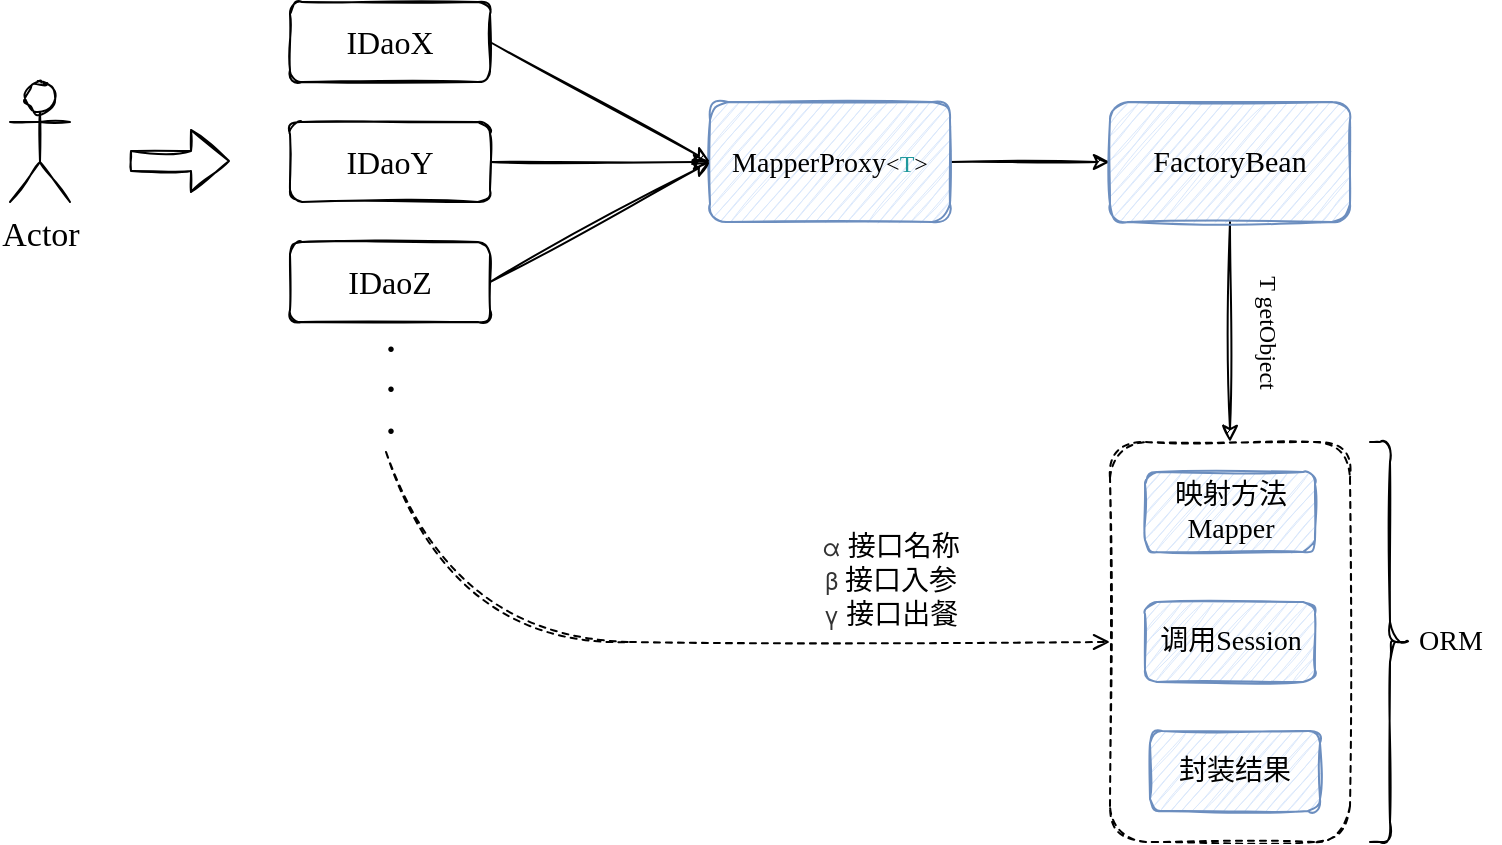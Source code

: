 <mxfile version="17.2.1" type="device" pages="12"><diagram id="bu1vV1SFQwrNCOTX8CmG" name="第1章"><mxGraphModel dx="946" dy="596" grid="1" gridSize="10" guides="1" tooltips="1" connect="1" arrows="1" fold="1" page="1" pageScale="1" pageWidth="827" pageHeight="1169" math="0" shadow="0"><root><mxCell id="0"/><mxCell id="1" parent="0"/><mxCell id="vRvRCoVTYjPy5zU2bhJs-1" value="&lt;font style=&quot;font-size: 16px&quot; face=&quot;Comic Sans MS&quot;&gt;IDaoX&lt;/font&gt;" style="rounded=1;whiteSpace=wrap;html=1;sketch=1;" parent="1" vertex="1"><mxGeometry x="170" y="200" width="100" height="40" as="geometry"/></mxCell><mxCell id="vRvRCoVTYjPy5zU2bhJs-8" style="edgeStyle=orthogonalEdgeStyle;rounded=0;sketch=1;orthogonalLoop=1;jettySize=auto;html=1;exitX=1;exitY=0.5;exitDx=0;exitDy=0;entryX=0;entryY=0.5;entryDx=0;entryDy=0;fontFamily=Comic Sans MS;fontSize=17;" parent="1" source="vRvRCoVTYjPy5zU2bhJs-2" target="vRvRCoVTYjPy5zU2bhJs-5" edge="1"><mxGeometry relative="1" as="geometry"/></mxCell><mxCell id="vRvRCoVTYjPy5zU2bhJs-2" value="&lt;font style=&quot;font-size: 16px&quot; face=&quot;Comic Sans MS&quot;&gt;IDaoY&lt;/font&gt;" style="rounded=1;whiteSpace=wrap;html=1;sketch=1;" parent="1" vertex="1"><mxGeometry x="170" y="260" width="100" height="40" as="geometry"/></mxCell><mxCell id="vRvRCoVTYjPy5zU2bhJs-3" value="&lt;font style=&quot;font-size: 16px&quot; face=&quot;Comic Sans MS&quot;&gt;IDaoZ&lt;/font&gt;" style="rounded=1;whiteSpace=wrap;html=1;sketch=1;" parent="1" vertex="1"><mxGeometry x="170" y="320" width="100" height="40" as="geometry"/></mxCell><mxCell id="vRvRCoVTYjPy5zU2bhJs-4" value="&lt;b style=&quot;font-size: 17px&quot;&gt;.&lt;br&gt;.&lt;br&gt;.&lt;/b&gt;" style="text;html=1;align=center;verticalAlign=middle;resizable=0;points=[];autosize=1;strokeColor=none;fillColor=none;fontSize=16;fontFamily=Comic Sans MS;" parent="1" vertex="1"><mxGeometry x="210" y="360" width="20" height="60" as="geometry"/></mxCell><mxCell id="vRvRCoVTYjPy5zU2bhJs-15" value="" style="edgeStyle=orthogonalEdgeStyle;rounded=0;sketch=1;orthogonalLoop=1;jettySize=auto;html=1;fontFamily=Comic Sans MS;fontSize=17;" parent="1" source="vRvRCoVTYjPy5zU2bhJs-5" target="vRvRCoVTYjPy5zU2bhJs-14" edge="1"><mxGeometry relative="1" as="geometry"/></mxCell><mxCell id="vRvRCoVTYjPy5zU2bhJs-5" value="&lt;font style=&quot;font-size: 14px&quot;&gt;MapperProxy&lt;/font&gt;&lt;span style=&quot;font-size: 9pt ; text-align: left&quot;&gt;&amp;lt;&lt;/span&gt;&lt;span style=&quot;font-size: 9pt ; text-align: left ; color: rgb(32 , 153 , 157)&quot;&gt;T&lt;/span&gt;&lt;span style=&quot;font-size: 9pt ; text-align: left&quot;&gt;&amp;gt;&lt;/span&gt;" style="rounded=1;whiteSpace=wrap;html=1;sketch=1;fontFamily=Comic Sans MS;fontSize=17;fillColor=#dae8fc;strokeColor=#6c8ebf;" parent="1" vertex="1"><mxGeometry x="380" y="250" width="120" height="60" as="geometry"/></mxCell><mxCell id="vRvRCoVTYjPy5zU2bhJs-6" value="Actor" style="shape=umlActor;verticalLabelPosition=bottom;verticalAlign=top;html=1;outlineConnect=0;sketch=1;fontFamily=Comic Sans MS;fontSize=17;" parent="1" vertex="1"><mxGeometry x="30" y="240" width="30" height="60" as="geometry"/></mxCell><mxCell id="vRvRCoVTYjPy5zU2bhJs-7" value="" style="shape=flexArrow;endArrow=classic;html=1;rounded=0;fontFamily=Comic Sans MS;fontSize=17;sketch=1;" parent="1" edge="1"><mxGeometry width="50" height="50" relative="1" as="geometry"><mxPoint x="90" y="279.5" as="sourcePoint"/><mxPoint x="140" y="279.5" as="targetPoint"/></mxGeometry></mxCell><mxCell id="vRvRCoVTYjPy5zU2bhJs-12" value="" style="endArrow=classic;html=1;rounded=0;sketch=1;fontFamily=Comic Sans MS;fontSize=17;exitX=1;exitY=0.5;exitDx=0;exitDy=0;entryX=0;entryY=0.5;entryDx=0;entryDy=0;" parent="1" source="vRvRCoVTYjPy5zU2bhJs-1" target="vRvRCoVTYjPy5zU2bhJs-5" edge="1"><mxGeometry width="50" height="50" relative="1" as="geometry"><mxPoint x="390" y="390" as="sourcePoint"/><mxPoint x="440" y="340" as="targetPoint"/></mxGeometry></mxCell><mxCell id="vRvRCoVTYjPy5zU2bhJs-13" value="" style="endArrow=classic;html=1;rounded=0;sketch=1;fontFamily=Comic Sans MS;fontSize=17;exitX=1;exitY=0.5;exitDx=0;exitDy=0;" parent="1" source="vRvRCoVTYjPy5zU2bhJs-3" edge="1"><mxGeometry width="50" height="50" relative="1" as="geometry"><mxPoint x="390" y="390" as="sourcePoint"/><mxPoint x="380" y="280" as="targetPoint"/></mxGeometry></mxCell><mxCell id="vRvRCoVTYjPy5zU2bhJs-18" style="edgeStyle=orthogonalEdgeStyle;rounded=0;sketch=1;orthogonalLoop=1;jettySize=auto;html=1;exitX=0.5;exitY=1;exitDx=0;exitDy=0;entryX=0.5;entryY=0;entryDx=0;entryDy=0;fontFamily=Comic Sans MS;fontSize=17;" parent="1" source="vRvRCoVTYjPy5zU2bhJs-14" target="vRvRCoVTYjPy5zU2bhJs-17" edge="1"><mxGeometry relative="1" as="geometry"/></mxCell><mxCell id="vRvRCoVTYjPy5zU2bhJs-14" value="&lt;font style=&quot;font-size: 15px&quot;&gt;FactoryBean&lt;/font&gt;" style="whiteSpace=wrap;html=1;fontSize=17;fontFamily=Comic Sans MS;fillColor=#dae8fc;strokeColor=#6c8ebf;rounded=1;sketch=1;" parent="1" vertex="1"><mxGeometry x="580" y="250" width="120" height="60" as="geometry"/></mxCell><mxCell id="vRvRCoVTYjPy5zU2bhJs-16" value="&lt;font style=&quot;font-size: 12px&quot;&gt;T getObject&lt;/font&gt;" style="text;html=1;align=center;verticalAlign=middle;resizable=0;points=[];autosize=1;strokeColor=none;fillColor=none;fontSize=17;fontFamily=Comic Sans MS;rotation=90;" parent="1" vertex="1"><mxGeometry x="615" y="350" width="90" height="30" as="geometry"/></mxCell><mxCell id="vRvRCoVTYjPy5zU2bhJs-17" value="" style="rounded=1;whiteSpace=wrap;html=1;sketch=1;fontFamily=Comic Sans MS;fontSize=17;strokeColor=#000000;dashed=1;" parent="1" vertex="1"><mxGeometry x="580" y="420" width="120" height="200" as="geometry"/></mxCell><mxCell id="vRvRCoVTYjPy5zU2bhJs-19" value="" style="curved=1;endArrow=open;html=1;rounded=0;sketch=1;fontFamily=Comic Sans MS;fontSize=14;entryX=0;entryY=0.5;entryDx=0;entryDy=0;dashed=1;endFill=0;exitX=0.4;exitY=1.083;exitDx=0;exitDy=0;exitPerimeter=0;" parent="1" source="vRvRCoVTYjPy5zU2bhJs-4" target="vRvRCoVTYjPy5zU2bhJs-17" edge="1"><mxGeometry width="50" height="50" relative="1" as="geometry"><mxPoint x="390" y="390" as="sourcePoint"/><mxPoint x="440" y="340" as="targetPoint"/><Array as="points"><mxPoint x="250" y="520"/><mxPoint x="430" y="520"/></Array></mxGeometry></mxCell><mxCell id="vRvRCoVTYjPy5zU2bhJs-20" value="&lt;span style=&quot;color: rgb(51 , 51 , 51) ; font-family: &amp;#34;helvetica neue&amp;#34; , &amp;#34;helvetica&amp;#34; , &amp;#34;arial&amp;#34; , &amp;#34;pingfang sc&amp;#34; , &amp;#34;hiragino sans gb&amp;#34; , &amp;#34;microsoft yahei&amp;#34; , &amp;#34;wenquanyi micro hei&amp;#34; , sans-serif ; font-size: 12px ; background-color: rgb(255 , 255 , 255)&quot;&gt;α&lt;/span&gt;&amp;nbsp;接口名称&lt;br&gt;&lt;span style=&quot;color: rgb(51 , 51 , 51) ; font-family: &amp;#34;helvetica neue&amp;#34; , &amp;#34;helvetica&amp;#34; , &amp;#34;arial&amp;#34; , &amp;#34;pingfang sc&amp;#34; , &amp;#34;hiragino sans gb&amp;#34; , &amp;#34;microsoft yahei&amp;#34; , &amp;#34;wenquanyi micro hei&amp;#34; , sans-serif ; font-size: 12px ; background-color: rgb(255 , 255 , 255)&quot;&gt;β&lt;/span&gt;&amp;nbsp;接口入参&lt;br&gt;&lt;span style=&quot;color: rgb(51 , 51 , 51) ; font-family: &amp;#34;helvetica neue&amp;#34; , &amp;#34;helvetica&amp;#34; , &amp;#34;arial&amp;#34; , &amp;#34;pingfang sc&amp;#34; , &amp;#34;hiragino sans gb&amp;#34; , &amp;#34;microsoft yahei&amp;#34; , &amp;#34;wenquanyi micro hei&amp;#34; , sans-serif ; font-size: 12px ; background-color: rgb(255 , 255 , 255)&quot;&gt;γ&lt;/span&gt;&amp;nbsp;接口出餐" style="text;html=1;align=center;verticalAlign=middle;resizable=0;points=[];autosize=1;strokeColor=none;fillColor=none;fontSize=14;fontFamily=Comic Sans MS;" parent="1" vertex="1"><mxGeometry x="430" y="460" width="80" height="60" as="geometry"/></mxCell><mxCell id="vRvRCoVTYjPy5zU2bhJs-21" value="映射方法&lt;br&gt;Mapper" style="rounded=1;whiteSpace=wrap;html=1;sketch=1;fontFamily=Comic Sans MS;fontSize=14;fillColor=#dae8fc;strokeColor=#6c8ebf;" parent="1" vertex="1"><mxGeometry x="597.5" y="435" width="85" height="40" as="geometry"/></mxCell><mxCell id="vRvRCoVTYjPy5zU2bhJs-22" value="调用Session" style="rounded=1;whiteSpace=wrap;html=1;sketch=1;fontFamily=Comic Sans MS;fontSize=14;fillColor=#dae8fc;strokeColor=#6c8ebf;" parent="1" vertex="1"><mxGeometry x="597.5" y="500" width="85" height="40" as="geometry"/></mxCell><mxCell id="vRvRCoVTYjPy5zU2bhJs-23" value="封装结果" style="rounded=1;whiteSpace=wrap;html=1;sketch=1;fontFamily=Comic Sans MS;fontSize=14;fillColor=#dae8fc;strokeColor=#6c8ebf;" parent="1" vertex="1"><mxGeometry x="600" y="564.5" width="85" height="40" as="geometry"/></mxCell><mxCell id="vRvRCoVTYjPy5zU2bhJs-24" value="" style="shape=curlyBracket;whiteSpace=wrap;html=1;rounded=1;flipH=1;sketch=1;fontFamily=Comic Sans MS;fontSize=14;" parent="1" vertex="1"><mxGeometry x="710" y="420" width="20" height="200" as="geometry"/></mxCell><mxCell id="vRvRCoVTYjPy5zU2bhJs-25" value="ORM" style="text;html=1;align=center;verticalAlign=middle;resizable=0;points=[];autosize=1;strokeColor=none;fillColor=none;fontSize=14;fontFamily=Comic Sans MS;" parent="1" vertex="1"><mxGeometry x="725" y="510" width="50" height="20" as="geometry"/></mxCell></root></mxGraphModel></diagram><diagram id="rbu-s-Ic8kkW2SKgBKkz" name="第2章：设计"><mxGraphModel dx="946" dy="596" grid="1" gridSize="10" guides="1" tooltips="1" connect="1" arrows="1" fold="1" page="1" pageScale="1" pageWidth="827" pageHeight="1169" math="0" shadow="0"><root><mxCell id="3Fq7tiSJq2Q986MlVr_d-0"/><mxCell id="3Fq7tiSJq2Q986MlVr_d-1" parent="3Fq7tiSJq2Q986MlVr_d-0"/><mxCell id="3gs4ap7KN2sS_GDAPEPp-9" value="" style="rounded=1;whiteSpace=wrap;html=1;glass=0;sketch=1;fontFamily=Comic Sans MS;fontSize=18;arcSize=2;strokeWidth=1;perimeterSpacing=0;fillColor=none;" parent="3Fq7tiSJq2Q986MlVr_d-1" vertex="1"><mxGeometry x="250" y="140" width="550" height="370" as="geometry"/></mxCell><mxCell id="3gs4ap7KN2sS_GDAPEPp-2" style="edgeStyle=orthogonalEdgeStyle;rounded=0;orthogonalLoop=1;jettySize=auto;html=1;exitX=1;exitY=0.5;exitDx=0;exitDy=0;fontFamily=Comic Sans MS;fontSize=18;sketch=1;" parent="3Fq7tiSJq2Q986MlVr_d-1" source="3gs4ap7KN2sS_GDAPEPp-0" target="3gs4ap7KN2sS_GDAPEPp-1" edge="1"><mxGeometry relative="1" as="geometry"/></mxCell><mxCell id="3gs4ap7KN2sS_GDAPEPp-0" value="&lt;font face=&quot;Comic Sans MS&quot; style=&quot;font-size: 18px&quot;&gt;MapperProxyFactory&lt;/font&gt;" style="rounded=1;whiteSpace=wrap;html=1;arcSize=11;sketch=1;glass=0;" parent="3Fq7tiSJq2Q986MlVr_d-1" vertex="1"><mxGeometry x="270" y="170" width="210" height="80" as="geometry"/></mxCell><mxCell id="3gs4ap7KN2sS_GDAPEPp-7" style="edgeStyle=orthogonalEdgeStyle;rounded=0;sketch=1;orthogonalLoop=1;jettySize=auto;html=1;exitX=0.5;exitY=1;exitDx=0;exitDy=0;entryX=0.5;entryY=0;entryDx=0;entryDy=0;fontFamily=Comic Sans MS;fontSize=18;" parent="3Fq7tiSJq2Q986MlVr_d-1" source="3gs4ap7KN2sS_GDAPEPp-1" target="3gs4ap7KN2sS_GDAPEPp-3" edge="1"><mxGeometry relative="1" as="geometry"/></mxCell><mxCell id="3gs4ap7KN2sS_GDAPEPp-1" value="&lt;font face=&quot;Comic Sans MS&quot; style=&quot;font-size: 18px&quot;&gt;MapperProxy&lt;/font&gt;" style="rounded=1;whiteSpace=wrap;html=1;arcSize=11;sketch=1;glass=0;" parent="3Fq7tiSJq2Q986MlVr_d-1" vertex="1"><mxGeometry x="570" y="170" width="210" height="80" as="geometry"/></mxCell><mxCell id="3gs4ap7KN2sS_GDAPEPp-3" value="" style="rounded=1;whiteSpace=wrap;html=1;glass=0;sketch=1;fontFamily=Comic Sans MS;fontSize=18;arcSize=7;fillColor=#b1ddf0;dashed=1;strokeColor=#10739e;" parent="3Fq7tiSJq2Q986MlVr_d-1" vertex="1"><mxGeometry x="570" y="300" width="210" height="180" as="geometry"/></mxCell><mxCell id="3gs4ap7KN2sS_GDAPEPp-4" value="" style="shape=curlyBracket;whiteSpace=wrap;html=1;rounded=1;glass=0;sketch=1;fontFamily=Comic Sans MS;fontSize=18;" parent="3Fq7tiSJq2Q986MlVr_d-1" vertex="1"><mxGeometry x="540" y="300" width="20" height="180" as="geometry"/></mxCell><mxCell id="3gs4ap7KN2sS_GDAPEPp-5" value="包装 Mapper 操作" style="text;html=1;align=center;verticalAlign=middle;resizable=0;points=[];autosize=1;strokeColor=none;fillColor=none;fontSize=18;fontFamily=Comic Sans MS;sketch=1;" parent="3Fq7tiSJq2Q986MlVr_d-1" vertex="1"><mxGeometry x="595" y="375" width="160" height="30" as="geometry"/></mxCell><mxCell id="3gs4ap7KN2sS_GDAPEPp-6" value="代理对象" style="text;html=1;align=center;verticalAlign=middle;resizable=0;points=[];autosize=1;strokeColor=none;fillColor=none;fontSize=18;fontFamily=Comic Sans MS;sketch=1;" parent="3Fq7tiSJq2Q986MlVr_d-1" vertex="1"><mxGeometry x="450" y="375" width="90" height="30" as="geometry"/></mxCell><mxCell id="3gs4ap7KN2sS_GDAPEPp-15" value="&lt;b&gt;&lt;font style=&quot;font-size: 24px&quot;&gt;代理工厂 🏭&lt;/font&gt;&lt;/b&gt;" style="text;html=1;align=center;verticalAlign=middle;resizable=0;points=[];autosize=1;strokeColor=none;fillColor=none;fontSize=12;fontFamily=Comic Sans MS;sketch=1;" parent="3Fq7tiSJq2Q986MlVr_d-1" vertex="1"><mxGeometry x="250" y="480" width="150" height="20" as="geometry"/></mxCell><mxCell id="0ygdT12-8T8_f9DLEl6G-4" value="IUserDao" style="swimlane;fontStyle=1;align=center;verticalAlign=top;childLayout=stackLayout;horizontal=1;startSize=26;horizontalStack=0;resizeParent=1;resizeParentMax=0;resizeLast=0;collapsible=1;marginBottom=0;rounded=0;sketch=1;fontFamily=Comic Sans MS;fontSize=14;fontColor=#000000;" parent="3Fq7tiSJq2Q986MlVr_d-1" vertex="1"><mxGeometry x="10" y="140" width="150" height="100" as="geometry"/></mxCell><mxCell id="0ygdT12-8T8_f9DLEl6G-5" value=" " style="text;strokeColor=none;fillColor=none;align=left;verticalAlign=top;spacingLeft=4;spacingRight=4;overflow=hidden;rotatable=0;points=[[0,0.5],[1,0.5]];portConstraint=eastwest;rounded=0;sketch=1;fontFamily=Comic Sans MS;fontSize=14;fontColor=#000000;" parent="0ygdT12-8T8_f9DLEl6G-4" vertex="1"><mxGeometry y="26" width="150" height="26" as="geometry"/></mxCell><mxCell id="0ygdT12-8T8_f9DLEl6G-6" value="" style="line;strokeWidth=1;fillColor=none;align=left;verticalAlign=middle;spacingTop=-1;spacingLeft=3;spacingRight=3;rotatable=0;labelPosition=right;points=[];portConstraint=eastwest;rounded=0;sketch=1;fontFamily=Comic Sans MS;fontSize=14;fontColor=#000000;" parent="0ygdT12-8T8_f9DLEl6G-4" vertex="1"><mxGeometry y="52" width="150" height="8" as="geometry"/></mxCell><mxCell id="0ygdT12-8T8_f9DLEl6G-7" value="+ queryUserName()" style="text;strokeColor=none;fillColor=none;align=left;verticalAlign=top;spacingLeft=4;spacingRight=4;overflow=hidden;rotatable=0;points=[[0,0.5],[1,0.5]];portConstraint=eastwest;rounded=0;sketch=1;fontFamily=Comic Sans MS;fontSize=14;fontColor=#CC0066;whiteSpace=wrap;" parent="0ygdT12-8T8_f9DLEl6G-4" vertex="1"><mxGeometry y="60" width="150" height="40" as="geometry"/></mxCell><mxCell id="0ygdT12-8T8_f9DLEl6G-8" value="" style="endArrow=block;html=1;rounded=1;sketch=1;fontFamily=Comic Sans MS;fontSize=14;fontColor=#000000;curved=0;exitX=0;exitY=0.115;exitDx=0;exitDy=0;exitPerimeter=0;dashed=1;endFill=0;" parent="3Fq7tiSJq2Q986MlVr_d-1" source="3gs4ap7KN2sS_GDAPEPp-9" edge="1"><mxGeometry width="50" height="50" relative="1" as="geometry"><mxPoint x="170" y="200" as="sourcePoint"/><mxPoint x="160" y="183" as="targetPoint"/></mxGeometry></mxCell><mxCell id="0ygdT12-8T8_f9DLEl6G-9" value="实现" style="text;html=1;align=center;verticalAlign=middle;resizable=0;points=[];autosize=1;strokeColor=none;fillColor=none;fontSize=14;fontFamily=Comic Sans MS;fontColor=#000000;" parent="3Fq7tiSJq2Q986MlVr_d-1" vertex="1"><mxGeometry x="190" y="160" width="40" height="20" as="geometry"/></mxCell><mxCell id="0ygdT12-8T8_f9DLEl6G-13" value="queryUserName" style="text;html=1;align=center;verticalAlign=middle;resizable=0;points=[];autosize=1;strokeColor=none;fillColor=none;fontSize=14;fontFamily=Comic Sans MS;fontColor=#CC0066;" parent="3Fq7tiSJq2Q986MlVr_d-1" vertex="1"><mxGeometry x="615" y="484" width="120" height="20" as="geometry"/></mxCell><mxCell id="0ygdT12-8T8_f9DLEl6G-16" value="" style="curved=1;endArrow=classic;html=1;rounded=1;dashed=1;sketch=1;fontFamily=Comic Sans MS;fontSize=14;fontColor=#CC0066;exitX=1;exitY=0.5;exitDx=0;exitDy=0;entryX=-0.011;entryY=0.433;entryDx=0;entryDy=0;entryPerimeter=0;strokeColor=#CC0066;" parent="3Fq7tiSJq2Q986MlVr_d-1" source="0ygdT12-8T8_f9DLEl6G-7" target="3gs4ap7KN2sS_GDAPEPp-6" edge="1"><mxGeometry width="50" height="50" relative="1" as="geometry"><mxPoint x="460" y="370" as="sourcePoint"/><mxPoint x="510" y="320" as="targetPoint"/><Array as="points"><mxPoint x="320" y="350"/></Array></mxGeometry></mxCell><mxCell id="0ygdT12-8T8_f9DLEl6G-17" value="实际调用" style="text;html=1;align=center;verticalAlign=middle;resizable=0;points=[];autosize=1;strokeColor=none;fillColor=none;fontSize=14;fontFamily=Comic Sans MS;fontColor=#CC0066;rotation=30;" parent="3Fq7tiSJq2Q986MlVr_d-1" vertex="1"><mxGeometry x="280" y="300" width="70" height="20" as="geometry"/></mxCell></root></mxGraphModel></diagram><diagram id="doI3-jYB0UWrwznZ3Ijm" name="第2章：类图"><mxGraphModel dx="946" dy="595" grid="1" gridSize="10" guides="1" tooltips="1" connect="1" arrows="1" fold="1" page="1" pageScale="1" pageWidth="827" pageHeight="1169" math="0" shadow="0"><root><mxCell id="0"/><mxCell id="1" parent="0"/><mxCell id="DFHjX_FsyORbuYqRV0T0-1" value="MapperProxy" style="swimlane;fontStyle=1;align=center;verticalAlign=top;childLayout=stackLayout;horizontal=1;startSize=26;horizontalStack=0;resizeParent=1;resizeParentMax=0;resizeLast=0;collapsible=1;marginBottom=0;rounded=0;sketch=1;fontFamily=Comic Sans MS;fontSize=14;fillColor=#b1ddf0;strokeColor=#10739e;" parent="1" vertex="1"><mxGeometry x="170" y="150" width="240" height="140" as="geometry"/></mxCell><mxCell id="DFHjX_FsyORbuYqRV0T0-2" value="- sqlSession: Map&lt;String, String&gt;&#10;- mapperInterface：Class&lt;T&gt;" style="text;strokeColor=none;fillColor=none;align=left;verticalAlign=top;spacingLeft=4;spacingRight=4;overflow=hidden;rotatable=0;points=[[0,0.5],[1,0.5]];portConstraint=eastwest;rounded=0;sketch=1;fontFamily=Comic Sans MS;fontSize=14;fontColor=#000000;whiteSpace=wrap;" parent="DFHjX_FsyORbuYqRV0T0-1" vertex="1"><mxGeometry y="26" width="240" height="44" as="geometry"/></mxCell><mxCell id="DFHjX_FsyORbuYqRV0T0-3" value="" style="line;strokeWidth=1;fillColor=none;align=left;verticalAlign=middle;spacingTop=-1;spacingLeft=3;spacingRight=3;rotatable=0;labelPosition=right;points=[];portConstraint=eastwest;rounded=0;sketch=1;fontFamily=Comic Sans MS;fontSize=14;fontColor=#000000;" parent="DFHjX_FsyORbuYqRV0T0-1" vertex="1"><mxGeometry y="70" width="240" height="8" as="geometry"/></mxCell><mxCell id="DFHjX_FsyORbuYqRV0T0-4" value="+ invoke(Object proxy, Method method, Object[] args): Object" style="text;strokeColor=none;fillColor=none;align=left;verticalAlign=top;spacingLeft=4;spacingRight=4;overflow=hidden;rotatable=0;points=[[0,0.5],[1,0.5]];portConstraint=eastwest;rounded=0;sketch=1;fontFamily=Comic Sans MS;fontSize=14;fontColor=#000000;whiteSpace=wrap;" parent="DFHjX_FsyORbuYqRV0T0-1" vertex="1"><mxGeometry y="78" width="240" height="62" as="geometry"/></mxCell><mxCell id="DFHjX_FsyORbuYqRV0T0-6" value="MapperProxyFactory" style="swimlane;fontStyle=1;align=center;verticalAlign=top;childLayout=stackLayout;horizontal=1;startSize=26;horizontalStack=0;resizeParent=1;resizeParentMax=0;resizeLast=0;collapsible=1;marginBottom=0;rounded=0;sketch=1;fontFamily=Comic Sans MS;fontSize=14;fillColor=#b1ddf0;strokeColor=#10739e;" parent="1" vertex="1"><mxGeometry x="170" y="360" width="240" height="118" as="geometry"/></mxCell><mxCell id="DFHjX_FsyORbuYqRV0T0-7" value="- mapperInterface：Class&lt;T&gt;" style="text;strokeColor=none;fillColor=none;align=left;verticalAlign=top;spacingLeft=4;spacingRight=4;overflow=hidden;rotatable=0;points=[[0,0.5],[1,0.5]];portConstraint=eastwest;rounded=0;sketch=1;fontFamily=Comic Sans MS;fontSize=14;fontColor=#000000;whiteSpace=wrap;" parent="DFHjX_FsyORbuYqRV0T0-6" vertex="1"><mxGeometry y="26" width="240" height="34" as="geometry"/></mxCell><mxCell id="DFHjX_FsyORbuYqRV0T0-8" value="" style="line;strokeWidth=1;fillColor=none;align=left;verticalAlign=middle;spacingTop=-1;spacingLeft=3;spacingRight=3;rotatable=0;labelPosition=right;points=[];portConstraint=eastwest;rounded=0;sketch=1;fontFamily=Comic Sans MS;fontSize=14;fontColor=#000000;" parent="DFHjX_FsyORbuYqRV0T0-6" vertex="1"><mxGeometry y="60" width="240" height="8" as="geometry"/></mxCell><mxCell id="DFHjX_FsyORbuYqRV0T0-9" value="+ newInstance(Map&lt;String, String&gt; sqlSession): T" style="text;strokeColor=none;fillColor=none;align=left;verticalAlign=top;spacingLeft=4;spacingRight=4;overflow=hidden;rotatable=0;points=[[0,0.5],[1,0.5]];portConstraint=eastwest;rounded=0;sketch=1;fontFamily=Comic Sans MS;fontSize=14;fontColor=#000000;whiteSpace=wrap;" parent="DFHjX_FsyORbuYqRV0T0-6" vertex="1"><mxGeometry y="68" width="240" height="50" as="geometry"/></mxCell><mxCell id="i_72waHuIYcCexWktxL7-1" value="" style="endArrow=classic;html=1;rounded=1;dashed=1;sketch=1;fontFamily=Comic Sans MS;fontSize=14;fontColor=#000000;strokeColor=#000000;curved=0;exitX=0.5;exitY=0;exitDx=0;exitDy=0;" parent="1" source="DFHjX_FsyORbuYqRV0T0-6" target="DFHjX_FsyORbuYqRV0T0-4" edge="1"><mxGeometry width="50" height="50" relative="1" as="geometry"><mxPoint x="390" y="330" as="sourcePoint"/><mxPoint x="440" y="280" as="targetPoint"/></mxGeometry></mxCell><mxCell id="i_72waHuIYcCexWktxL7-2" value="依赖" style="text;html=1;align=center;verticalAlign=middle;resizable=0;points=[];autosize=1;strokeColor=none;fillColor=none;fontSize=14;fontFamily=Comic Sans MS;fontColor=#000000;" parent="1" vertex="1"><mxGeometry x="290" y="320" width="40" height="20" as="geometry"/></mxCell><mxCell id="i_72waHuIYcCexWktxL7-3" value="ApiTest" style="swimlane;fontStyle=1;align=center;verticalAlign=top;childLayout=stackLayout;horizontal=1;startSize=26;horizontalStack=0;resizeParent=1;resizeParentMax=0;resizeLast=0;collapsible=1;marginBottom=0;rounded=0;sketch=1;fontFamily=Comic Sans MS;fontSize=14;fillColor=#f8cecc;strokeColor=#b85450;" parent="1" vertex="1"><mxGeometry x="170" y="550" width="240" height="98" as="geometry"/></mxCell><mxCell id="i_72waHuIYcCexWktxL7-4" value="- mapperInterface：Class&lt;T&gt;" style="text;strokeColor=none;fillColor=none;align=left;verticalAlign=top;spacingLeft=4;spacingRight=4;overflow=hidden;rotatable=0;points=[[0,0.5],[1,0.5]];portConstraint=eastwest;rounded=0;sketch=1;fontFamily=Comic Sans MS;fontSize=14;fontColor=#000000;whiteSpace=wrap;" parent="i_72waHuIYcCexWktxL7-3" vertex="1"><mxGeometry y="26" width="240" height="34" as="geometry"/></mxCell><mxCell id="i_72waHuIYcCexWktxL7-5" value="" style="line;strokeWidth=1;fillColor=none;align=left;verticalAlign=middle;spacingTop=-1;spacingLeft=3;spacingRight=3;rotatable=0;labelPosition=right;points=[];portConstraint=eastwest;rounded=0;sketch=1;fontFamily=Comic Sans MS;fontSize=14;fontColor=#000000;" parent="i_72waHuIYcCexWktxL7-3" vertex="1"><mxGeometry y="60" width="240" height="8" as="geometry"/></mxCell><mxCell id="i_72waHuIYcCexWktxL7-6" value="+ test_MapperProxyFactory()" style="text;strokeColor=none;fillColor=none;align=left;verticalAlign=top;spacingLeft=4;spacingRight=4;overflow=hidden;rotatable=0;points=[[0,0.5],[1,0.5]];portConstraint=eastwest;rounded=0;sketch=1;fontFamily=Comic Sans MS;fontSize=14;fontColor=#000000;whiteSpace=wrap;" parent="i_72waHuIYcCexWktxL7-3" vertex="1"><mxGeometry y="68" width="240" height="30" as="geometry"/></mxCell><mxCell id="i_72waHuIYcCexWktxL7-8" value="" style="endArrow=open;html=1;rounded=1;sketch=1;fontFamily=Comic Sans MS;fontSize=14;fontColor=#000000;strokeColor=#000000;curved=0;exitX=0.5;exitY=0;exitDx=0;exitDy=0;endFill=0;" parent="1" source="i_72waHuIYcCexWktxL7-3" target="DFHjX_FsyORbuYqRV0T0-9" edge="1"><mxGeometry width="50" height="50" relative="1" as="geometry"><mxPoint x="390" y="520" as="sourcePoint"/><mxPoint x="440" y="470" as="targetPoint"/></mxGeometry></mxCell><mxCell id="i_72waHuIYcCexWktxL7-9" value="使用" style="text;html=1;align=center;verticalAlign=middle;resizable=0;points=[];autosize=1;strokeColor=none;fillColor=none;fontSize=14;fontFamily=Comic Sans MS;fontColor=#000000;" parent="1" vertex="1"><mxGeometry x="290" y="503" width="40" height="20" as="geometry"/></mxCell></root></mxGraphModel></diagram><diagram id="KbkQryUPO7mieMkWEUq2" name="第3章：设计"><mxGraphModel dx="1422" dy="822" grid="0" gridSize="10" guides="1" tooltips="1" connect="1" arrows="1" fold="1" page="1" pageScale="1" pageWidth="550" pageHeight="600" math="0" shadow="0"><root><mxCell id="0"/><mxCell id="1" parent="0"/><mxCell id="ej1oh3SqiYkeZU3HMsvq-4" value="" style="rounded=1;whiteSpace=wrap;html=1;sketch=1;fontFamily=Comic Sans MS;fontSize=14;fillColor=none;arcSize=5;" parent="1" vertex="1"><mxGeometry x="108.5" y="242" width="133" height="167" as="geometry"/></mxCell><mxCell id="exr4UFgPYhYelaeHb6Ef-18" style="edgeStyle=none;rounded=0;sketch=1;orthogonalLoop=1;jettySize=auto;html=1;exitX=1;exitY=0.5;exitDx=0;exitDy=0;entryX=0;entryY=0.5;entryDx=0;entryDy=0;shadow=0;dashed=1;fontFamily=Comic Sans MS;fontSize=9;fontColor=#CC0066;strokeColor=#000000;" parent="1" source="KtcMeLHQEE7EODM84t2--1" target="exr4UFgPYhYelaeHb6Ef-17" edge="1"><mxGeometry relative="1" as="geometry"/></mxCell><mxCell id="KtcMeLHQEE7EODM84t2--1" value="&lt;font face=&quot;Comic Sans MS&quot; style=&quot;font-size: 14px&quot;&gt;MapperRegistry&lt;/font&gt;" style="rounded=1;whiteSpace=wrap;html=1;arcSize=15;sketch=1;fillColor=#d5e8d4;strokeColor=#82b366;" parent="1" vertex="1"><mxGeometry x="108.5" y="152" width="142" height="43" as="geometry"/></mxCell><mxCell id="ej1oh3SqiYkeZU3HMsvq-1" value="&lt;font style=&quot;font-size: 12px&quot; face=&quot;Comic Sans MS&quot;&gt;IDaoX&lt;/font&gt;" style="rounded=1;whiteSpace=wrap;html=1;sketch=1;" parent="1" vertex="1"><mxGeometry x="125.5" y="275" width="100" height="34" as="geometry"/></mxCell><mxCell id="ej1oh3SqiYkeZU3HMsvq-2" value="&lt;font style=&quot;font-size: 12px&quot; face=&quot;Comic Sans MS&quot;&gt;IDaoY&lt;/font&gt;" style="rounded=1;whiteSpace=wrap;html=1;sketch=1;" parent="1" vertex="1"><mxGeometry x="125.5" y="319" width="100" height="33" as="geometry"/></mxCell><mxCell id="ej1oh3SqiYkeZU3HMsvq-3" value="&lt;font style=&quot;font-size: 12px&quot; face=&quot;Comic Sans MS&quot;&gt;IDaoZ&lt;/font&gt;" style="rounded=1;whiteSpace=wrap;html=1;sketch=1;" parent="1" vertex="1"><mxGeometry x="125.5" y="362" width="100" height="34" as="geometry"/></mxCell><mxCell id="ej1oh3SqiYkeZU3HMsvq-5" value="&lt;b&gt;包路径&lt;/b&gt;" style="text;html=1;align=center;verticalAlign=middle;resizable=0;points=[];autosize=1;strokeColor=none;fillColor=none;fontSize=12;fontFamily=Comic Sans MS;" parent="1" vertex="1"><mxGeometry x="152.5" y="246" width="46" height="18" as="geometry"/></mxCell><mxCell id="ej1oh3SqiYkeZU3HMsvq-6" value="" style="shape=flexArrow;endArrow=classic;html=1;rounded=0;fontFamily=Comic Sans MS;fontSize=12;width=11.2;endSize=5.624;sketch=1;" parent="1" edge="1"><mxGeometry width="50" height="50" relative="1" as="geometry"><mxPoint x="175.5" y="201" as="sourcePoint"/><mxPoint x="175.1" y="237" as="targetPoint"/></mxGeometry></mxCell><mxCell id="ej1oh3SqiYkeZU3HMsvq-7" value="&lt;b&gt;扫描&lt;/b&gt;" style="text;html=1;align=center;verticalAlign=middle;resizable=0;points=[];autosize=1;strokeColor=none;fillColor=none;fontSize=12;fontFamily=Comic Sans MS;" parent="1" vertex="1"><mxGeometry x="191.5" y="208" width="34" height="18" as="geometry"/></mxCell><mxCell id="exr4UFgPYhYelaeHb6Ef-19" style="edgeStyle=none;rounded=0;sketch=1;orthogonalLoop=1;jettySize=auto;html=1;exitX=0.5;exitY=0;exitDx=0;exitDy=0;entryX=0.5;entryY=1;entryDx=0;entryDy=0;shadow=0;dashed=1;fontFamily=Comic Sans MS;fontSize=9;fontColor=#CC0066;strokeColor=#000000;" parent="1" source="ej1oh3SqiYkeZU3HMsvq-8" target="exr4UFgPYhYelaeHb6Ef-17" edge="1"><mxGeometry relative="1" as="geometry"/></mxCell><mxCell id="ej1oh3SqiYkeZU3HMsvq-8" value="" style="rounded=1;whiteSpace=wrap;html=1;sketch=1;fontFamily=Comic Sans MS;fontSize=14;fillColor=none;arcSize=5;" parent="1" vertex="1"><mxGeometry x="284.5" y="242" width="234" height="167" as="geometry"/></mxCell><mxCell id="EqR9DM-QoKiyf1wtsNDi-3" style="edgeStyle=orthogonalEdgeStyle;rounded=0;sketch=1;orthogonalLoop=1;jettySize=auto;html=1;exitX=1;exitY=0.5;exitDx=0;exitDy=0;entryX=0;entryY=0.5;entryDx=0;entryDy=0;shadow=0;fontFamily=Comic Sans MS;fontSize=10;" parent="1" source="4dpokLylwDk05cdGO9s7-1" target="EqR9DM-QoKiyf1wtsNDi-1" edge="1"><mxGeometry relative="1" as="geometry"/></mxCell><mxCell id="4dpokLylwDk05cdGO9s7-1" value="&lt;font face=&quot;Comic Sans MS&quot; style=&quot;font-size: 10px&quot;&gt;MapperProxyFactory&lt;/font&gt;" style="rounded=1;whiteSpace=wrap;html=1;arcSize=11;sketch=1;glass=0;" parent="1" vertex="1"><mxGeometry x="294.5" y="252" width="110" height="38" as="geometry"/></mxCell><mxCell id="exr4UFgPYhYelaeHb6Ef-1" style="rounded=0;sketch=1;orthogonalLoop=1;jettySize=auto;html=1;exitX=0.5;exitY=1;exitDx=0;exitDy=0;entryX=0.5;entryY=0;entryDx=0;entryDy=0;shadow=0;fontFamily=Comic Sans MS;fontSize=14;" parent="1" source="EqR9DM-QoKiyf1wtsNDi-1" target="ZNxh89HQsOUvnYkuGeaQ-1" edge="1"><mxGeometry relative="1" as="geometry"/></mxCell><mxCell id="EqR9DM-QoKiyf1wtsNDi-1" value="&lt;font face=&quot;Comic Sans MS&quot; style=&quot;font-size: 10px&quot;&gt;MapperProxy&lt;/font&gt;" style="rounded=1;whiteSpace=wrap;html=1;arcSize=11;sketch=1;glass=0;" parent="1" vertex="1"><mxGeometry x="436.5" y="252" width="71" height="39" as="geometry"/></mxCell><mxCell id="ZNxh89HQsOUvnYkuGeaQ-1" value="&lt;font style=&quot;font-size: 14px&quot;&gt;包装Mapper操作&lt;/font&gt;" style="rounded=1;whiteSpace=wrap;html=1;glass=0;sketch=1;fontFamily=Comic Sans MS;fontSize=18;arcSize=7;fillColor=none;dashed=1;" parent="1" vertex="1"><mxGeometry x="294.5" y="315" width="212" height="86" as="geometry"/></mxCell><mxCell id="exr4UFgPYhYelaeHb6Ef-2" value="" style="shape=flexArrow;endArrow=classic;html=1;rounded=0;shadow=0;sketch=1;fontFamily=Comic Sans MS;fontSize=14;width=12.8;endSize=5.008;" parent="1" edge="1"><mxGeometry width="50" height="50" relative="1" as="geometry"><mxPoint x="249.5" y="325.1" as="sourcePoint"/><mxPoint x="280.5" y="325.2" as="targetPoint"/></mxGeometry></mxCell><mxCell id="exr4UFgPYhYelaeHb6Ef-4" value="&lt;font style=&quot;font-size: 12px&quot;&gt;&lt;b&gt;注册&lt;/b&gt;&lt;/font&gt;" style="text;html=1;align=center;verticalAlign=middle;resizable=0;points=[];autosize=1;strokeColor=none;fillColor=none;fontSize=14;fontFamily=Comic Sans MS;" parent="1" vertex="1"><mxGeometry x="246.5" y="342" width="34" height="22" as="geometry"/></mxCell><mxCell id="exr4UFgPYhYelaeHb6Ef-10" style="edgeStyle=none;rounded=0;sketch=1;orthogonalLoop=1;jettySize=auto;html=1;exitX=0.5;exitY=1;exitDx=0;exitDy=0;entryX=0.5;entryY=0;entryDx=0;entryDy=0;shadow=0;fontFamily=Comic Sans MS;fontSize=12;fontColor=#CC0066;" parent="1" source="exr4UFgPYhYelaeHb6Ef-7" target="KtcMeLHQEE7EODM84t2--1" edge="1"><mxGeometry relative="1" as="geometry"/></mxCell><mxCell id="exr4UFgPYhYelaeHb6Ef-27" style="edgeStyle=none;rounded=0;sketch=1;orthogonalLoop=1;jettySize=auto;html=1;exitX=1;exitY=0.5;exitDx=0;exitDy=0;entryX=0;entryY=0.5;entryDx=0;entryDy=0;shadow=0;dashed=1;fontFamily=Comic Sans MS;fontSize=10;fontColor=#000000;strokeColor=#000000;" parent="1" source="exr4UFgPYhYelaeHb6Ef-7" target="exr4UFgPYhYelaeHb6Ef-25" edge="1"><mxGeometry relative="1" as="geometry"/></mxCell><mxCell id="exr4UFgPYhYelaeHb6Ef-7" value="&lt;font face=&quot;Comic Sans MS&quot;&gt;&lt;span style=&quot;font-size: 14px&quot;&gt;SqlSession&lt;/span&gt;&lt;/font&gt;" style="rounded=1;whiteSpace=wrap;html=1;arcSize=15;sketch=1;fillColor=#b0e3e6;strokeColor=#0e8088;" parent="1" vertex="1"><mxGeometry x="107" y="86" width="145" height="43" as="geometry"/></mxCell><mxCell id="exr4UFgPYhYelaeHb6Ef-9" style="edgeStyle=none;rounded=0;sketch=1;orthogonalLoop=1;jettySize=auto;html=1;exitX=0.5;exitY=1;exitDx=0;exitDy=0;entryX=0.5;entryY=0;entryDx=0;entryDy=0;shadow=0;fontFamily=Comic Sans MS;fontSize=12;fontColor=#CC0066;" parent="1" source="exr4UFgPYhYelaeHb6Ef-8" target="exr4UFgPYhYelaeHb6Ef-7" edge="1"><mxGeometry relative="1" as="geometry"/></mxCell><mxCell id="exr4UFgPYhYelaeHb6Ef-26" style="edgeStyle=none;rounded=0;sketch=1;orthogonalLoop=1;jettySize=auto;html=1;exitX=1;exitY=0.5;exitDx=0;exitDy=0;entryX=0;entryY=0.5;entryDx=0;entryDy=0;shadow=0;dashed=1;fontFamily=Comic Sans MS;fontSize=10;fontColor=#000000;strokeColor=#000000;" parent="1" source="exr4UFgPYhYelaeHb6Ef-8" target="exr4UFgPYhYelaeHb6Ef-24" edge="1"><mxGeometry relative="1" as="geometry"/></mxCell><mxCell id="exr4UFgPYhYelaeHb6Ef-8" value="&lt;font face=&quot;Comic Sans MS&quot;&gt;&lt;span style=&quot;font-size: 14px&quot;&gt;SqlSessionFactory&lt;/span&gt;&lt;/font&gt;" style="rounded=1;whiteSpace=wrap;html=1;arcSize=15;sketch=1;fillColor=#fad7ac;strokeColor=#b46504;" parent="1" vertex="1"><mxGeometry x="106" y="19" width="146" height="43" as="geometry"/></mxCell><mxCell id="exr4UFgPYhYelaeHb6Ef-11" value="&lt;pre style=&quot;background-color: rgb(255 , 255 , 255) ; color: rgb(0 , 0 , 0)&quot;&gt;&lt;font face=&quot;Comic Sans MS&quot;&gt;&lt;span style=&quot;font-size: 10px&quot;&gt;&amp;lt;&lt;/span&gt;&lt;span style=&quot;font-size: 10px ; color: rgb(32 , 153 , 157)&quot;&gt;T&lt;/span&gt;&lt;span style=&quot;font-size: 10px&quot;&gt;&amp;gt; &lt;/span&gt;&lt;span style=&quot;font-size: 10px ; color: rgb(32 , 153 , 157)&quot;&gt;T &lt;/span&gt;&lt;span style=&quot;font-size: 10px&quot;&gt;selectOne(String statement);&lt;br/&gt;&lt;/span&gt;&lt;/font&gt;&amp;lt;&lt;span style=&quot;font-size: 10px ; font-family: &amp;#34;comic sans ms&amp;#34; ; white-space: normal ; color: rgb(32 , 153 , 157)&quot;&gt;T&lt;/span&gt;&lt;span style=&quot;font-size: 10px ; font-family: &amp;#34;comic sans ms&amp;#34; ; white-space: normal&quot;&gt;&amp;gt; &lt;/span&gt;&lt;span style=&quot;font-size: 10px ; font-family: &amp;#34;comic sans ms&amp;#34; ; white-space: normal ; color: rgb(32 , 153 , 157)&quot;&gt;T &lt;/span&gt;&lt;span style=&quot;font-size: 10px ; font-family: &amp;#34;comic sans ms&amp;#34; ; white-space: normal&quot;&gt;getMapper(Class&amp;lt;&lt;/span&gt;&lt;span style=&quot;font-size: 10px ; font-family: &amp;#34;comic sans ms&amp;#34; ; white-space: normal ; color: rgb(32 , 153 , 157)&quot;&gt;T&lt;/span&gt;&lt;span style=&quot;font-size: 10px ; font-family: &amp;#34;comic sans ms&amp;#34; ; white-space: normal&quot;&gt;&amp;gt; type);&lt;/span&gt;&lt;/pre&gt;" style="text;html=1;strokeColor=none;fillColor=none;align=left;verticalAlign=middle;whiteSpace=wrap;rounded=0;sketch=1;fontFamily=Comic Sans MS;fontSize=12;fontColor=#CC0066;spacing=0;" parent="1" vertex="1"><mxGeometry x="309.5" y="92.5" width="182" height="30" as="geometry"/></mxCell><mxCell id="exr4UFgPYhYelaeHb6Ef-15" value="&lt;pre style=&quot;text-align: left ; background-color: rgb(255 , 255 , 255) ; color: rgb(0 , 0 , 0)&quot;&gt;&lt;font face=&quot;Comic Sans MS&quot; style=&quot;font-size: 12px&quot;&gt;openSession()&lt;/font&gt;&lt;/pre&gt;" style="text;html=1;align=center;verticalAlign=middle;resizable=0;points=[];autosize=1;strokeColor=none;fillColor=none;fontSize=10;fontFamily=Comic Sans MS;fontColor=#CC0066;" parent="1" vertex="1"><mxGeometry x="342.5" y="22" width="87" height="37" as="geometry"/></mxCell><mxCell id="exr4UFgPYhYelaeHb6Ef-17" value="&lt;pre&gt;&lt;font style=&quot;font-size: 10px&quot; face=&quot;Comic Sans MS&quot;&gt;&lt;b&gt;Map&amp;lt;Class&amp;lt;?&amp;gt;, MapperProxyFactory&amp;lt;?&amp;gt;&amp;gt;&lt;/b&gt;&lt;/font&gt;&lt;/pre&gt;" style="rounded=1;whiteSpace=wrap;html=1;arcSize=15;sketch=1;fillColor=#d5e8d4;strokeColor=#82b366;" parent="1" vertex="1"><mxGeometry x="283.5" y="152" width="236" height="43" as="geometry"/></mxCell><mxCell id="exr4UFgPYhYelaeHb6Ef-20" value="&lt;font color=&quot;#000000&quot;&gt;缓存到Map中&lt;/font&gt;" style="text;html=1;align=center;verticalAlign=middle;resizable=0;points=[];autosize=1;strokeColor=none;fillColor=none;fontSize=10;fontFamily=Comic Sans MS;fontColor=#CC0066;" parent="1" vertex="1"><mxGeometry x="404.5" y="210" width="69" height="16" as="geometry"/></mxCell><mxCell id="exr4UFgPYhYelaeHb6Ef-22" value="&lt;b&gt;&lt;font color=&quot;#000000&quot;&gt;get&lt;/font&gt;&lt;/b&gt;" style="text;html=1;align=center;verticalAlign=middle;resizable=0;points=[];autosize=1;strokeColor=none;fillColor=none;fontSize=10;fontFamily=Comic Sans MS;fontColor=#CC0066;" parent="1" vertex="1"><mxGeometry x="252.5" y="152" width="26" height="16" as="geometry"/></mxCell><mxCell id="exr4UFgPYhYelaeHb6Ef-24" value="" style="rounded=1;whiteSpace=wrap;html=1;labelBackgroundColor=none;sketch=1;fontFamily=Comic Sans MS;fontSize=10;fillColor=none;" parent="1" vertex="1"><mxGeometry x="282.5" y="19" width="236" height="44" as="geometry"/></mxCell><mxCell id="exr4UFgPYhYelaeHb6Ef-25" value="" style="rounded=1;whiteSpace=wrap;html=1;labelBackgroundColor=none;sketch=1;fontFamily=Comic Sans MS;fontSize=10;fillColor=none;" parent="1" vertex="1"><mxGeometry x="282.5" y="85" width="236" height="44" as="geometry"/></mxCell><mxCell id="exr4UFgPYhYelaeHb6Ef-29" style="edgeStyle=none;rounded=0;sketch=1;orthogonalLoop=1;jettySize=auto;html=1;exitX=1;exitY=0.333;exitDx=0;exitDy=0;exitPerimeter=0;entryX=0;entryY=0.5;entryDx=0;entryDy=0;shadow=0;dashed=1;fontFamily=Comic Sans MS;fontSize=10;fontColor=#000000;strokeColor=#000000;" parent="1" source="exr4UFgPYhYelaeHb6Ef-28" target="exr4UFgPYhYelaeHb6Ef-8" edge="1"><mxGeometry relative="1" as="geometry"/></mxCell><mxCell id="exr4UFgPYhYelaeHb6Ef-28" value="Actor" style="shape=umlActor;verticalLabelPosition=bottom;verticalAlign=top;html=1;outlineConnect=0;labelBackgroundColor=none;sketch=1;fontFamily=Comic Sans MS;fontSize=10;fontColor=#000000;" parent="1" vertex="1"><mxGeometry x="26" y="19" width="33" height="62" as="geometry"/></mxCell></root></mxGraphModel></diagram><diagram id="oNOwJ0KEXisC4tfIolrD" name="第3章：类图"><mxGraphModel dx="805" dy="813" grid="0" gridSize="10" guides="1" tooltips="1" connect="1" arrows="1" fold="1" page="1" pageScale="1" pageWidth="550" pageHeight="600" math="0" shadow="0"><root><mxCell id="0"/><mxCell id="1" parent="0"/><mxCell id="cPOGotdpIv09A3zJIkvA-1" value="SqlSession" style="swimlane;fontStyle=1;align=center;verticalAlign=top;childLayout=stackLayout;horizontal=1;startSize=26;horizontalStack=0;resizeParent=1;resizeParentMax=0;resizeLast=0;collapsible=1;marginBottom=0;rounded=0;sketch=1;fontFamily=Comic Sans MS;fontSize=14;fillColor=#ffe6cc;strokeColor=#d79b00;" parent="1" vertex="1"><mxGeometry x="5.5" y="195" width="270" height="138" as="geometry"/></mxCell><mxCell id="cPOGotdpIv09A3zJIkvA-2" value=" " style="text;strokeColor=none;fillColor=none;align=left;verticalAlign=top;spacingLeft=4;spacingRight=4;overflow=hidden;rotatable=0;points=[[0,0.5],[1,0.5]];portConstraint=eastwest;rounded=0;sketch=1;fontFamily=Comic Sans MS;fontSize=14;fontColor=#000000;whiteSpace=wrap;" parent="cPOGotdpIv09A3zJIkvA-1" vertex="1"><mxGeometry y="26" width="270" height="21" as="geometry"/></mxCell><mxCell id="cPOGotdpIv09A3zJIkvA-3" value="" style="line;strokeWidth=1;fillColor=none;align=left;verticalAlign=middle;spacingTop=-1;spacingLeft=3;spacingRight=3;rotatable=0;labelPosition=right;points=[];portConstraint=eastwest;rounded=0;sketch=1;fontFamily=Comic Sans MS;fontSize=14;fontColor=#000000;" parent="cPOGotdpIv09A3zJIkvA-1" vertex="1"><mxGeometry y="47" width="270" height="8" as="geometry"/></mxCell><mxCell id="cPOGotdpIv09A3zJIkvA-4" value="+ selectOne(String statement)：T&#10;+ selectOne(String statement, Object parameter)：T&#10;+ getMapper(Class&lt;T&gt; type)：T" style="text;strokeColor=none;fillColor=none;align=left;verticalAlign=top;spacingLeft=4;spacingRight=4;overflow=hidden;rotatable=0;points=[[0,0.5],[1,0.5]];portConstraint=eastwest;rounded=0;sketch=1;fontFamily=Comic Sans MS;fontSize=14;fontColor=#000000;whiteSpace=wrap;" parent="cPOGotdpIv09A3zJIkvA-1" vertex="1"><mxGeometry y="55" width="270" height="83" as="geometry"/></mxCell><mxCell id="cPOGotdpIv09A3zJIkvA-13" style="edgeStyle=none;rounded=0;sketch=1;orthogonalLoop=1;jettySize=auto;html=1;exitX=0.5;exitY=0;exitDx=0;exitDy=0;shadow=0;dashed=1;fontFamily=Comic Sans MS;fontSize=10;fontColor=#000000;strokeColor=#000000;" parent="1" source="cPOGotdpIv09A3zJIkvA-9" target="cPOGotdpIv09A3zJIkvA-4" edge="1"><mxGeometry relative="1" as="geometry"/></mxCell><mxCell id="cPOGotdpIv09A3zJIkvA-14" value="实现" style="edgeLabel;html=1;align=center;verticalAlign=middle;resizable=0;points=[];fontSize=10;fontFamily=Comic Sans MS;fontColor=#000000;" parent="cPOGotdpIv09A3zJIkvA-13" vertex="1" connectable="0"><mxGeometry x="0.067" y="-1" relative="1" as="geometry"><mxPoint as="offset"/></mxGeometry></mxCell><mxCell id="cPOGotdpIv09A3zJIkvA-9" value="DefaultSqlSession" style="swimlane;fontStyle=1;align=center;verticalAlign=top;childLayout=stackLayout;horizontal=1;startSize=26;horizontalStack=0;resizeParent=1;resizeParentMax=0;resizeLast=0;collapsible=1;marginBottom=0;rounded=0;sketch=1;fontFamily=Comic Sans MS;fontSize=14;fillColor=#ffe6cc;strokeColor=#d79b00;" parent="1" vertex="1"><mxGeometry x="6.5" y="408" width="268" height="148" as="geometry"/></mxCell><mxCell id="cPOGotdpIv09A3zJIkvA-10" value="- mapperRegistry：MapperRegistry" style="text;strokeColor=none;fillColor=none;align=left;verticalAlign=top;spacingLeft=4;spacingRight=4;overflow=hidden;rotatable=0;points=[[0,0.5],[1,0.5]];portConstraint=eastwest;rounded=0;sketch=1;fontFamily=Comic Sans MS;fontSize=14;fontColor=#000000;whiteSpace=wrap;" parent="cPOGotdpIv09A3zJIkvA-9" vertex="1"><mxGeometry y="26" width="268" height="31" as="geometry"/></mxCell><mxCell id="cPOGotdpIv09A3zJIkvA-11" value="" style="line;strokeWidth=1;fillColor=none;align=left;verticalAlign=middle;spacingTop=-1;spacingLeft=3;spacingRight=3;rotatable=0;labelPosition=right;points=[];portConstraint=eastwest;rounded=0;sketch=1;fontFamily=Comic Sans MS;fontSize=14;fontColor=#000000;" parent="cPOGotdpIv09A3zJIkvA-9" vertex="1"><mxGeometry y="57" width="268" height="8" as="geometry"/></mxCell><mxCell id="cPOGotdpIv09A3zJIkvA-12" value="+ selectOne(String statement)：T&#10;+ selectOne(String statement, Object parameter)：T&#10;+ getMapper(Class&lt;T&gt; type)：T" style="text;strokeColor=none;fillColor=none;align=left;verticalAlign=top;spacingLeft=4;spacingRight=4;overflow=hidden;rotatable=0;points=[[0,0.5],[1,0.5]];portConstraint=eastwest;rounded=0;sketch=1;fontFamily=Comic Sans MS;fontSize=14;fontColor=#000000;whiteSpace=wrap;" parent="cPOGotdpIv09A3zJIkvA-9" vertex="1"><mxGeometry y="65" width="268" height="83" as="geometry"/></mxCell><mxCell id="cPOGotdpIv09A3zJIkvA-15" value="SqlSessionFactory" style="swimlane;fontStyle=1;align=center;verticalAlign=top;childLayout=stackLayout;horizontal=1;startSize=26;horizontalStack=0;resizeParent=1;resizeParentMax=0;resizeLast=0;collapsible=1;marginBottom=0;rounded=0;sketch=1;fontFamily=Comic Sans MS;fontSize=14;fillColor=#e1d5e7;strokeColor=#9673a6;" parent="1" vertex="1"><mxGeometry x="3" y="12" width="275" height="86" as="geometry"/></mxCell><mxCell id="cPOGotdpIv09A3zJIkvA-16" value=" " style="text;strokeColor=none;fillColor=none;align=left;verticalAlign=top;spacingLeft=4;spacingRight=4;overflow=hidden;rotatable=0;points=[[0,0.5],[1,0.5]];portConstraint=eastwest;rounded=0;sketch=1;fontFamily=Comic Sans MS;fontSize=14;fontColor=#000000;whiteSpace=wrap;" parent="cPOGotdpIv09A3zJIkvA-15" vertex="1"><mxGeometry y="26" width="275" height="21" as="geometry"/></mxCell><mxCell id="cPOGotdpIv09A3zJIkvA-17" value="" style="line;strokeWidth=1;fillColor=none;align=left;verticalAlign=middle;spacingTop=-1;spacingLeft=3;spacingRight=3;rotatable=0;labelPosition=right;points=[];portConstraint=eastwest;rounded=0;sketch=1;fontFamily=Comic Sans MS;fontSize=14;fontColor=#000000;" parent="cPOGotdpIv09A3zJIkvA-15" vertex="1"><mxGeometry y="47" width="275" height="8" as="geometry"/></mxCell><mxCell id="cPOGotdpIv09A3zJIkvA-18" value="+ openSession()：SqlSession" style="text;strokeColor=none;fillColor=none;align=left;verticalAlign=top;spacingLeft=4;spacingRight=4;overflow=hidden;rotatable=0;points=[[0,0.5],[1,0.5]];portConstraint=eastwest;rounded=0;sketch=1;fontFamily=Comic Sans MS;fontSize=14;fontColor=#000000;whiteSpace=wrap;" parent="cPOGotdpIv09A3zJIkvA-15" vertex="1"><mxGeometry y="55" width="275" height="31" as="geometry"/></mxCell><mxCell id="cPOGotdpIv09A3zJIkvA-23" style="edgeStyle=orthogonalEdgeStyle;rounded=0;sketch=1;orthogonalLoop=1;jettySize=auto;html=1;exitX=0.5;exitY=0;exitDx=0;exitDy=0;shadow=0;dashed=1;fontFamily=Comic Sans MS;fontSize=10;fontColor=#000000;strokeColor=#000000;entryX=1;entryY=0.5;entryDx=0;entryDy=0;" parent="1" source="cPOGotdpIv09A3zJIkvA-19" target="cPOGotdpIv09A3zJIkvA-18" edge="1"><mxGeometry relative="1" as="geometry"/></mxCell><mxCell id="cPOGotdpIv09A3zJIkvA-24" value="实现" style="edgeLabel;html=1;align=center;verticalAlign=middle;resizable=0;points=[];fontSize=10;fontFamily=Comic Sans MS;fontColor=#000000;" parent="cPOGotdpIv09A3zJIkvA-23" vertex="1" connectable="0"><mxGeometry x="0.033" relative="1" as="geometry"><mxPoint as="offset"/></mxGeometry></mxCell><mxCell id="cPOGotdpIv09A3zJIkvA-19" value="DefaultSqlSessionFactory" style="swimlane;fontStyle=1;align=center;verticalAlign=top;childLayout=stackLayout;horizontal=1;startSize=26;horizontalStack=0;resizeParent=1;resizeParentMax=0;resizeLast=0;collapsible=1;marginBottom=0;rounded=0;sketch=1;fontFamily=Comic Sans MS;fontSize=14;fillColor=#e1d5e7;strokeColor=#9673a6;" parent="1" vertex="1"><mxGeometry x="309" y="408" width="252" height="91" as="geometry"/></mxCell><mxCell id="cPOGotdpIv09A3zJIkvA-20" value="- mapperRegistry：MapperRegistry" style="text;strokeColor=none;fillColor=none;align=left;verticalAlign=top;spacingLeft=4;spacingRight=4;overflow=hidden;rotatable=0;points=[[0,0.5],[1,0.5]];portConstraint=eastwest;rounded=0;sketch=1;fontFamily=Comic Sans MS;fontSize=14;fontColor=#000000;whiteSpace=wrap;" parent="cPOGotdpIv09A3zJIkvA-19" vertex="1"><mxGeometry y="26" width="252" height="26" as="geometry"/></mxCell><mxCell id="cPOGotdpIv09A3zJIkvA-21" value="" style="line;strokeWidth=1;fillColor=none;align=left;verticalAlign=middle;spacingTop=-1;spacingLeft=3;spacingRight=3;rotatable=0;labelPosition=right;points=[];portConstraint=eastwest;rounded=0;sketch=1;fontFamily=Comic Sans MS;fontSize=14;fontColor=#000000;" parent="cPOGotdpIv09A3zJIkvA-19" vertex="1"><mxGeometry y="52" width="252" height="8" as="geometry"/></mxCell><mxCell id="cPOGotdpIv09A3zJIkvA-22" value="+ openSession()：SqlSession" style="text;strokeColor=none;fillColor=none;align=left;verticalAlign=top;spacingLeft=4;spacingRight=4;overflow=hidden;rotatable=0;points=[[0,0.5],[1,0.5]];portConstraint=eastwest;rounded=0;sketch=1;fontFamily=Comic Sans MS;fontSize=14;fontColor=#000000;whiteSpace=wrap;" parent="cPOGotdpIv09A3zJIkvA-19" vertex="1"><mxGeometry y="60" width="252" height="31" as="geometry"/></mxCell><mxCell id="cPOGotdpIv09A3zJIkvA-28" style="edgeStyle=orthogonalEdgeStyle;rounded=0;sketch=1;orthogonalLoop=1;jettySize=auto;html=1;entryX=0.5;entryY=0;entryDx=0;entryDy=0;shadow=0;dashed=1;fontFamily=Comic Sans MS;fontSize=10;fontColor=#000000;endArrow=open;endFill=0;strokeColor=#000000;exitX=0.498;exitY=1;exitDx=0;exitDy=0;exitPerimeter=0;" parent="1" source="cPOGotdpIv09A3zJIkvA-18" target="cPOGotdpIv09A3zJIkvA-1" edge="1"><mxGeometry relative="1" as="geometry"><mxPoint x="167" y="121" as="sourcePoint"/></mxGeometry></mxCell><mxCell id="cPOGotdpIv09A3zJIkvA-29" value="依赖" style="edgeLabel;html=1;align=center;verticalAlign=middle;resizable=0;points=[];fontSize=10;fontFamily=Comic Sans MS;fontColor=#000000;" parent="cPOGotdpIv09A3zJIkvA-28" vertex="1" connectable="0"><mxGeometry x="0.276" y="-1" relative="1" as="geometry"><mxPoint x="1" y="-17" as="offset"/></mxGeometry></mxCell><mxCell id="wV4c660uAxCaJBcJo90e-5" style="edgeStyle=orthogonalEdgeStyle;rounded=0;sketch=1;orthogonalLoop=1;jettySize=auto;html=1;exitX=0.5;exitY=0;exitDx=0;exitDy=0;entryX=0.5;entryY=1;entryDx=0;entryDy=0;entryPerimeter=0;shadow=0;dashed=1;fontFamily=Comic Sans MS;fontSize=10;fontColor=#000000;endArrow=open;endFill=0;strokeColor=#000000;" parent="1" source="cPOGotdpIv09A3zJIkvA-30" target="wV4c660uAxCaJBcJo90e-4" edge="1"><mxGeometry relative="1" as="geometry"/></mxCell><mxCell id="wV4c660uAxCaJBcJo90e-6" value="依赖" style="edgeLabel;html=1;align=center;verticalAlign=middle;resizable=0;points=[];fontSize=10;fontFamily=Comic Sans MS;fontColor=#000000;" parent="wV4c660uAxCaJBcJo90e-5" vertex="1" connectable="0"><mxGeometry x="0.108" y="2" relative="1" as="geometry"><mxPoint as="offset"/></mxGeometry></mxCell><mxCell id="cPOGotdpIv09A3zJIkvA-30" value="MapperRegistry" style="swimlane;fontStyle=1;align=center;verticalAlign=top;childLayout=stackLayout;horizontal=1;startSize=26;horizontalStack=0;resizeParent=1;resizeParentMax=0;resizeLast=0;collapsible=1;marginBottom=0;rounded=0;sketch=1;fontFamily=Comic Sans MS;fontSize=14;fillColor=#b1ddf0;strokeColor=#10739e;" parent="1" vertex="1"><mxGeometry x="464" y="195" width="270" height="144" as="geometry"/></mxCell><mxCell id="cPOGotdpIv09A3zJIkvA-31" value="- knownMappers：Map&lt;Class&lt;?&gt;, MapperProxyFactory&lt;?&gt;&gt;" style="text;strokeColor=none;fillColor=none;align=left;verticalAlign=top;spacingLeft=4;spacingRight=4;overflow=hidden;rotatable=0;points=[[0,0.5],[1,0.5]];portConstraint=eastwest;rounded=0;sketch=1;fontFamily=Comic Sans MS;fontSize=14;fontColor=#000000;whiteSpace=wrap;" parent="cPOGotdpIv09A3zJIkvA-30" vertex="1"><mxGeometry y="26" width="270" height="45" as="geometry"/></mxCell><mxCell id="cPOGotdpIv09A3zJIkvA-32" value="" style="line;strokeWidth=1;fillColor=none;align=left;verticalAlign=middle;spacingTop=-1;spacingLeft=3;spacingRight=3;rotatable=0;labelPosition=right;points=[];portConstraint=eastwest;rounded=0;sketch=1;fontFamily=Comic Sans MS;fontSize=14;fontColor=#000000;" parent="cPOGotdpIv09A3zJIkvA-30" vertex="1"><mxGeometry y="71" width="270" height="8" as="geometry"/></mxCell><mxCell id="cPOGotdpIv09A3zJIkvA-33" value="+ getMapper(Class&lt;T&gt; type, SqlSession sqlSession)：T&#10;+ addMapper(Class&lt;T&gt; type)：T&#10;" style="text;strokeColor=none;fillColor=none;align=left;verticalAlign=top;spacingLeft=4;spacingRight=4;overflow=hidden;rotatable=0;points=[[0,0.5],[1,0.5]];portConstraint=eastwest;rounded=0;sketch=1;fontFamily=Comic Sans MS;fontSize=14;fontColor=#000000;whiteSpace=wrap;" parent="cPOGotdpIv09A3zJIkvA-30" vertex="1"><mxGeometry y="79" width="270" height="65" as="geometry"/></mxCell><mxCell id="cPOGotdpIv09A3zJIkvA-34" style="edgeStyle=orthogonalEdgeStyle;rounded=0;sketch=1;orthogonalLoop=1;jettySize=auto;html=1;entryX=0.478;entryY=0.985;entryDx=0;entryDy=0;entryPerimeter=0;shadow=0;dashed=1;fontFamily=Comic Sans MS;fontSize=10;fontColor=#000000;endArrow=open;endFill=0;strokeColor=#000000;" parent="1" source="cPOGotdpIv09A3zJIkvA-20" target="cPOGotdpIv09A3zJIkvA-33" edge="1"><mxGeometry relative="1" as="geometry"/></mxCell><mxCell id="cPOGotdpIv09A3zJIkvA-35" value="依赖" style="edgeLabel;html=1;align=center;verticalAlign=middle;resizable=0;points=[];fontSize=10;fontFamily=Comic Sans MS;fontColor=#000000;" parent="cPOGotdpIv09A3zJIkvA-34" vertex="1" connectable="0"><mxGeometry x="0.368" y="-1" relative="1" as="geometry"><mxPoint as="offset"/></mxGeometry></mxCell><mxCell id="wV4c660uAxCaJBcJo90e-1" value="MapperProxyFactory" style="swimlane;fontStyle=1;align=center;verticalAlign=top;childLayout=stackLayout;horizontal=1;startSize=26;horizontalStack=0;resizeParent=1;resizeParentMax=0;resizeLast=0;collapsible=1;marginBottom=0;rounded=0;sketch=1;fontFamily=Comic Sans MS;fontSize=14;fillColor=#f8cecc;strokeColor=#b85450;" parent="1" vertex="1"><mxGeometry x="466" y="12" width="266" height="118" as="geometry"/></mxCell><mxCell id="wV4c660uAxCaJBcJo90e-2" value="- mapperInterface：Class&lt;T&gt;" style="text;strokeColor=none;fillColor=none;align=left;verticalAlign=top;spacingLeft=4;spacingRight=4;overflow=hidden;rotatable=0;points=[[0,0.5],[1,0.5]];portConstraint=eastwest;rounded=0;sketch=1;fontFamily=Comic Sans MS;fontSize=14;fontColor=#000000;whiteSpace=wrap;" parent="wV4c660uAxCaJBcJo90e-1" vertex="1"><mxGeometry y="26" width="266" height="34" as="geometry"/></mxCell><mxCell id="wV4c660uAxCaJBcJo90e-3" value="" style="line;strokeWidth=1;fillColor=none;align=left;verticalAlign=middle;spacingTop=-1;spacingLeft=3;spacingRight=3;rotatable=0;labelPosition=right;points=[];portConstraint=eastwest;rounded=0;sketch=1;fontFamily=Comic Sans MS;fontSize=14;fontColor=#000000;" parent="wV4c660uAxCaJBcJo90e-1" vertex="1"><mxGeometry y="60" width="266" height="8" as="geometry"/></mxCell><mxCell id="wV4c660uAxCaJBcJo90e-4" value="+ newInstance(SqlSession sqlSession): T" style="text;strokeColor=none;fillColor=none;align=left;verticalAlign=top;spacingLeft=4;spacingRight=4;overflow=hidden;rotatable=0;points=[[0,0.5],[1,0.5]];portConstraint=eastwest;rounded=0;sketch=1;fontFamily=Comic Sans MS;fontSize=14;fontColor=#000000;whiteSpace=wrap;" parent="wV4c660uAxCaJBcJo90e-1" vertex="1"><mxGeometry y="68" width="266" height="50" as="geometry"/></mxCell><mxCell id="wV4c660uAxCaJBcJo90e-7" style="edgeStyle=orthogonalEdgeStyle;rounded=0;sketch=1;orthogonalLoop=1;jettySize=auto;html=1;exitX=1;exitY=0.5;exitDx=0;exitDy=0;entryX=0;entryY=0.5;entryDx=0;entryDy=0;shadow=0;dashed=1;fontFamily=Comic Sans MS;fontSize=10;fontColor=#000000;endArrow=none;endFill=0;strokeColor=#000000;" parent="1" source="cPOGotdpIv09A3zJIkvA-10" target="cPOGotdpIv09A3zJIkvA-20" edge="1"><mxGeometry relative="1" as="geometry"/></mxCell></root></mxGraphModel></diagram><diagram id="72WEwluAVvX7TPqK9JBA" name="第4章：设计(1)"><mxGraphModel dx="946" dy="596" grid="0" gridSize="10" guides="1" tooltips="1" connect="1" arrows="1" fold="1" page="1" pageScale="1" pageWidth="550" pageHeight="600" math="0" shadow="0"><root><mxCell id="0"/><mxCell id="1" parent="0"/><mxCell id="nvnt9GjqQnGpaovfqV7q-4" style="edgeStyle=orthogonalEdgeStyle;rounded=0;orthogonalLoop=1;jettySize=auto;html=1;exitX=1;exitY=0.5;exitDx=0;exitDy=0;entryX=0;entryY=0.5;entryDx=0;entryDy=0;fontFamily=Comic Sans MS;sketch=1;" parent="1" source="nvnt9GjqQnGpaovfqV7q-1" target="nvnt9GjqQnGpaovfqV7q-2" edge="1"><mxGeometry relative="1" as="geometry"/></mxCell><mxCell id="nvnt9GjqQnGpaovfqV7q-1" value="&lt;font face=&quot;Comic Sans MS&quot;&gt;IDAO&lt;/font&gt;" style="rounded=1;whiteSpace=wrap;html=1;shadow=0;sketch=1;fillColor=#dae8fc;strokeColor=#6c8ebf;" parent="1" vertex="1"><mxGeometry x="15" y="107" width="73" height="35" as="geometry"/></mxCell><mxCell id="nvnt9GjqQnGpaovfqV7q-5" style="edgeStyle=orthogonalEdgeStyle;rounded=0;sketch=1;orthogonalLoop=1;jettySize=auto;html=1;exitX=1;exitY=0.5;exitDx=0;exitDy=0;entryX=0;entryY=0.5;entryDx=0;entryDy=0;fontFamily=Comic Sans MS;" parent="1" source="nvnt9GjqQnGpaovfqV7q-2" target="nvnt9GjqQnGpaovfqV7q-3" edge="1"><mxGeometry relative="1" as="geometry"/></mxCell><mxCell id="nvnt9GjqQnGpaovfqV7q-2" value="&lt;font face=&quot;Comic Sans MS&quot;&gt;Proxy&lt;/font&gt;" style="rounded=1;whiteSpace=wrap;html=1;shadow=0;sketch=0;fillColor=#d80073;fontColor=#ffffff;strokeColor=#A50040;" parent="1" vertex="1"><mxGeometry x="116" y="107" width="73" height="35" as="geometry"/></mxCell><mxCell id="nvnt9GjqQnGpaovfqV7q-7" value="" style="edgeStyle=orthogonalEdgeStyle;rounded=0;sketch=1;orthogonalLoop=1;jettySize=auto;html=1;fontFamily=Comic Sans MS;" parent="1" source="nvnt9GjqQnGpaovfqV7q-3" target="nvnt9GjqQnGpaovfqV7q-6" edge="1"><mxGeometry relative="1" as="geometry"/></mxCell><mxCell id="nvnt9GjqQnGpaovfqV7q-3" value="&lt;font face=&quot;Comic Sans MS&quot;&gt;Mapper&lt;/font&gt;" style="rounded=1;whiteSpace=wrap;html=1;shadow=0;sketch=1;fillColor=#fad9d5;strokeColor=#ae4132;" parent="1" vertex="1"><mxGeometry x="217" y="107" width="73" height="35" as="geometry"/></mxCell><mxCell id="nvnt9GjqQnGpaovfqV7q-9" style="edgeStyle=orthogonalEdgeStyle;rounded=0;sketch=1;orthogonalLoop=1;jettySize=auto;html=1;exitX=1;exitY=0.5;exitDx=0;exitDy=0;fontFamily=Comic Sans MS;" parent="1" source="nvnt9GjqQnGpaovfqV7q-6" target="nvnt9GjqQnGpaovfqV7q-8" edge="1"><mxGeometry relative="1" as="geometry"/></mxCell><mxCell id="nvnt9GjqQnGpaovfqV7q-6" value="&lt;font face=&quot;Comic Sans MS&quot;&gt;SQL&lt;/font&gt;" style="rounded=1;whiteSpace=wrap;html=1;shadow=0;sketch=1;fillColor=#fad9d5;strokeColor=#ae4132;" parent="1" vertex="1"><mxGeometry x="318" y="107" width="73" height="35" as="geometry"/></mxCell><mxCell id="nvnt9GjqQnGpaovfqV7q-10" style="edgeStyle=orthogonalEdgeStyle;rounded=0;sketch=1;orthogonalLoop=1;jettySize=auto;html=1;exitX=0.5;exitY=1;exitDx=0;exitDy=0;entryX=0.5;entryY=1;entryDx=0;entryDy=0;fontFamily=Comic Sans MS;curved=1;dashed=1;" parent="1" source="nvnt9GjqQnGpaovfqV7q-8" target="nvnt9GjqQnGpaovfqV7q-1" edge="1"><mxGeometry relative="1" as="geometry"><Array as="points"><mxPoint x="455" y="180"/><mxPoint x="51" y="180"/></Array></mxGeometry></mxCell><mxCell id="nvnt9GjqQnGpaovfqV7q-8" value="&lt;font face=&quot;Comic Sans MS&quot;&gt;DB&lt;/font&gt;" style="rounded=1;whiteSpace=wrap;html=1;shadow=0;sketch=1;fillColor=#fad9d5;strokeColor=#ae4132;" parent="1" vertex="1"><mxGeometry x="419" y="107" width="73" height="35" as="geometry"/></mxCell><mxCell id="nvnt9GjqQnGpaovfqV7q-11" value="" style="shape=curlyBracket;whiteSpace=wrap;html=1;rounded=1;flipH=1;shadow=0;sketch=0;fontFamily=Comic Sans MS;rotation=-90;" parent="1" vertex="1"><mxGeometry x="293.75" y="-93" width="20" height="372.5" as="geometry"/></mxCell><mxCell id="nvnt9GjqQnGpaovfqV7q-12" value="为接口包装代理操作" style="text;html=1;align=center;verticalAlign=middle;resizable=0;points=[];autosize=1;strokeColor=none;fillColor=none;fontFamily=Comic Sans MS;" parent="1" vertex="1"><mxGeometry x="244.75" y="64" width="118" height="18" as="geometry"/></mxCell><mxCell id="nvnt9GjqQnGpaovfqV7q-13" value="返回结果" style="text;html=1;align=center;verticalAlign=middle;resizable=0;points=[];autosize=1;strokeColor=none;fillColor=none;fontFamily=Comic Sans MS;" parent="1" vertex="1"><mxGeometry x="238" y="160" width="58" height="18" as="geometry"/></mxCell></root></mxGraphModel></diagram><diagram id="z-ifTVenGe1kMGbzRXrE" name="第4章：设计(2)"><mxGraphModel dx="946" dy="596" grid="0" gridSize="10" guides="1" tooltips="1" connect="1" arrows="1" fold="1" page="1" pageScale="1" pageWidth="550" pageHeight="600" math="0" shadow="0"><root><mxCell id="0"/><mxCell id="1" parent="0"/><mxCell id="iqJY7NrrqAVjSMjZ342C-30" value="" style="rounded=1;whiteSpace=wrap;html=1;shadow=0;labelBackgroundColor=none;sketch=1;fillStyle=auto;fontFamily=Comic Sans MS;fontSize=10;fillColor=#f8cecc;arcSize=3;strokeColor=#b85450;" parent="1" vertex="1"><mxGeometry x="394" y="140" width="136" height="148" as="geometry"/></mxCell><mxCell id="iqJY7NrrqAVjSMjZ342C-5" style="edgeStyle=orthogonalEdgeStyle;curved=1;rounded=0;sketch=1;orthogonalLoop=1;jettySize=auto;html=1;exitX=0.5;exitY=1;exitDx=0;exitDy=0;entryX=0.5;entryY=0;entryDx=0;entryDy=0;fontFamily=Comic Sans MS;" parent="1" source="yQxOQhTFwaQQ4821L62Y-1" target="iqJY7NrrqAVjSMjZ342C-1" edge="1"><mxGeometry relative="1" as="geometry"/></mxCell><mxCell id="yQxOQhTFwaQQ4821L62Y-1" value="SqlSessionFactoryBuilder" style="rounded=1;whiteSpace=wrap;html=1;shadow=0;sketch=0;fontFamily=Comic Sans MS;fillColor=#1ba1e2;strokeColor=#006EAF;fillStyle=auto;fontColor=#ffffff;" parent="1" vertex="1"><mxGeometry x="79" y="23" width="452" height="39" as="geometry"/></mxCell><mxCell id="-RKzaSdt8d2qxmpG2g0y-1" style="edgeStyle=orthogonalEdgeStyle;curved=1;rounded=0;sketch=1;orthogonalLoop=1;jettySize=auto;html=1;exitX=1;exitY=0.333;exitDx=0;exitDy=0;exitPerimeter=0;entryX=0;entryY=0.5;entryDx=0;entryDy=0;fontFamily=Comic Sans MS;fontSize=10;elbow=vertical;" parent="1" source="yQxOQhTFwaQQ4821L62Y-2" target="yQxOQhTFwaQQ4821L62Y-1" edge="1"><mxGeometry relative="1" as="geometry"/></mxCell><mxCell id="yQxOQhTFwaQQ4821L62Y-2" value="Actor" style="shape=umlActor;verticalLabelPosition=bottom;verticalAlign=top;html=1;outlineConnect=0;shadow=0;sketch=0;fontFamily=Comic Sans MS;" parent="1" vertex="1"><mxGeometry x="10" y="23" width="30" height="60" as="geometry"/></mxCell><mxCell id="iqJY7NrrqAVjSMjZ342C-7" style="edgeStyle=orthogonalEdgeStyle;curved=1;rounded=0;sketch=1;orthogonalLoop=1;jettySize=auto;html=1;exitX=0.5;exitY=1;exitDx=0;exitDy=0;entryX=0.5;entryY=0;entryDx=0;entryDy=0;fontFamily=Comic Sans MS;" parent="1" source="iqJY7NrrqAVjSMjZ342C-1" target="iqJY7NrrqAVjSMjZ342C-6" edge="1"><mxGeometry relative="1" as="geometry"/></mxCell><mxCell id="iqJY7NrrqAVjSMjZ342C-24" style="edgeStyle=none;rounded=0;sketch=1;orthogonalLoop=1;jettySize=auto;html=1;exitX=1;exitY=0.5;exitDx=0;exitDy=0;fontFamily=Comic Sans MS;fontSize=6;" parent="1" source="iqJY7NrrqAVjSMjZ342C-1" target="iqJY7NrrqAVjSMjZ342C-2" edge="1"><mxGeometry relative="1" as="geometry"/></mxCell><mxCell id="iqJY7NrrqAVjSMjZ342C-1" value="XMLConfigBuilder" style="rounded=1;whiteSpace=wrap;html=1;shadow=0;sketch=1;fontFamily=Comic Sans MS;fillColor=#b0e3e6;strokeColor=#0e8088;fillStyle=auto;" parent="1" vertex="1"><mxGeometry x="79" y="94" width="122" height="39" as="geometry"/></mxCell><mxCell id="iqJY7NrrqAVjSMjZ342C-4" value="init" style="text;html=1;align=center;verticalAlign=middle;resizable=0;points=[];autosize=1;strokeColor=none;fillColor=none;fontFamily=Comic Sans MS;" parent="1" vertex="1"><mxGeometry x="280" y="94" width="29" height="18" as="geometry"/></mxCell><mxCell id="iqJY7NrrqAVjSMjZ342C-14" style="edgeStyle=orthogonalEdgeStyle;curved=1;rounded=0;sketch=1;orthogonalLoop=1;jettySize=auto;html=1;exitX=1;exitY=0.5;exitDx=0;exitDy=0;fontFamily=Comic Sans MS;fontSize=10;" parent="1" source="iqJY7NrrqAVjSMjZ342C-6" target="iqJY7NrrqAVjSMjZ342C-9" edge="1"><mxGeometry relative="1" as="geometry"/></mxCell><mxCell id="iqJY7NrrqAVjSMjZ342C-15" style="edgeStyle=orthogonalEdgeStyle;curved=1;rounded=0;sketch=1;orthogonalLoop=1;jettySize=auto;html=1;exitX=1;exitY=0.5;exitDx=0;exitDy=0;entryX=0;entryY=0.5;entryDx=0;entryDy=0;fontFamily=Comic Sans MS;fontSize=10;" parent="1" source="iqJY7NrrqAVjSMjZ342C-6" target="iqJY7NrrqAVjSMjZ342C-10" edge="1"><mxGeometry relative="1" as="geometry"/></mxCell><mxCell id="iqJY7NrrqAVjSMjZ342C-36" style="rounded=0;sketch=0;orthogonalLoop=1;jettySize=auto;html=1;exitX=0.5;exitY=1;exitDx=0;exitDy=0;fontFamily=Comic Sans MS;fontSize=10;dashed=1;" parent="1" source="iqJY7NrrqAVjSMjZ342C-6" target="iqJY7NrrqAVjSMjZ342C-35" edge="1"><mxGeometry relative="1" as="geometry"/></mxCell><mxCell id="iqJY7NrrqAVjSMjZ342C-6" value="parse" style="rounded=1;whiteSpace=wrap;html=1;shadow=0;sketch=1;fontFamily=Comic Sans MS;fillColor=#b0e3e6;strokeColor=#0e8088;fillStyle=auto;" parent="1" vertex="1"><mxGeometry x="79" y="165" width="122" height="39" as="geometry"/></mxCell><mxCell id="iqJY7NrrqAVjSMjZ342C-8" value="&lt;font style=&quot;font-size: 10px&quot;&gt;解析XML&lt;/font&gt;" style="text;html=1;align=center;verticalAlign=middle;resizable=0;points=[];autosize=1;strokeColor=none;fillColor=none;fontFamily=Comic Sans MS;" parent="1" vertex="1"><mxGeometry x="138.5" y="136" width="52" height="19" as="geometry"/></mxCell><mxCell id="iqJY7NrrqAVjSMjZ342C-28" style="edgeStyle=none;rounded=0;sketch=1;orthogonalLoop=1;jettySize=auto;html=1;exitX=1;exitY=0.5;exitDx=0;exitDy=0;fontFamily=Comic Sans MS;fontSize=10;" parent="1" source="iqJY7NrrqAVjSMjZ342C-9" target="iqJY7NrrqAVjSMjZ342C-25" edge="1"><mxGeometry relative="1" as="geometry"/></mxCell><mxCell id="iqJY7NrrqAVjSMjZ342C-9" value="解析 SQL" style="rounded=1;whiteSpace=wrap;html=1;shadow=0;sketch=1;fontFamily=Comic Sans MS;fillColor=#b0e3e6;strokeColor=#0e8088;fillStyle=auto;" parent="1" vertex="1"><mxGeometry x="250" y="165" width="122" height="39" as="geometry"/></mxCell><mxCell id="iqJY7NrrqAVjSMjZ342C-29" style="edgeStyle=none;rounded=0;sketch=1;orthogonalLoop=1;jettySize=auto;html=1;exitX=1;exitY=0.5;exitDx=0;exitDy=0;entryX=0;entryY=0.5;entryDx=0;entryDy=0;fontFamily=Comic Sans MS;fontSize=10;" parent="1" source="iqJY7NrrqAVjSMjZ342C-10" target="iqJY7NrrqAVjSMjZ342C-26" edge="1"><mxGeometry relative="1" as="geometry"/></mxCell><mxCell id="iqJY7NrrqAVjSMjZ342C-10" value="注册 Mapper" style="rounded=1;whiteSpace=wrap;html=1;shadow=0;sketch=1;fontFamily=Comic Sans MS;fillColor=#b0e3e6;strokeColor=#0e8088;fillStyle=auto;" parent="1" vertex="1"><mxGeometry x="250" y="238" width="122" height="39" as="geometry"/></mxCell><mxCell id="iqJY7NrrqAVjSMjZ342C-2" value="Configuration" style="rounded=1;whiteSpace=wrap;html=1;shadow=0;sketch=1;fontFamily=Comic Sans MS;fillStyle=auto;fillColor=#f8cecc;strokeColor=#b85450;" parent="1" vertex="1"><mxGeometry x="393" y="94" width="137" height="40" as="geometry"/></mxCell><mxCell id="iqJY7NrrqAVjSMjZ342C-25" value="&lt;pre style=&quot;background-color: rgb(255 , 255 , 255)&quot;&gt;&lt;font face=&quot;Comic Sans MS&quot; style=&quot;font-size: 10px&quot;&gt;MappedStatement&lt;/font&gt;&lt;/pre&gt;" style="rounded=1;whiteSpace=wrap;html=1;shadow=0;sketch=1;fontFamily=Comic Sans MS;fillStyle=auto;" parent="1" vertex="1"><mxGeometry x="408.5" y="164" width="110" height="40" as="geometry"/></mxCell><mxCell id="iqJY7NrrqAVjSMjZ342C-26" value="&lt;pre&gt;&lt;pre&gt;&lt;font style=&quot;font-size: 10px&quot; face=&quot;Comic Sans MS&quot;&gt;MapperRegistry&lt;/font&gt;&lt;/pre&gt;&lt;/pre&gt;" style="rounded=1;whiteSpace=wrap;html=1;shadow=0;sketch=1;fontFamily=Comic Sans MS;fillStyle=auto;" parent="1" vertex="1"><mxGeometry x="408.5" y="237" width="110" height="40" as="geometry"/></mxCell><mxCell id="yhJbUcMUDQdMP679oz_a-5" style="edgeStyle=none;rounded=0;sketch=1;orthogonalLoop=1;jettySize=auto;html=1;exitX=1;exitY=0.5;exitDx=0;exitDy=0;fontFamily=Comic Sans MS;fontSize=10;" parent="1" source="iqJY7NrrqAVjSMjZ342C-35" target="yhJbUcMUDQdMP679oz_a-3" edge="1"><mxGeometry relative="1" as="geometry"/></mxCell><mxCell id="yhJbUcMUDQdMP679oz_a-6" style="edgeStyle=orthogonalEdgeStyle;rounded=0;sketch=1;orthogonalLoop=1;jettySize=auto;html=1;exitX=1;exitY=0.5;exitDx=0;exitDy=0;entryX=0;entryY=0.5;entryDx=0;entryDy=0;fontFamily=Comic Sans MS;fontSize=10;elbow=vertical;curved=1;" parent="1" source="iqJY7NrrqAVjSMjZ342C-35" target="yhJbUcMUDQdMP679oz_a-4" edge="1"><mxGeometry relative="1" as="geometry"/></mxCell><mxCell id="iqJY7NrrqAVjSMjZ342C-35" value="DefaultSqlSession" style="rounded=1;whiteSpace=wrap;html=1;shadow=0;sketch=1;fontFamily=Comic Sans MS;fillStyle=auto;" parent="1" vertex="1"><mxGeometry x="79" y="330" width="122" height="39" as="geometry"/></mxCell><mxCell id="yhJbUcMUDQdMP679oz_a-7" style="edgeStyle=orthogonalEdgeStyle;curved=1;rounded=0;sketch=1;orthogonalLoop=1;jettySize=auto;html=1;exitX=1;exitY=0.5;exitDx=0;exitDy=0;entryX=0.5;entryY=1;entryDx=0;entryDy=0;fontFamily=Comic Sans MS;fontSize=10;elbow=vertical;" parent="1" source="yhJbUcMUDQdMP679oz_a-3" target="iqJY7NrrqAVjSMjZ342C-30" edge="1"><mxGeometry relative="1" as="geometry"/></mxCell><mxCell id="yhJbUcMUDQdMP679oz_a-3" value="selectOne" style="rounded=1;whiteSpace=wrap;html=1;shadow=0;sketch=1;fontFamily=Comic Sans MS;fillStyle=auto;" parent="1" vertex="1"><mxGeometry x="250" y="330" width="122" height="39" as="geometry"/></mxCell><mxCell id="yhJbUcMUDQdMP679oz_a-8" style="edgeStyle=orthogonalEdgeStyle;rounded=0;sketch=1;orthogonalLoop=1;jettySize=auto;html=1;exitX=1;exitY=0.5;exitDx=0;exitDy=0;entryX=0.5;entryY=1;entryDx=0;entryDy=0;fontFamily=Comic Sans MS;fontSize=10;elbow=vertical;" parent="1" source="yhJbUcMUDQdMP679oz_a-4" target="iqJY7NrrqAVjSMjZ342C-30" edge="1"><mxGeometry relative="1" as="geometry"/></mxCell><mxCell id="yhJbUcMUDQdMP679oz_a-4" value="getMapper" style="rounded=1;whiteSpace=wrap;html=1;shadow=0;sketch=1;fontFamily=Comic Sans MS;fillStyle=auto;" parent="1" vertex="1"><mxGeometry x="250" y="399" width="122" height="39" as="geometry"/></mxCell><mxCell id="-RKzaSdt8d2qxmpG2g0y-2" value="opensession" style="text;html=1;align=center;verticalAlign=middle;resizable=0;points=[];autosize=1;strokeColor=none;fillColor=none;fontSize=10;fontFamily=Comic Sans MS;rotation=90;" parent="1" vertex="1"><mxGeometry x="120" y="259" width="65" height="16" as="geometry"/></mxCell><mxCell id="-RKzaSdt8d2qxmpG2g0y-4" value="IO" style="rounded=1;whiteSpace=wrap;html=1;shadow=0;labelBackgroundColor=none;sketch=1;fillStyle=auto;fontFamily=Comic Sans MS;fontSize=10;" parent="1" vertex="1"><mxGeometry x="214" y="75" width="33" height="16" as="geometry"/></mxCell></root></mxGraphModel></diagram><diagram id="jpv5ItuHPVt0Bgiiv75y" name="第4章：类图"><mxGraphModel dx="946" dy="596" grid="0" gridSize="10" guides="1" tooltips="1" connect="1" arrows="1" fold="1" page="1" pageScale="1" pageWidth="550" pageHeight="600" math="0" shadow="0"><root><mxCell id="0"/><mxCell id="1" parent="0"/><mxCell id="LhzzVnOHLvY4yXGv2OlV-7" style="edgeStyle=orthogonalEdgeStyle;rounded=0;sketch=0;orthogonalLoop=1;jettySize=auto;html=1;exitX=1;exitY=0.5;exitDx=0;exitDy=0;dashed=1;fontFamily=Comic Sans MS;fontSize=12;endArrow=open;endFill=0;elbow=vertical;" parent="1" source="7AaX3zYTArqNNcAL3Djv-1" target="3l0Ywj4CNIDpI8IORmkV-3" edge="1"><mxGeometry relative="1" as="geometry"/></mxCell><mxCell id="LhzzVnOHLvY4yXGv2OlV-8" value="依赖" style="edgeLabel;html=1;align=center;verticalAlign=middle;resizable=0;points=[];fontSize=12;fontFamily=Comic Sans MS;" parent="LhzzVnOHLvY4yXGv2OlV-7" vertex="1" connectable="0"><mxGeometry x="-0.294" y="-1" relative="1" as="geometry"><mxPoint as="offset"/></mxGeometry></mxCell><mxCell id="7AaX3zYTArqNNcAL3Djv-1" value="SqlSessionFactoryBuilder" style="swimlane;fontStyle=1;align=center;verticalAlign=top;childLayout=stackLayout;horizontal=1;startSize=26;horizontalStack=0;resizeParent=1;resizeParentMax=0;resizeLast=0;collapsible=1;marginBottom=0;rounded=0;sketch=1;fontFamily=Comic Sans MS;fontSize=12;fillColor=#b0e3e6;strokeColor=#0e8088;labelBackgroundColor=none;" parent="1" vertex="1"><mxGeometry x="3" y="12" width="288" height="98" as="geometry"><mxRectangle x="3" y="12" width="172" height="26" as="alternateBounds"/></mxGeometry></mxCell><mxCell id="7AaX3zYTArqNNcAL3Djv-2" value=" " style="text;strokeColor=none;fillColor=none;align=left;verticalAlign=top;spacingLeft=4;spacingRight=4;overflow=hidden;rotatable=0;points=[[0,0.5],[1,0.5]];portConstraint=eastwest;rounded=0;sketch=1;fontFamily=Comic Sans MS;fontSize=14;fontColor=#000000;whiteSpace=wrap;" parent="7AaX3zYTArqNNcAL3Djv-1" vertex="1"><mxGeometry y="26" width="288" height="21" as="geometry"/></mxCell><mxCell id="7AaX3zYTArqNNcAL3Djv-3" value="" style="line;strokeWidth=1;fillColor=none;align=left;verticalAlign=middle;spacingTop=-1;spacingLeft=3;spacingRight=3;rotatable=0;labelPosition=right;points=[];portConstraint=eastwest;rounded=0;sketch=1;fontFamily=Comic Sans MS;fontSize=14;fontColor=#000000;" parent="7AaX3zYTArqNNcAL3Djv-1" vertex="1"><mxGeometry y="47" width="288" height="8" as="geometry"/></mxCell><mxCell id="7AaX3zYTArqNNcAL3Djv-4" value="+build(Reader reader)：SqlSessionFactory&lt;br&gt;+build(Configuration config)：SqlSessionFactory" style="text;strokeColor=none;fillColor=none;align=left;verticalAlign=top;spacingLeft=4;spacingRight=4;overflow=hidden;rotatable=0;points=[[0,0.5],[1,0.5]];portConstraint=eastwest;rounded=1;sketch=1;fontFamily=Comic Sans MS;fontSize=12;fontColor=#000000;whiteSpace=wrap;html=1;" parent="7AaX3zYTArqNNcAL3Djv-1" vertex="1"><mxGeometry y="55" width="288" height="43" as="geometry"/></mxCell><mxCell id="3l0Ywj4CNIDpI8IORmkV-1" value="XMLConfigBuilder" style="swimlane;fontStyle=1;align=center;verticalAlign=top;childLayout=stackLayout;horizontal=1;startSize=26;horizontalStack=0;resizeParent=1;resizeParentMax=0;resizeLast=0;collapsible=1;marginBottom=0;rounded=0;sketch=1;fontFamily=Comic Sans MS;fontSize=12;fillColor=#b1ddf0;strokeColor=#10739e;labelBackgroundColor=none;" parent="1" vertex="1"><mxGeometry x="359" y="12" width="288" height="98" as="geometry"><mxRectangle x="3" y="12" width="172" height="26" as="alternateBounds"/></mxGeometry></mxCell><mxCell id="3l0Ywj4CNIDpI8IORmkV-2" value="-root：Element" style="text;strokeColor=none;fillColor=none;align=left;verticalAlign=top;spacingLeft=4;spacingRight=4;overflow=hidden;rotatable=0;points=[[0,0.5],[1,0.5]];portConstraint=eastwest;rounded=0;sketch=1;fontFamily=Comic Sans MS;fontSize=12;fontColor=#000000;whiteSpace=wrap;" parent="3l0Ywj4CNIDpI8IORmkV-1" vertex="1"><mxGeometry y="26" width="288" height="21" as="geometry"/></mxCell><mxCell id="3l0Ywj4CNIDpI8IORmkV-3" value="" style="line;strokeWidth=1;fillColor=none;align=left;verticalAlign=middle;spacingTop=-1;spacingLeft=3;spacingRight=3;rotatable=0;labelPosition=right;points=[];portConstraint=eastwest;rounded=0;sketch=1;fontFamily=Comic Sans MS;fontSize=14;fontColor=#000000;" parent="3l0Ywj4CNIDpI8IORmkV-1" vertex="1"><mxGeometry y="47" width="288" height="8" as="geometry"/></mxCell><mxCell id="3l0Ywj4CNIDpI8IORmkV-4" value="+&lt;span style=&quot;background-color: rgb(255 , 255 , 255) ; font-size: 9pt&quot;&gt;parse()&lt;/span&gt;&lt;span&gt;：&lt;/span&gt;&lt;span style=&quot;background-color: rgb(255 , 255 , 255) ; font-size: 9pt&quot;&gt;Configuration&lt;/span&gt;&lt;span&gt;&lt;br&gt;&lt;/span&gt;-&lt;span style=&quot;background-color: rgb(255 , 255 , 255) ; font-size: 9pt&quot;&gt;mapperElement(Element mappers)&lt;/span&gt;" style="text;strokeColor=none;fillColor=none;align=left;verticalAlign=top;spacingLeft=4;spacingRight=4;overflow=hidden;rotatable=0;points=[[0,0.5],[1,0.5]];portConstraint=eastwest;rounded=1;sketch=1;fontFamily=Comic Sans MS;fontSize=12;fontColor=#000000;whiteSpace=wrap;html=1;" parent="3l0Ywj4CNIDpI8IORmkV-1" vertex="1"><mxGeometry y="55" width="288" height="43" as="geometry"/></mxCell><mxCell id="3l0Ywj4CNIDpI8IORmkV-5" value="Configuration" style="swimlane;fontStyle=1;align=center;verticalAlign=top;childLayout=stackLayout;horizontal=1;startSize=26;horizontalStack=0;resizeParent=1;resizeParentMax=0;resizeLast=0;collapsible=1;marginBottom=0;rounded=0;sketch=1;fontFamily=Comic Sans MS;fontSize=12;labelBackgroundColor=none;" parent="1" vertex="1"><mxGeometry x="361" y="157" width="285" height="145" as="geometry"><mxRectangle x="3" y="12" width="172" height="26" as="alternateBounds"/></mxGeometry></mxCell><mxCell id="3l0Ywj4CNIDpI8IORmkV-6" value="#mapperRegistry：MapperRegistry&#10;#mappedStatements：Map&lt;String, MappedStatement&gt;" style="text;strokeColor=none;fillColor=none;align=left;verticalAlign=top;spacingLeft=4;spacingRight=4;overflow=hidden;rotatable=0;points=[[0,0.5],[1,0.5]];portConstraint=eastwest;rounded=0;sketch=1;fontFamily=Comic Sans MS;fontSize=12;fontColor=#000000;whiteSpace=wrap;" parent="3l0Ywj4CNIDpI8IORmkV-5" vertex="1"><mxGeometry y="26" width="285" height="56" as="geometry"/></mxCell><mxCell id="3l0Ywj4CNIDpI8IORmkV-7" value="" style="line;strokeWidth=1;fillColor=none;align=left;verticalAlign=middle;spacingTop=-1;spacingLeft=3;spacingRight=3;rotatable=0;labelPosition=right;points=[];portConstraint=eastwest;rounded=0;sketch=1;fontFamily=Comic Sans MS;fontSize=14;fontColor=#000000;" parent="3l0Ywj4CNIDpI8IORmkV-5" vertex="1"><mxGeometry y="82" width="285" height="8" as="geometry"/></mxCell><mxCell id="3l0Ywj4CNIDpI8IORmkV-8" value="+&amp;nbsp;&lt;span style=&quot;font-size: 9pt&quot;&gt;addMapper(Class&amp;lt;&lt;/span&gt;&lt;span style=&quot;font-size: 9pt ; color: rgb(32 , 153 , 157)&quot;&gt;T&lt;/span&gt;&lt;span style=&quot;font-size: 9pt&quot;&gt;&amp;gt; type)&lt;br&gt;+&amp;nbsp;&lt;/span&gt;&lt;span style=&quot;font-size: 9pt&quot;&gt;addMappedStatement(MappedStatement ms)&lt;/span&gt;" style="text;strokeColor=none;fillColor=none;align=left;verticalAlign=top;spacingLeft=4;spacingRight=4;overflow=hidden;rotatable=0;points=[[0,0.5],[1,0.5]];portConstraint=eastwest;rounded=1;sketch=1;fontFamily=Comic Sans MS;fontSize=12;fontColor=#000000;whiteSpace=wrap;html=1;" parent="3l0Ywj4CNIDpI8IORmkV-5" vertex="1"><mxGeometry y="90" width="285" height="55" as="geometry"/></mxCell><mxCell id="LhzzVnOHLvY4yXGv2OlV-1" value="DefaultSqlSession" style="swimlane;fontStyle=1;align=center;verticalAlign=top;childLayout=stackLayout;horizontal=1;startSize=26;horizontalStack=0;resizeParent=1;resizeParentMax=0;resizeLast=0;collapsible=1;marginBottom=0;rounded=0;sketch=1;fontFamily=Comic Sans MS;fontSize=14;fillColor=#fad7ac;strokeColor=#b46504;" parent="1" vertex="1"><mxGeometry x="4" y="377" width="284" height="148" as="geometry"/></mxCell><mxCell id="LhzzVnOHLvY4yXGv2OlV-2" value="-configuration：Configuration" style="text;strokeColor=none;fillColor=none;align=left;verticalAlign=top;spacingLeft=4;spacingRight=4;overflow=hidden;rotatable=0;points=[[0,0.5],[1,0.5]];portConstraint=eastwest;rounded=0;sketch=1;fontFamily=Comic Sans MS;fontSize=14;fontColor=#000000;whiteSpace=wrap;" parent="LhzzVnOHLvY4yXGv2OlV-1" vertex="1"><mxGeometry y="26" width="284" height="31" as="geometry"/></mxCell><mxCell id="LhzzVnOHLvY4yXGv2OlV-3" value="" style="line;strokeWidth=1;fillColor=none;align=left;verticalAlign=middle;spacingTop=-1;spacingLeft=3;spacingRight=3;rotatable=0;labelPosition=right;points=[];portConstraint=eastwest;rounded=0;sketch=1;fontFamily=Comic Sans MS;fontSize=14;fontColor=#000000;" parent="LhzzVnOHLvY4yXGv2OlV-1" vertex="1"><mxGeometry y="57" width="284" height="8" as="geometry"/></mxCell><mxCell id="LhzzVnOHLvY4yXGv2OlV-4" value="+ selectOne(String statement)：T&#10;+ selectOne(String statement, Object parameter)：T&#10;+ getMapper(Class&lt;T&gt; type)：T" style="text;strokeColor=none;fillColor=none;align=left;verticalAlign=top;spacingLeft=4;spacingRight=4;overflow=hidden;rotatable=0;points=[[0,0.5],[1,0.5]];portConstraint=eastwest;rounded=0;sketch=1;fontFamily=Comic Sans MS;fontSize=14;fontColor=#000000;whiteSpace=wrap;" parent="LhzzVnOHLvY4yXGv2OlV-1" vertex="1"><mxGeometry y="65" width="284" height="83" as="geometry"/></mxCell><mxCell id="LhzzVnOHLvY4yXGv2OlV-5" style="edgeStyle=orthogonalEdgeStyle;rounded=0;sketch=0;orthogonalLoop=1;jettySize=auto;html=1;exitX=1;exitY=0.5;exitDx=0;exitDy=0;entryX=0.5;entryY=1.004;entryDx=0;entryDy=0;entryPerimeter=0;dashed=1;fontFamily=Comic Sans MS;fontSize=12;endArrow=open;endFill=0;elbow=vertical;" parent="1" source="LhzzVnOHLvY4yXGv2OlV-2" target="3l0Ywj4CNIDpI8IORmkV-8" edge="1"><mxGeometry relative="1" as="geometry"/></mxCell><mxCell id="LhzzVnOHLvY4yXGv2OlV-6" value="依赖" style="edgeLabel;html=1;align=center;verticalAlign=middle;resizable=0;points=[];fontSize=12;fontFamily=Comic Sans MS;" parent="LhzzVnOHLvY4yXGv2OlV-5" vertex="1" connectable="0"><mxGeometry x="-0.105" y="-1" relative="1" as="geometry"><mxPoint x="-4" y="-1" as="offset"/></mxGeometry></mxCell><mxCell id="LhzzVnOHLvY4yXGv2OlV-9" value="" style="endArrow=open;html=1;rounded=0;dashed=1;sketch=0;fontFamily=Comic Sans MS;fontSize=12;elbow=vertical;exitX=0.508;exitY=1.028;exitDx=0;exitDy=0;exitPerimeter=0;endFill=0;" parent="1" source="3l0Ywj4CNIDpI8IORmkV-4" target="3l0Ywj4CNIDpI8IORmkV-5" edge="1"><mxGeometry width="50" height="50" relative="1" as="geometry"><mxPoint x="250" y="262" as="sourcePoint"/><mxPoint x="300" y="212" as="targetPoint"/></mxGeometry></mxCell><mxCell id="LhzzVnOHLvY4yXGv2OlV-10" value="依赖" style="edgeLabel;html=1;align=center;verticalAlign=middle;resizable=0;points=[];fontSize=12;fontFamily=Comic Sans MS;" parent="LhzzVnOHLvY4yXGv2OlV-9" vertex="1" connectable="0"><mxGeometry x="-0.161" relative="1" as="geometry"><mxPoint as="offset"/></mxGeometry></mxCell><mxCell id="LhzzVnOHLvY4yXGv2OlV-11" value="" style="endArrow=classic;html=1;rounded=0;dashed=1;sketch=0;fontFamily=Comic Sans MS;fontSize=12;elbow=vertical;entryX=0.5;entryY=0;entryDx=0;entryDy=0;" parent="1" target="fZ1ywtMBIPed6Br85PZa-1" edge="1"><mxGeometry width="50" height="50" relative="1" as="geometry"><mxPoint x="147" y="109" as="sourcePoint"/><mxPoint x="145" y="166" as="targetPoint"/></mxGeometry></mxCell><mxCell id="LhzzVnOHLvY4yXGv2OlV-12" value="创建" style="edgeLabel;html=1;align=center;verticalAlign=middle;resizable=0;points=[];fontSize=12;fontFamily=Comic Sans MS;" parent="LhzzVnOHLvY4yXGv2OlV-11" vertex="1" connectable="0"><mxGeometry x="-0.1" y="1" relative="1" as="geometry"><mxPoint as="offset"/></mxGeometry></mxCell><mxCell id="fZ1ywtMBIPed6Br85PZa-1" value="DefaultSqlSessionFactory" style="swimlane;fontStyle=1;align=center;verticalAlign=top;childLayout=stackLayout;horizontal=1;startSize=26;horizontalStack=0;resizeParent=1;resizeParentMax=0;resizeLast=0;collapsible=1;marginBottom=0;rounded=0;sketch=1;fontFamily=Comic Sans MS;fontSize=14;fillColor=#fad7ac;strokeColor=#b46504;" parent="1" vertex="1"><mxGeometry x="4" y="173" width="286" height="91" as="geometry"/></mxCell><mxCell id="fZ1ywtMBIPed6Br85PZa-2" value="- configuration：Configuration" style="text;strokeColor=none;fillColor=none;align=left;verticalAlign=top;spacingLeft=4;spacingRight=4;overflow=hidden;rotatable=0;points=[[0,0.5],[1,0.5]];portConstraint=eastwest;rounded=0;sketch=1;fontFamily=Comic Sans MS;fontSize=14;fontColor=#000000;whiteSpace=wrap;" parent="fZ1ywtMBIPed6Br85PZa-1" vertex="1"><mxGeometry y="26" width="286" height="26" as="geometry"/></mxCell><mxCell id="fZ1ywtMBIPed6Br85PZa-3" value="" style="line;strokeWidth=1;fillColor=none;align=left;verticalAlign=middle;spacingTop=-1;spacingLeft=3;spacingRight=3;rotatable=0;labelPosition=right;points=[];portConstraint=eastwest;rounded=0;sketch=1;fontFamily=Comic Sans MS;fontSize=14;fontColor=#000000;" parent="fZ1ywtMBIPed6Br85PZa-1" vertex="1"><mxGeometry y="52" width="286" height="8" as="geometry"/></mxCell><mxCell id="fZ1ywtMBIPed6Br85PZa-4" value="+ openSession()：SqlSession" style="text;strokeColor=none;fillColor=none;align=left;verticalAlign=top;spacingLeft=4;spacingRight=4;overflow=hidden;rotatable=0;points=[[0,0.5],[1,0.5]];portConstraint=eastwest;rounded=0;sketch=1;fontFamily=Comic Sans MS;fontSize=14;fontColor=#000000;whiteSpace=wrap;" parent="fZ1ywtMBIPed6Br85PZa-1" vertex="1"><mxGeometry y="60" width="286" height="31" as="geometry"/></mxCell><mxCell id="fZ1ywtMBIPed6Br85PZa-5" value="" style="endArrow=open;html=1;rounded=0;dashed=1;sketch=0;fontFamily=Comic Sans MS;fontSize=12;elbow=vertical;exitX=0.494;exitY=1.052;exitDx=0;exitDy=0;exitPerimeter=0;entryX=0.5;entryY=0;entryDx=0;entryDy=0;endFill=0;" parent="1" source="fZ1ywtMBIPed6Br85PZa-4" target="LhzzVnOHLvY4yXGv2OlV-1" edge="1"><mxGeometry width="50" height="50" relative="1" as="geometry"><mxPoint x="250" y="370" as="sourcePoint"/><mxPoint x="300" y="320" as="targetPoint"/></mxGeometry></mxCell><mxCell id="fZ1ywtMBIPed6Br85PZa-6" value="依赖" style="edgeLabel;html=1;align=center;verticalAlign=middle;resizable=0;points=[];fontSize=12;fontFamily=Comic Sans MS;" parent="fZ1ywtMBIPed6Br85PZa-5" vertex="1" connectable="0"><mxGeometry x="-0.196" y="3" relative="1" as="geometry"><mxPoint as="offset"/></mxGeometry></mxCell></root></mxGraphModel></diagram><diagram id="h3IwG1_twjf9M10wx8c8" name="第5章：设计"><mxGraphModel dx="946" dy="596" grid="0" gridSize="10" guides="1" tooltips="1" connect="1" arrows="1" fold="1" page="1" pageScale="1" pageWidth="550" pageHeight="1000" math="0" shadow="0"><root><mxCell id="vI3FCek62u207-Bv6FZR-0"/><mxCell id="vI3FCek62u207-Bv6FZR-1" parent="vI3FCek62u207-Bv6FZR-0"/><mxCell id="Fxjf_vpF-DM4_rh6HpqJ-0" value="SqlSessionFactoryBuilder" style="rounded=1;whiteSpace=wrap;html=1;shadow=0;sketch=0;fontFamily=Comic Sans MS;fillColor=#1ba1e2;strokeColor=#006EAF;fillStyle=auto;fontColor=#ffffff;" parent="vI3FCek62u207-Bv6FZR-1" vertex="1"><mxGeometry x="79" y="23" width="452" height="39" as="geometry"/></mxCell><mxCell id="xFvLek6_5gpkbTSLFUqL-1" style="edgeStyle=orthogonalEdgeStyle;rounded=0;orthogonalLoop=1;jettySize=auto;html=1;exitX=1;exitY=0.5;exitDx=0;exitDy=0;entryX=0;entryY=0.5;entryDx=0;entryDy=0;sketch=1;" parent="vI3FCek62u207-Bv6FZR-1" source="SmHYb5DAwQKKNVk05SYj-0" target="xFvLek6_5gpkbTSLFUqL-0" edge="1"><mxGeometry relative="1" as="geometry"/></mxCell><mxCell id="NE-gINcY2Z_xrk1vJemi-1" style="edgeStyle=orthogonalEdgeStyle;rounded=0;sketch=1;orthogonalLoop=1;jettySize=auto;html=1;exitX=0.5;exitY=1;exitDx=0;exitDy=0;" parent="vI3FCek62u207-Bv6FZR-1" source="SmHYb5DAwQKKNVk05SYj-0" target="NE-gINcY2Z_xrk1vJemi-0" edge="1"><mxGeometry relative="1" as="geometry"/></mxCell><mxCell id="SmHYb5DAwQKKNVk05SYj-0" value="XMLConfigBuilder" style="rounded=1;whiteSpace=wrap;html=1;shadow=0;sketch=1;fontFamily=Comic Sans MS;fillColor=#b0e3e6;strokeColor=#0e8088;fillStyle=auto;" parent="vI3FCek62u207-Bv6FZR-1" vertex="1"><mxGeometry x="79" y="94.5" width="122" height="39" as="geometry"/></mxCell><mxCell id="4QWBR2ifFyxko3bxuZNV-0" style="edgeStyle=orthogonalEdgeStyle;curved=1;rounded=0;sketch=1;orthogonalLoop=1;jettySize=auto;html=1;entryX=0.5;entryY=0;entryDx=0;entryDy=0;fontFamily=Comic Sans MS;exitX=0.5;exitY=1;exitDx=0;exitDy=0;" parent="vI3FCek62u207-Bv6FZR-1" source="Fxjf_vpF-DM4_rh6HpqJ-0" target="SmHYb5DAwQKKNVk05SYj-0" edge="1"><mxGeometry relative="1" as="geometry"><mxPoint x="316" y="114" as="sourcePoint"/><mxPoint x="140" y="94" as="targetPoint"/><Array as="points"><mxPoint x="305" y="74"/><mxPoint x="140" y="74"/></Array></mxGeometry></mxCell><mxCell id="DXtfG8p6I6s6B2p_KjxU-0" value="IO" style="rounded=1;whiteSpace=wrap;html=1;shadow=0;labelBackgroundColor=none;sketch=1;fillStyle=auto;fontFamily=Comic Sans MS;fontSize=10;" parent="vI3FCek62u207-Bv6FZR-1" vertex="1"><mxGeometry x="195" y="70" width="33" height="16" as="geometry"/></mxCell><mxCell id="xFvLek6_5gpkbTSLFUqL-0" value="Configuration" style="rounded=1;whiteSpace=wrap;html=1;shadow=0;sketch=1;fontFamily=Comic Sans MS;fillStyle=auto;" parent="vI3FCek62u207-Bv6FZR-1" vertex="1"><mxGeometry x="394" y="94" width="137" height="40" as="geometry"/></mxCell><mxCell id="XeBNs08gAoTzCJMpUJgf-0" value="init" style="text;html=1;align=center;verticalAlign=middle;resizable=0;points=[];autosize=1;strokeColor=none;fillColor=none;fontFamily=Comic Sans MS;" parent="vI3FCek62u207-Bv6FZR-1" vertex="1"><mxGeometry x="280" y="94" width="29" height="18" as="geometry"/></mxCell><mxCell id="qUc5c8AGJ4bIvskDBnx0-12" style="edgeStyle=orthogonalEdgeStyle;rounded=0;sketch=1;orthogonalLoop=1;jettySize=auto;html=1;exitX=0.5;exitY=1;exitDx=0;exitDy=0;entryX=1;entryY=0.5;entryDx=0;entryDy=0;curved=1;" parent="vI3FCek62u207-Bv6FZR-1" source="QsyTCZ1QYD3ZITFSzk6I-0" target="qUc5c8AGJ4bIvskDBnx0-0" edge="1"><mxGeometry relative="1" as="geometry"/></mxCell><mxCell id="QsyTCZ1QYD3ZITFSzk6I-0" value="" style="rounded=1;whiteSpace=wrap;html=1;shadow=0;labelBackgroundColor=none;sketch=1;fillStyle=auto;fontFamily=Comic Sans MS;fontSize=10;arcSize=3;" parent="vI3FCek62u207-Bv6FZR-1" vertex="1"><mxGeometry x="394" y="147" width="136" height="254" as="geometry"/></mxCell><mxCell id="Twt3EKqoO1EV4rZQIflf-0" value="&lt;pre style=&quot;background-color: rgb(255 , 255 , 255)&quot;&gt;&lt;pre style=&quot;background-color: rgb(248 , 249 , 250)&quot;&gt;&lt;font face=&quot;Comic Sans MS&quot; style=&quot;font-size: 10px&quot;&gt;MapperRegistry&lt;/font&gt;&lt;/pre&gt;&lt;/pre&gt;" style="rounded=1;whiteSpace=wrap;html=1;shadow=0;sketch=1;fontFamily=Comic Sans MS;fillStyle=auto;" parent="vI3FCek62u207-Bv6FZR-1" vertex="1"><mxGeometry x="407.5" y="347.5" width="110" height="40" as="geometry"/></mxCell><mxCell id="s50jp2JNr9mUa3SxSxP3-3" style="edgeStyle=isometricEdgeStyle;rounded=0;sketch=1;orthogonalLoop=1;jettySize=auto;html=1;exitX=0.5;exitY=1;exitDx=0;exitDy=0;entryX=0.5;entryY=0;entryDx=0;entryDy=0;fontStyle=1" parent="vI3FCek62u207-Bv6FZR-1" source="3uWXK5MlykhKoOqEbG5F-1" target="s50jp2JNr9mUa3SxSxP3-2" edge="1"><mxGeometry relative="1" as="geometry"/></mxCell><mxCell id="3uWXK5MlykhKoOqEbG5F-1" value="&lt;pre&gt;&lt;pre&gt;&lt;font face=&quot;Comic Sans MS&quot; style=&quot;font-size: 10px&quot;&gt;Environment&lt;/font&gt;&lt;/pre&gt;&lt;/pre&gt;" style="rounded=1;whiteSpace=wrap;html=1;shadow=0;sketch=1;fontFamily=Comic Sans MS;fillStyle=auto;fillColor=#ffcc99;strokeColor=#36393d;fontStyle=1" parent="vI3FCek62u207-Bv6FZR-1" vertex="1"><mxGeometry x="407.5" y="162" width="110" height="40" as="geometry"/></mxCell><mxCell id="3uWXK5MlykhKoOqEbG5F-2" value="&lt;pre style=&quot;background-color: rgb(255 , 255 , 255)&quot;&gt;&lt;font face=&quot;Comic Sans MS&quot; style=&quot;font-size: 10px&quot;&gt;MappedStatement&lt;/font&gt;&lt;/pre&gt;" style="rounded=1;whiteSpace=wrap;html=1;shadow=0;sketch=1;fontFamily=Comic Sans MS;fillStyle=auto;" parent="vI3FCek62u207-Bv6FZR-1" vertex="1"><mxGeometry x="407.5" y="290" width="110" height="40" as="geometry"/></mxCell><mxCell id="O-SQaVwWpmECEQV6FKK_-2" style="edgeStyle=orthogonalEdgeStyle;rounded=0;sketch=1;orthogonalLoop=1;jettySize=auto;html=1;exitX=1;exitY=0.5;exitDx=0;exitDy=0;entryX=0;entryY=0.5;entryDx=0;entryDy=0;" parent="vI3FCek62u207-Bv6FZR-1" source="NE-gINcY2Z_xrk1vJemi-0" target="7dz-ggqgBQkcZa5IZjc0-0" edge="1"><mxGeometry relative="1" as="geometry"/></mxCell><mxCell id="2OwcldKEifz09FgAZLuL-1" style="edgeStyle=orthogonalEdgeStyle;rounded=0;sketch=1;orthogonalLoop=1;jettySize=auto;html=1;exitX=1;exitY=0.5;exitDx=0;exitDy=0;entryX=0;entryY=0.5;entryDx=0;entryDy=0;curved=1;" parent="vI3FCek62u207-Bv6FZR-1" source="NE-gINcY2Z_xrk1vJemi-0" target="2OwcldKEifz09FgAZLuL-0" edge="1"><mxGeometry relative="1" as="geometry"/></mxCell><mxCell id="s50jp2JNr9mUa3SxSxP3-0" style="edgeStyle=orthogonalEdgeStyle;curved=1;rounded=0;sketch=1;orthogonalLoop=1;jettySize=auto;html=1;exitX=1;exitY=0.5;exitDx=0;exitDy=0;entryX=0;entryY=0.5;entryDx=0;entryDy=0;" parent="vI3FCek62u207-Bv6FZR-1" source="NE-gINcY2Z_xrk1vJemi-0" target="2OwcldKEifz09FgAZLuL-4" edge="1"><mxGeometry relative="1" as="geometry"/></mxCell><mxCell id="NBvoRfXn_dG9uREJbTuy-2" style="rounded=0;sketch=1;orthogonalLoop=1;jettySize=auto;html=1;exitX=0.5;exitY=1;exitDx=0;exitDy=0;" parent="vI3FCek62u207-Bv6FZR-1" source="NE-gINcY2Z_xrk1vJemi-0" target="NBvoRfXn_dG9uREJbTuy-0" edge="1"><mxGeometry relative="1" as="geometry"/></mxCell><mxCell id="NE-gINcY2Z_xrk1vJemi-0" value="parse" style="rounded=1;whiteSpace=wrap;html=1;shadow=0;sketch=1;fontFamily=Comic Sans MS;fillColor=#b0e3e6;strokeColor=#0e8088;fillStyle=auto;" parent="vI3FCek62u207-Bv6FZR-1" vertex="1"><mxGeometry x="79" y="162.5" width="122" height="39" as="geometry"/></mxCell><mxCell id="O-SQaVwWpmECEQV6FKK_-1" style="edgeStyle=orthogonalEdgeStyle;rounded=0;sketch=1;orthogonalLoop=1;jettySize=auto;html=1;exitX=1;exitY=0.5;exitDx=0;exitDy=0;fontStyle=1" parent="vI3FCek62u207-Bv6FZR-1" source="7dz-ggqgBQkcZa5IZjc0-0" target="3uWXK5MlykhKoOqEbG5F-1" edge="1"><mxGeometry relative="1" as="geometry"/></mxCell><mxCell id="7dz-ggqgBQkcZa5IZjc0-0" value="解析连接池" style="rounded=1;whiteSpace=wrap;html=1;shadow=0;sketch=1;fontFamily=Comic Sans MS;fillColor=#ffcc99;strokeColor=#36393d;fillStyle=auto;fontStyle=1" parent="vI3FCek62u207-Bv6FZR-1" vertex="1"><mxGeometry x="248" y="162.5" width="122" height="39" as="geometry"/></mxCell><mxCell id="2OwcldKEifz09FgAZLuL-3" style="rounded=0;sketch=1;orthogonalLoop=1;jettySize=auto;html=1;exitX=1;exitY=0.5;exitDx=0;exitDy=0;entryX=0;entryY=0.5;entryDx=0;entryDy=0;" parent="vI3FCek62u207-Bv6FZR-1" source="2OwcldKEifz09FgAZLuL-0" target="3uWXK5MlykhKoOqEbG5F-2" edge="1"><mxGeometry relative="1" as="geometry"/></mxCell><mxCell id="2OwcldKEifz09FgAZLuL-0" value="解析 SQL" style="rounded=1;whiteSpace=wrap;html=1;shadow=0;sketch=1;fontFamily=Comic Sans MS;fillStyle=auto;" parent="vI3FCek62u207-Bv6FZR-1" vertex="1"><mxGeometry x="248" y="290.5" width="122" height="39" as="geometry"/></mxCell><mxCell id="s50jp2JNr9mUa3SxSxP3-1" style="rounded=0;sketch=1;orthogonalLoop=1;jettySize=auto;html=1;exitX=1;exitY=0.5;exitDx=0;exitDy=0;entryX=0;entryY=0.5;entryDx=0;entryDy=0;" parent="vI3FCek62u207-Bv6FZR-1" source="2OwcldKEifz09FgAZLuL-4" target="Twt3EKqoO1EV4rZQIflf-0" edge="1"><mxGeometry relative="1" as="geometry"/></mxCell><mxCell id="2OwcldKEifz09FgAZLuL-4" value="注册 Mapper" style="rounded=1;whiteSpace=wrap;html=1;shadow=0;sketch=1;fontFamily=Comic Sans MS;fillStyle=auto;" parent="vI3FCek62u207-Bv6FZR-1" vertex="1"><mxGeometry x="248" y="348.5" width="122" height="39" as="geometry"/></mxCell><mxCell id="s50jp2JNr9mUa3SxSxP3-2" value="事务工厂(&lt;font face=&quot;Comic Sans MS&quot; style=&quot;font-size: 10px&quot;&gt;TransactionFactory&lt;/font&gt;) | 数据源(&lt;font face=&quot;Comic Sans MS&quot; style=&quot;font-size: 10px&quot;&gt;Druid&lt;/font&gt;)&amp;nbsp;" style="rounded=1;whiteSpace=wrap;html=1;fillColor=#ffcc99;strokeColor=#36393d;sketch=1;fontStyle=1" parent="vI3FCek62u207-Bv6FZR-1" vertex="1"><mxGeometry x="248" y="238" width="269" height="37" as="geometry"/></mxCell><mxCell id="s50jp2JNr9mUa3SxSxP3-4" value="&lt;b&gt;配置&lt;/b&gt;" style="text;html=1;align=center;verticalAlign=middle;resizable=0;points=[];autosize=1;" parent="vI3FCek62u207-Bv6FZR-1" vertex="1"><mxGeometry x="247" y="219" width="34" height="18" as="geometry"/></mxCell><mxCell id="qUc5c8AGJ4bIvskDBnx0-1" style="edgeStyle=none;rounded=0;sketch=1;orthogonalLoop=1;jettySize=auto;html=1;exitX=1;exitY=0.5;exitDx=0;exitDy=0;entryX=0;entryY=0.5;entryDx=0;entryDy=0;" parent="vI3FCek62u207-Bv6FZR-1" source="NBvoRfXn_dG9uREJbTuy-0" target="qUc5c8AGJ4bIvskDBnx0-0" edge="1"><mxGeometry relative="1" as="geometry"/></mxCell><mxCell id="NBvoRfXn_dG9uREJbTuy-0" value="DefaultSqlSession" style="rounded=1;whiteSpace=wrap;html=1;shadow=0;sketch=1;fontFamily=Comic Sans MS;fillStyle=auto;" parent="vI3FCek62u207-Bv6FZR-1" vertex="1"><mxGeometry x="79" y="443" width="122" height="39" as="geometry"/></mxCell><mxCell id="qUc5c8AGJ4bIvskDBnx0-8" style="edgeStyle=orthogonalEdgeStyle;curved=1;rounded=0;sketch=1;orthogonalLoop=1;jettySize=auto;html=1;exitX=0.5;exitY=1;exitDx=0;exitDy=0;entryX=0.5;entryY=0;entryDx=0;entryDy=0;" parent="vI3FCek62u207-Bv6FZR-1" source="qUc5c8AGJ4bIvskDBnx0-0" target="qUc5c8AGJ4bIvskDBnx0-4" edge="1"><mxGeometry relative="1" as="geometry"/></mxCell><mxCell id="qUc5c8AGJ4bIvskDBnx0-0" value="selectOne" style="rounded=1;whiteSpace=wrap;html=1;shadow=0;sketch=1;fontFamily=Comic Sans MS;fillStyle=auto;fillColor=#ffcc99;strokeColor=#36393d;" parent="vI3FCek62u207-Bv6FZR-1" vertex="1"><mxGeometry x="247" y="443" width="122" height="39" as="geometry"/></mxCell><mxCell id="qUc5c8AGJ4bIvskDBnx0-3" value="&lt;font face=&quot;Comic Sans MS&quot;&gt;DB 连接池&lt;/font&gt;" style="text;html=1;align=center;verticalAlign=middle;resizable=0;points=[];autosize=1;" parent="vI3FCek62u207-Bv6FZR-1" vertex="1"><mxGeometry x="404" y="457" width="66" height="19" as="geometry"/></mxCell><mxCell id="qUc5c8AGJ4bIvskDBnx0-10" style="rounded=0;sketch=1;orthogonalLoop=1;jettySize=auto;html=1;exitX=0.5;exitY=1;exitDx=0;exitDy=0;entryX=0.5;entryY=0;entryDx=0;entryDy=0;" parent="vI3FCek62u207-Bv6FZR-1" source="qUc5c8AGJ4bIvskDBnx0-4" target="qUc5c8AGJ4bIvskDBnx0-9" edge="1"><mxGeometry relative="1" as="geometry"/></mxCell><mxCell id="qUc5c8AGJ4bIvskDBnx0-4" value="执行 SQL" style="rounded=1;whiteSpace=wrap;html=1;shadow=0;sketch=1;fontFamily=Comic Sans MS;fillStyle=auto;fillColor=#ffcc99;strokeColor=#36393d;" parent="vI3FCek62u207-Bv6FZR-1" vertex="1"><mxGeometry x="247" y="521" width="122" height="39" as="geometry"/></mxCell><mxCell id="qUc5c8AGJ4bIvskDBnx0-13" style="edgeStyle=orthogonalEdgeStyle;curved=1;rounded=0;sketch=1;orthogonalLoop=1;jettySize=auto;html=1;exitX=0;exitY=0.5;exitDx=0;exitDy=0;entryX=0.5;entryY=1;entryDx=0;entryDy=0;dashed=1;" parent="vI3FCek62u207-Bv6FZR-1" source="qUc5c8AGJ4bIvskDBnx0-9" target="NBvoRfXn_dG9uREJbTuy-0" edge="1"><mxGeometry relative="1" as="geometry"/></mxCell><mxCell id="qUc5c8AGJ4bIvskDBnx0-9" value="封装结果" style="rounded=1;whiteSpace=wrap;html=1;shadow=0;sketch=1;fontFamily=Comic Sans MS;fillStyle=auto;fillColor=#ffcc99;strokeColor=#36393d;" parent="vI3FCek62u207-Bv6FZR-1" vertex="1"><mxGeometry x="247" y="599" width="122" height="39" as="geometry"/></mxCell><mxCell id="mgOjxtR-bH8vmVcAX_CZ-1" style="rounded=0;sketch=1;orthogonalLoop=1;jettySize=auto;html=1;exitX=1;exitY=0.333;exitDx=0;exitDy=0;exitPerimeter=0;" parent="vI3FCek62u207-Bv6FZR-1" source="mgOjxtR-bH8vmVcAX_CZ-0" edge="1"><mxGeometry relative="1" as="geometry"><mxPoint x="78" y="42.8" as="targetPoint"/></mxGeometry></mxCell><mxCell id="mgOjxtR-bH8vmVcAX_CZ-0" value="Actor" style="shape=umlActor;verticalLabelPosition=bottom;verticalAlign=top;html=1;outlineConnect=0;shadow=0;sketch=0;fontFamily=Comic Sans MS;" parent="vI3FCek62u207-Bv6FZR-1" vertex="1"><mxGeometry x="10" y="23" width="30" height="60" as="geometry"/></mxCell></root></mxGraphModel></diagram><diagram id="njLqnP48tkOyxM3NypZ2" name="第5章：类图"><mxGraphModel dx="946" dy="596" grid="0" gridSize="10" guides="1" tooltips="1" connect="1" arrows="1" fold="1" page="1" pageScale="1" pageWidth="550" pageHeight="1000" math="0" shadow="0"><root><mxCell id="KFhv0BHjpiMb_sUXBKpr-0"/><mxCell id="KFhv0BHjpiMb_sUXBKpr-1" parent="KFhv0BHjpiMb_sUXBKpr-0"/><mxCell id="7aS6Dll7AH4xwKAdVWLL-0" value="XMLConfigBuilder" style="swimlane;fontStyle=1;align=center;verticalAlign=top;childLayout=stackLayout;horizontal=1;startSize=26;horizontalStack=0;resizeParent=1;resizeParentMax=0;resizeLast=0;collapsible=1;marginBottom=0;rounded=0;sketch=1;fontFamily=Comic Sans MS;fontSize=12;fillColor=#ffcc99;strokeColor=#36393d;labelBackgroundColor=none;" parent="KFhv0BHjpiMb_sUXBKpr-1" vertex="1"><mxGeometry x="350" y="635" width="288" height="120" as="geometry"><mxRectangle x="3" y="12" width="172" height="26" as="alternateBounds"/></mxGeometry></mxCell><mxCell id="7aS6Dll7AH4xwKAdVWLL-1" value="-root：Element" style="text;strokeColor=none;fillColor=none;align=left;verticalAlign=top;spacingLeft=4;spacingRight=4;overflow=hidden;rotatable=0;points=[[0,0.5],[1,0.5]];portConstraint=eastwest;rounded=0;sketch=1;fontFamily=Comic Sans MS;fontSize=12;fontColor=#000000;whiteSpace=wrap;" parent="7aS6Dll7AH4xwKAdVWLL-0" vertex="1"><mxGeometry y="26" width="288" height="21" as="geometry"/></mxCell><mxCell id="7aS6Dll7AH4xwKAdVWLL-2" value="" style="line;strokeWidth=1;fillColor=none;align=left;verticalAlign=middle;spacingTop=-1;spacingLeft=3;spacingRight=3;rotatable=0;labelPosition=right;points=[];portConstraint=eastwest;rounded=0;sketch=1;fontFamily=Comic Sans MS;fontSize=14;fontColor=#000000;" parent="7aS6Dll7AH4xwKAdVWLL-0" vertex="1"><mxGeometry y="47" width="288" height="8" as="geometry"/></mxCell><mxCell id="7aS6Dll7AH4xwKAdVWLL-3" value="+&amp;nbsp;&lt;span style=&quot;background-color: rgb(255 , 255 , 255) ; font-size: 9pt&quot;&gt;parse()&lt;/span&gt;&lt;span&gt;：&lt;/span&gt;&lt;span style=&quot;background-color: rgb(255 , 255 , 255) ; font-size: 9pt&quot;&gt;Configuration&lt;br&gt;&lt;/span&gt;&lt;span&gt;-&amp;nbsp;&lt;/span&gt;&lt;font style=&quot;font-size: 12px&quot;&gt;&lt;span style=&quot;background-color: rgb(255 , 255 , 255)&quot;&gt;environmentsElement&lt;/span&gt;&lt;span style=&quot;background-color: rgb(255 , 255 , 255)&quot;&gt;(Element context)&lt;/span&gt;&lt;/font&gt;&lt;span style=&quot;background-color: rgb(255 , 255 , 255) ; font-size: 10.5pt&quot;&gt;&lt;br&gt;&lt;/span&gt;-&amp;nbsp;&lt;span style=&quot;background-color: rgb(255 , 255 , 255) ; font-size: 9pt&quot;&gt;mapperElement(Element mappers)&lt;/span&gt;" style="text;strokeColor=none;fillColor=none;align=left;verticalAlign=top;spacingLeft=4;spacingRight=4;overflow=hidden;rotatable=0;points=[[0,0.5],[1,0.5]];portConstraint=eastwest;rounded=1;sketch=1;fontFamily=Comic Sans MS;fontSize=12;fontColor=#000000;whiteSpace=wrap;html=1;" parent="7aS6Dll7AH4xwKAdVWLL-0" vertex="1"><mxGeometry y="55" width="288" height="65" as="geometry"/></mxCell><mxCell id="mXfHL7sIS7VxDthaGdYS-0" value="Configuration" style="swimlane;fontStyle=1;align=center;verticalAlign=top;childLayout=stackLayout;horizontal=1;startSize=26;horizontalStack=0;resizeParent=1;resizeParentMax=0;resizeLast=0;collapsible=1;marginBottom=0;rounded=0;sketch=1;fontFamily=Comic Sans MS;fontSize=12;labelBackgroundColor=none;fillColor=#ffcc99;strokeColor=#36393d;" parent="KFhv0BHjpiMb_sUXBKpr-1" vertex="1"><mxGeometry x="14" y="635" width="285" height="154" as="geometry"><mxRectangle x="3" y="12" width="172" height="26" as="alternateBounds"/></mxGeometry></mxCell><mxCell id="mXfHL7sIS7VxDthaGdYS-1" value="#environment：Environment&#10;#mapperRegistry：MapperRegistry&#10;#mappedStatements：Map&lt;String, MappedStatement&gt;" style="text;strokeColor=none;fillColor=none;align=left;verticalAlign=top;spacingLeft=4;spacingRight=4;overflow=hidden;rotatable=0;points=[[0,0.5],[1,0.5]];portConstraint=eastwest;rounded=0;sketch=1;fontFamily=Comic Sans MS;fontSize=12;fontColor=#000000;whiteSpace=wrap;" parent="mXfHL7sIS7VxDthaGdYS-0" vertex="1"><mxGeometry y="26" width="285" height="65" as="geometry"/></mxCell><mxCell id="mXfHL7sIS7VxDthaGdYS-2" value="" style="line;strokeWidth=1;fillColor=none;align=left;verticalAlign=middle;spacingTop=-1;spacingLeft=3;spacingRight=3;rotatable=0;labelPosition=right;points=[];portConstraint=eastwest;rounded=0;sketch=1;fontFamily=Comic Sans MS;fontSize=14;fontColor=#000000;" parent="mXfHL7sIS7VxDthaGdYS-0" vertex="1"><mxGeometry y="91" width="285" height="8" as="geometry"/></mxCell><mxCell id="mXfHL7sIS7VxDthaGdYS-3" value="+&amp;nbsp;&lt;span style=&quot;font-size: 9pt&quot;&gt;addMapper(Class&amp;lt;&lt;/span&gt;&lt;span style=&quot;font-size: 9pt ; color: rgb(32 , 153 , 157)&quot;&gt;T&lt;/span&gt;&lt;span style=&quot;font-size: 9pt&quot;&gt;&amp;gt; type)&lt;br&gt;+&amp;nbsp;&lt;/span&gt;&lt;span style=&quot;font-size: 9pt&quot;&gt;addMappedStatement(MappedStatement ms)&lt;br&gt;+&amp;nbsp;&lt;/span&gt;&lt;font style=&quot;font-size: 12px&quot;&gt;setEnvironment(Environment environment)&lt;/font&gt;" style="text;strokeColor=none;fillColor=none;align=left;verticalAlign=top;spacingLeft=4;spacingRight=4;overflow=hidden;rotatable=0;points=[[0,0.5],[1,0.5]];portConstraint=eastwest;rounded=1;sketch=1;fontFamily=Comic Sans MS;fontSize=12;fontColor=#000000;whiteSpace=wrap;html=1;" parent="mXfHL7sIS7VxDthaGdYS-0" vertex="1"><mxGeometry y="99" width="285" height="55" as="geometry"/></mxCell><mxCell id="aCraEhoDQwxTmmgI78TN-0" value="TypeAliasRegistry" style="swimlane;fontStyle=1;align=center;verticalAlign=top;childLayout=stackLayout;horizontal=1;startSize=26;horizontalStack=0;resizeParent=1;resizeParentMax=0;resizeLast=0;collapsible=1;marginBottom=0;rounded=0;sketch=1;fontFamily=Comic Sans MS;fontSize=12;fillColor=#b1ddf0;strokeColor=#10739e;labelBackgroundColor=none;" parent="KFhv0BHjpiMb_sUXBKpr-1" vertex="1"><mxGeometry x="350" y="437" width="288" height="96" as="geometry"><mxRectangle x="3" y="12" width="172" height="26" as="alternateBounds"/></mxGeometry></mxCell><mxCell id="aCraEhoDQwxTmmgI78TN-1" value="-TYPE_ALIASES：Map&lt;String, Class&lt;?&gt;&gt;" style="text;strokeColor=none;fillColor=none;align=left;verticalAlign=top;spacingLeft=4;spacingRight=4;overflow=hidden;rotatable=0;points=[[0,0.5],[1,0.5]];portConstraint=eastwest;rounded=0;sketch=1;fontFamily=Comic Sans MS;fontSize=12;fontColor=#000000;whiteSpace=wrap;" parent="aCraEhoDQwxTmmgI78TN-0" vertex="1"><mxGeometry y="26" width="288" height="21" as="geometry"/></mxCell><mxCell id="aCraEhoDQwxTmmgI78TN-2" value="" style="line;strokeWidth=1;fillColor=none;align=left;verticalAlign=middle;spacingTop=-1;spacingLeft=3;spacingRight=3;rotatable=0;labelPosition=right;points=[];portConstraint=eastwest;rounded=0;sketch=1;fontFamily=Comic Sans MS;fontSize=14;fontColor=#000000;" parent="aCraEhoDQwxTmmgI78TN-0" vertex="1"><mxGeometry y="47" width="288" height="8" as="geometry"/></mxCell><mxCell id="aCraEhoDQwxTmmgI78TN-3" value="+&amp;nbsp;&lt;span style=&quot;background-color: rgb(255 , 255 , 255)&quot;&gt;registerAlias(String alias, Class&amp;lt;?&amp;gt; value)&lt;br&gt;+&amp;nbsp;&lt;/span&gt;&lt;span style=&quot;background-color: rgb(255 , 255 , 255)&quot;&gt;resolveAlias(String string)&lt;/span&gt;" style="text;strokeColor=none;fillColor=none;align=left;verticalAlign=top;spacingLeft=4;spacingRight=4;overflow=hidden;rotatable=0;points=[[0,0.5],[1,0.5]];portConstraint=eastwest;rounded=1;sketch=1;fontFamily=Comic Sans MS;fontSize=12;fontColor=#000000;whiteSpace=wrap;html=1;" parent="aCraEhoDQwxTmmgI78TN-0" vertex="1"><mxGeometry y="55" width="288" height="41" as="geometry"/></mxCell><mxCell id="aCraEhoDQwxTmmgI78TN-4" value="Transaction" style="swimlane;fontStyle=1;align=center;verticalAlign=top;childLayout=stackLayout;horizontal=1;startSize=26;horizontalStack=0;resizeParent=1;resizeParentMax=0;resizeLast=0;collapsible=1;marginBottom=0;rounded=0;sketch=1;fontFamily=Comic Sans MS;fontSize=12;fillColor=#b1ddf0;strokeColor=#10739e;labelBackgroundColor=none;" parent="KFhv0BHjpiMb_sUXBKpr-1" vertex="1"><mxGeometry x="369" y="11" width="288" height="126" as="geometry"><mxRectangle x="3" y="12" width="172" height="26" as="alternateBounds"/></mxGeometry></mxCell><mxCell id="aCraEhoDQwxTmmgI78TN-5" value=" " style="text;strokeColor=none;fillColor=none;align=left;verticalAlign=top;spacingLeft=4;spacingRight=4;overflow=hidden;rotatable=0;points=[[0,0.5],[1,0.5]];portConstraint=eastwest;rounded=0;sketch=1;fontFamily=Comic Sans MS;fontSize=12;fontColor=#000000;whiteSpace=wrap;" parent="aCraEhoDQwxTmmgI78TN-4" vertex="1"><mxGeometry y="26" width="288" height="21" as="geometry"/></mxCell><mxCell id="aCraEhoDQwxTmmgI78TN-6" value="" style="line;strokeWidth=1;fillColor=none;align=left;verticalAlign=middle;spacingTop=-1;spacingLeft=3;spacingRight=3;rotatable=0;labelPosition=right;points=[];portConstraint=eastwest;rounded=0;sketch=1;fontFamily=Comic Sans MS;fontSize=14;fontColor=#000000;" parent="aCraEhoDQwxTmmgI78TN-4" vertex="1"><mxGeometry y="47" width="288" height="8" as="geometry"/></mxCell><mxCell id="aCraEhoDQwxTmmgI78TN-7" value="&lt;font style=&quot;font-size: 12px&quot;&gt;~&amp;nbsp;&lt;span style=&quot;background-color: rgb(255 , 255 , 255)&quot;&gt;getConnection()&lt;br&gt;&lt;/span&gt;~ commit()&lt;br&gt;~ rollback()&lt;br&gt;~ close()&lt;/font&gt;" style="text;strokeColor=none;fillColor=none;align=left;verticalAlign=top;spacingLeft=4;spacingRight=4;overflow=hidden;rotatable=0;points=[[0,0.5],[1,0.5]];portConstraint=eastwest;rounded=1;sketch=1;fontFamily=Comic Sans MS;fontSize=12;fontColor=#000000;whiteSpace=wrap;html=1;" parent="aCraEhoDQwxTmmgI78TN-4" vertex="1"><mxGeometry y="55" width="288" height="71" as="geometry"/></mxCell><mxCell id="aCraEhoDQwxTmmgI78TN-8" value="JdbcTransaction" style="swimlane;fontStyle=1;align=center;verticalAlign=top;childLayout=stackLayout;horizontal=1;startSize=26;horizontalStack=0;resizeParent=1;resizeParentMax=0;resizeLast=0;collapsible=1;marginBottom=0;rounded=0;sketch=1;fontFamily=Comic Sans MS;fontSize=12;fillColor=#b1ddf0;strokeColor=#10739e;labelBackgroundColor=none;" parent="KFhv0BHjpiMb_sUXBKpr-1" vertex="1"><mxGeometry x="369" y="218" width="288" height="170" as="geometry"><mxRectangle x="3" y="12" width="172" height="26" as="alternateBounds"/></mxGeometry></mxCell><mxCell id="aCraEhoDQwxTmmgI78TN-9" value="# connection：Connection&#10;# dataSource：DataSource&#10;# level：TransactionIsolationLevel&#10;# autoCommit：boolean" style="text;strokeColor=none;fillColor=none;align=left;verticalAlign=top;spacingLeft=4;spacingRight=4;overflow=hidden;rotatable=0;points=[[0,0.5],[1,0.5]];portConstraint=eastwest;rounded=0;sketch=1;fontFamily=Comic Sans MS;fontSize=12;fontColor=#000000;whiteSpace=wrap;" parent="aCraEhoDQwxTmmgI78TN-8" vertex="1"><mxGeometry y="26" width="288" height="65" as="geometry"/></mxCell><mxCell id="aCraEhoDQwxTmmgI78TN-10" value="" style="line;strokeWidth=1;fillColor=none;align=left;verticalAlign=middle;spacingTop=-1;spacingLeft=3;spacingRight=3;rotatable=0;labelPosition=right;points=[];portConstraint=eastwest;rounded=0;sketch=1;fontFamily=Comic Sans MS;fontSize=14;fontColor=#000000;" parent="aCraEhoDQwxTmmgI78TN-8" vertex="1"><mxGeometry y="91" width="288" height="8" as="geometry"/></mxCell><mxCell id="aCraEhoDQwxTmmgI78TN-11" value="+&amp;nbsp;&lt;span style=&quot;background-color: rgb(255 , 255 , 255) ; font-size: 10.5pt&quot;&gt;getConnection()&lt;br&gt;&lt;/span&gt;+ commit()&lt;br&gt;+ rollback()&lt;br&gt;+ close()" style="text;strokeColor=none;fillColor=none;align=left;verticalAlign=top;spacingLeft=4;spacingRight=4;overflow=hidden;rotatable=0;points=[[0,0.5],[1,0.5]];portConstraint=eastwest;rounded=1;sketch=1;fontFamily=Comic Sans MS;fontSize=12;fontColor=#000000;whiteSpace=wrap;html=1;" parent="aCraEhoDQwxTmmgI78TN-8" vertex="1"><mxGeometry y="99" width="288" height="71" as="geometry"/></mxCell><mxCell id="aCraEhoDQwxTmmgI78TN-15" value="TransactionFactory" style="swimlane;fontStyle=1;align=center;verticalAlign=top;childLayout=stackLayout;horizontal=1;startSize=26;horizontalStack=0;resizeParent=1;resizeParentMax=0;resizeLast=0;collapsible=1;marginBottom=0;rounded=0;sketch=1;fontFamily=Comic Sans MS;fontSize=12;fillColor=#b1ddf0;strokeColor=#10739e;labelBackgroundColor=none;" parent="KFhv0BHjpiMb_sUXBKpr-1" vertex="1"><mxGeometry x="16" y="13" width="288" height="135" as="geometry"><mxRectangle x="3" y="12" width="172" height="26" as="alternateBounds"/></mxGeometry></mxCell><mxCell id="aCraEhoDQwxTmmgI78TN-16" value=" " style="text;strokeColor=none;fillColor=none;align=left;verticalAlign=top;spacingLeft=4;spacingRight=4;overflow=hidden;rotatable=0;points=[[0,0.5],[1,0.5]];portConstraint=eastwest;rounded=0;sketch=1;fontFamily=Comic Sans MS;fontSize=12;fontColor=#000000;whiteSpace=wrap;" parent="aCraEhoDQwxTmmgI78TN-15" vertex="1"><mxGeometry y="26" width="288" height="21" as="geometry"/></mxCell><mxCell id="aCraEhoDQwxTmmgI78TN-17" value="" style="line;strokeWidth=1;fillColor=none;align=left;verticalAlign=middle;spacingTop=-1;spacingLeft=3;spacingRight=3;rotatable=0;labelPosition=right;points=[];portConstraint=eastwest;rounded=0;sketch=1;fontFamily=Comic Sans MS;fontSize=14;fontColor=#000000;" parent="aCraEhoDQwxTmmgI78TN-15" vertex="1"><mxGeometry y="47" width="288" height="8" as="geometry"/></mxCell><mxCell id="aCraEhoDQwxTmmgI78TN-18" value="~&amp;nbsp;&lt;span style=&quot;background-color: rgb(255 , 255 , 255) ; font-size: 10.5pt&quot;&gt;newTransaction(Connection conn)&lt;br&gt;~&amp;nbsp;&lt;/span&gt;&lt;span style=&quot;background-color: rgb(255 , 255 , 255) ; font-size: 10.5pt&quot;&gt;newTransaction(DataSource dataSource, TransactionIsolationLevel level, &lt;/span&gt;&lt;span style=&quot;font-size: 10.5pt ; color: rgb(0 , 0 , 128) ; font-weight: bold&quot;&gt;boolean &lt;/span&gt;&lt;span style=&quot;background-color: rgb(255 , 255 , 255) ; font-size: 10.5pt&quot;&gt;autoCommit);&lt;/span&gt;" style="text;strokeColor=none;fillColor=none;align=left;verticalAlign=top;spacingLeft=4;spacingRight=4;overflow=hidden;rotatable=0;points=[[0,0.5],[1,0.5]];portConstraint=eastwest;rounded=1;sketch=1;fontFamily=Comic Sans MS;fontSize=12;fontColor=#000000;whiteSpace=wrap;html=1;" parent="aCraEhoDQwxTmmgI78TN-15" vertex="1"><mxGeometry y="55" width="288" height="80" as="geometry"/></mxCell><mxCell id="aCraEhoDQwxTmmgI78TN-19" value="JdbcTransactionFactory" style="swimlane;fontStyle=1;align=center;verticalAlign=top;childLayout=stackLayout;horizontal=1;startSize=26;horizontalStack=0;resizeParent=1;resizeParentMax=0;resizeLast=0;collapsible=1;marginBottom=0;rounded=0;sketch=1;fontFamily=Comic Sans MS;fontSize=12;fillColor=#b1ddf0;strokeColor=#10739e;labelBackgroundColor=none;" parent="KFhv0BHjpiMb_sUXBKpr-1" vertex="1"><mxGeometry x="16" y="218" width="288" height="135" as="geometry"><mxRectangle x="3" y="12" width="172" height="26" as="alternateBounds"/></mxGeometry></mxCell><mxCell id="aCraEhoDQwxTmmgI78TN-20" value=" " style="text;strokeColor=none;fillColor=none;align=left;verticalAlign=top;spacingLeft=4;spacingRight=4;overflow=hidden;rotatable=0;points=[[0,0.5],[1,0.5]];portConstraint=eastwest;rounded=0;sketch=1;fontFamily=Comic Sans MS;fontSize=12;fontColor=#000000;whiteSpace=wrap;" parent="aCraEhoDQwxTmmgI78TN-19" vertex="1"><mxGeometry y="26" width="288" height="21" as="geometry"/></mxCell><mxCell id="aCraEhoDQwxTmmgI78TN-21" value="" style="line;strokeWidth=1;fillColor=none;align=left;verticalAlign=middle;spacingTop=-1;spacingLeft=3;spacingRight=3;rotatable=0;labelPosition=right;points=[];portConstraint=eastwest;rounded=0;sketch=1;fontFamily=Comic Sans MS;fontSize=14;fontColor=#000000;" parent="aCraEhoDQwxTmmgI78TN-19" vertex="1"><mxGeometry y="47" width="288" height="8" as="geometry"/></mxCell><mxCell id="aCraEhoDQwxTmmgI78TN-22" value="+&amp;nbsp;&lt;span style=&quot;background-color: rgb(255 , 255 , 255) ; font-size: 10.5pt&quot;&gt;newTransaction(Connection conn)&lt;br&gt;+&amp;nbsp;&lt;/span&gt;&lt;span style=&quot;background-color: rgb(255 , 255 , 255) ; font-size: 10.5pt&quot;&gt;newTransaction(DataSource dataSource, TransactionIsolationLevel level,&amp;nbsp;&lt;/span&gt;&lt;span style=&quot;font-size: 10.5pt ; color: rgb(0 , 0 , 128) ; font-weight: bold&quot;&gt;boolean&amp;nbsp;&lt;/span&gt;&lt;span style=&quot;background-color: rgb(255 , 255 , 255) ; font-size: 10.5pt&quot;&gt;autoCommit);&lt;/span&gt;" style="text;strokeColor=none;fillColor=none;align=left;verticalAlign=top;spacingLeft=4;spacingRight=4;overflow=hidden;rotatable=0;points=[[0,0.5],[1,0.5]];portConstraint=eastwest;rounded=1;sketch=1;fontFamily=Comic Sans MS;fontSize=12;fontColor=#000000;whiteSpace=wrap;html=1;" parent="aCraEhoDQwxTmmgI78TN-19" vertex="1"><mxGeometry y="55" width="288" height="80" as="geometry"/></mxCell><mxCell id="aCraEhoDQwxTmmgI78TN-27" style="edgeStyle=none;rounded=0;sketch=1;orthogonalLoop=1;jettySize=auto;html=1;exitX=0.5;exitY=0;exitDx=0;exitDy=0;dashed=1;endArrow=block;endFill=0;fontFamily=Comic Sans MS;fontSize=11;" parent="KFhv0BHjpiMb_sUXBKpr-1" source="aCraEhoDQwxTmmgI78TN-19" target="aCraEhoDQwxTmmgI78TN-18" edge="1"><mxGeometry relative="1" as="geometry"><mxPoint x="165" y="143" as="targetPoint"/></mxGeometry></mxCell><mxCell id="aCraEhoDQwxTmmgI78TN-28" value="实现" style="edgeLabel;html=1;align=center;verticalAlign=middle;resizable=0;points=[];fontSize=11;fontFamily=Comic Sans MS;" parent="aCraEhoDQwxTmmgI78TN-27" vertex="1" connectable="0"><mxGeometry x="0.489" y="-3" relative="1" as="geometry"><mxPoint x="-1" y="17" as="offset"/></mxGeometry></mxCell><mxCell id="aCraEhoDQwxTmmgI78TN-29" style="edgeStyle=none;rounded=0;sketch=1;orthogonalLoop=1;jettySize=auto;html=1;exitX=0.5;exitY=0;exitDx=0;exitDy=0;dashed=1;endArrow=block;endFill=0;fontFamily=Comic Sans MS;fontSize=11;" parent="KFhv0BHjpiMb_sUXBKpr-1" source="aCraEhoDQwxTmmgI78TN-8" target="aCraEhoDQwxTmmgI78TN-7" edge="1"><mxGeometry relative="1" as="geometry"/></mxCell><mxCell id="aCraEhoDQwxTmmgI78TN-30" value="实现" style="edgeLabel;html=1;align=center;verticalAlign=middle;resizable=0;points=[];fontSize=11;fontFamily=Comic Sans MS;" parent="aCraEhoDQwxTmmgI78TN-29" vertex="1" connectable="0"><mxGeometry x="0.452" relative="1" as="geometry"><mxPoint x="3" y="19" as="offset"/></mxGeometry></mxCell><mxCell id="aCraEhoDQwxTmmgI78TN-31" value="" style="endArrow=classic;html=1;dashed=1;fontFamily=Comic Sans MS;fontSize=11;exitX=1;exitY=0.5;exitDx=0;exitDy=0;" parent="KFhv0BHjpiMb_sUXBKpr-1" edge="1"><mxGeometry width="50" height="50" relative="1" as="geometry"><mxPoint x="304" y="49.62" as="sourcePoint"/><mxPoint x="369" y="48.998" as="targetPoint"/></mxGeometry></mxCell><mxCell id="aCraEhoDQwxTmmgI78TN-32" value="依赖" style="edgeLabel;html=1;align=center;verticalAlign=middle;resizable=0;points=[];fontSize=11;fontFamily=Comic Sans MS;" parent="aCraEhoDQwxTmmgI78TN-31" vertex="1" connectable="0"><mxGeometry x="-0.541" y="-3" relative="1" as="geometry"><mxPoint x="11.97" y="-2.98" as="offset"/></mxGeometry></mxCell><mxCell id="aCraEhoDQwxTmmgI78TN-42" value="Environment" style="swimlane;fontStyle=1;align=center;verticalAlign=top;childLayout=stackLayout;horizontal=1;startSize=26;horizontalStack=0;resizeParent=1;resizeParentMax=0;resizeLast=0;collapsible=1;marginBottom=0;rounded=0;sketch=1;fontFamily=Comic Sans MS;fontSize=12;fillColor=#b1ddf0;strokeColor=#10739e;labelBackgroundColor=none;" parent="KFhv0BHjpiMb_sUXBKpr-1" vertex="1"><mxGeometry x="16" y="437" width="288" height="111" as="geometry"><mxRectangle x="3" y="12" width="172" height="26" as="alternateBounds"/></mxGeometry></mxCell><mxCell id="aCraEhoDQwxTmmgI78TN-43" value="- id：String&#10;- transactionFactory：TransactionFactory&#10;- dataSource：DataSource" style="text;strokeColor=none;fillColor=none;align=left;verticalAlign=top;spacingLeft=4;spacingRight=4;overflow=hidden;rotatable=0;points=[[0,0.5],[1,0.5]];portConstraint=eastwest;rounded=0;sketch=1;fontFamily=Comic Sans MS;fontSize=12;fontColor=#000000;whiteSpace=wrap;" parent="aCraEhoDQwxTmmgI78TN-42" vertex="1"><mxGeometry y="26" width="288" height="49" as="geometry"/></mxCell><mxCell id="aCraEhoDQwxTmmgI78TN-44" value="" style="line;strokeWidth=1;fillColor=none;align=left;verticalAlign=middle;spacingTop=-1;spacingLeft=3;spacingRight=3;rotatable=0;labelPosition=right;points=[];portConstraint=eastwest;rounded=0;sketch=1;fontFamily=Comic Sans MS;fontSize=14;fontColor=#000000;" parent="aCraEhoDQwxTmmgI78TN-42" vertex="1"><mxGeometry y="75" width="288" height="8" as="geometry"/></mxCell><mxCell id="aCraEhoDQwxTmmgI78TN-45" value="&amp;nbsp;" style="text;strokeColor=none;fillColor=none;align=left;verticalAlign=top;spacingLeft=4;spacingRight=4;overflow=hidden;rotatable=0;points=[[0,0.5],[1,0.5]];portConstraint=eastwest;rounded=1;sketch=1;fontFamily=Comic Sans MS;fontSize=12;fontColor=#000000;whiteSpace=wrap;html=1;" parent="aCraEhoDQwxTmmgI78TN-42" vertex="1"><mxGeometry y="83" width="288" height="28" as="geometry"/></mxCell><mxCell id="aCraEhoDQwxTmmgI78TN-47" value="" style="endArrow=diamond;html=1;fontFamily=Comic Sans MS;fontSize=11;entryX=0.5;entryY=0;entryDx=0;entryDy=0;sketch=1;endFill=1;" parent="KFhv0BHjpiMb_sUXBKpr-1" target="aCraEhoDQwxTmmgI78TN-42" edge="1"><mxGeometry width="50" height="50" relative="1" as="geometry"><mxPoint x="160" y="355" as="sourcePoint"/><mxPoint x="312" y="391" as="targetPoint"/></mxGeometry></mxCell><mxCell id="aCraEhoDQwxTmmgI78TN-48" value="组合" style="edgeLabel;html=1;align=center;verticalAlign=middle;resizable=0;points=[];fontSize=11;fontFamily=Comic Sans MS;" parent="aCraEhoDQwxTmmgI78TN-47" vertex="1" connectable="0"><mxGeometry x="-0.537" y="-1" relative="1" as="geometry"><mxPoint x="1" y="12" as="offset"/></mxGeometry></mxCell><mxCell id="aCraEhoDQwxTmmgI78TN-49" value="" style="endArrow=diamond;html=1;fontFamily=Comic Sans MS;fontSize=11;exitX=0;exitY=0.5;exitDx=0;exitDy=0;entryX=0.5;entryY=0;entryDx=0;entryDy=0;edgeStyle=elbowEdgeStyle;elbow=vertical;endFill=1;" parent="KFhv0BHjpiMb_sUXBKpr-1" source="aCraEhoDQwxTmmgI78TN-9" target="aCraEhoDQwxTmmgI78TN-42" edge="1"><mxGeometry width="50" height="50" relative="1" as="geometry"><mxPoint x="262" y="441" as="sourcePoint"/><mxPoint x="312" y="391" as="targetPoint"/><Array as="points"><mxPoint x="264" y="372"/></Array></mxGeometry></mxCell><mxCell id="aCraEhoDQwxTmmgI78TN-50" value="" style="endArrow=diamond;html=1;fontFamily=Comic Sans MS;fontSize=11;exitX=0.49;exitY=1.071;exitDx=0;exitDy=0;exitPerimeter=0;entryX=0.5;entryY=0;entryDx=0;entryDy=0;endFill=1;sketch=1;" parent="KFhv0BHjpiMb_sUXBKpr-1" source="aCraEhoDQwxTmmgI78TN-45" target="mXfHL7sIS7VxDthaGdYS-0" edge="1"><mxGeometry width="50" height="50" relative="1" as="geometry"><mxPoint x="262" y="741" as="sourcePoint"/><mxPoint x="312" y="691" as="targetPoint"/></mxGeometry></mxCell><mxCell id="aCraEhoDQwxTmmgI78TN-52" value="组合" style="edgeLabel;html=1;align=center;verticalAlign=middle;resizable=0;points=[];fontSize=11;fontFamily=Comic Sans MS;" parent="aCraEhoDQwxTmmgI78TN-50" vertex="1" connectable="0"><mxGeometry x="-0.741" y="-1" relative="1" as="geometry"><mxPoint x="0.46" y="25.02" as="offset"/></mxGeometry></mxCell><mxCell id="aCraEhoDQwxTmmgI78TN-51" value="" style="endArrow=diamond;html=1;fontFamily=Comic Sans MS;fontSize=11;entryX=0.5;entryY=0;entryDx=0;entryDy=0;edgeStyle=isometricEdgeStyle;endFill=1;sketch=1;" parent="KFhv0BHjpiMb_sUXBKpr-1" source="aCraEhoDQwxTmmgI78TN-3" target="mXfHL7sIS7VxDthaGdYS-0" edge="1"><mxGeometry width="50" height="50" relative="1" as="geometry"><mxPoint x="262" y="741" as="sourcePoint"/><mxPoint x="312" y="691" as="targetPoint"/></mxGeometry></mxCell><mxCell id="aCraEhoDQwxTmmgI78TN-53" value="组合" style="edgeLabel;html=1;align=center;verticalAlign=middle;resizable=0;points=[];fontSize=11;fontFamily=Comic Sans MS;" parent="aCraEhoDQwxTmmgI78TN-51" vertex="1" connectable="0"><mxGeometry x="-0.874" y="1" relative="1" as="geometry"><mxPoint x="-56.94" y="30.13" as="offset"/></mxGeometry></mxCell><mxCell id="aCraEhoDQwxTmmgI78TN-54" style="edgeStyle=isometricEdgeStyle;rounded=0;sketch=1;orthogonalLoop=1;jettySize=auto;html=1;exitX=0;exitY=0.5;exitDx=0;exitDy=0;entryX=1;entryY=0.5;entryDx=0;entryDy=0;endArrow=open;endFill=0;fontFamily=Comic Sans MS;fontSize=11;dashed=1;" parent="KFhv0BHjpiMb_sUXBKpr-1" source="7aS6Dll7AH4xwKAdVWLL-3" target="mXfHL7sIS7VxDthaGdYS-1" edge="1"><mxGeometry relative="1" as="geometry"/></mxCell><mxCell id="aCraEhoDQwxTmmgI78TN-55" value="依赖" style="edgeLabel;html=1;align=center;verticalAlign=middle;resizable=0;points=[];fontSize=11;fontFamily=Comic Sans MS;" parent="aCraEhoDQwxTmmgI78TN-54" vertex="1" connectable="0"><mxGeometry x="-0.533" relative="1" as="geometry"><mxPoint x="-12.88" y="-7.72" as="offset"/></mxGeometry></mxCell><mxCell id="ZOBeyxLKxobW0nVMntXV-4" style="rounded=0;sketch=1;orthogonalLoop=1;jettySize=auto;html=1;exitX=0.5;exitY=0;exitDx=0;exitDy=0;dashed=1;endArrow=open;endFill=0;fontFamily=Comic Sans MS;fontSize=11;" parent="KFhv0BHjpiMb_sUXBKpr-1" source="ZOBeyxLKxobW0nVMntXV-0" edge="1"><mxGeometry relative="1" as="geometry"><mxPoint x="158" y="789" as="targetPoint"/></mxGeometry></mxCell><mxCell id="ZOBeyxLKxobW0nVMntXV-5" value="依赖" style="edgeLabel;html=1;align=center;verticalAlign=middle;resizable=0;points=[];fontSize=11;fontFamily=Comic Sans MS;" parent="ZOBeyxLKxobW0nVMntXV-4" vertex="1" connectable="0"><mxGeometry x="-0.44" y="-2" relative="1" as="geometry"><mxPoint x="-2" y="-8" as="offset"/></mxGeometry></mxCell><mxCell id="ZOBeyxLKxobW0nVMntXV-0" value="DefaultSqlSession" style="swimlane;fontStyle=1;align=center;verticalAlign=top;childLayout=stackLayout;horizontal=1;startSize=26;horizontalStack=0;resizeParent=1;resizeParentMax=0;resizeLast=0;collapsible=1;marginBottom=0;rounded=0;sketch=1;fontFamily=Comic Sans MS;fontSize=14;fillColor=#fad7ac;strokeColor=#b46504;" parent="KFhv0BHjpiMb_sUXBKpr-1" vertex="1"><mxGeometry x="16" y="839" width="284" height="148" as="geometry"/></mxCell><mxCell id="ZOBeyxLKxobW0nVMntXV-1" value="-configuration：Configuration" style="text;strokeColor=none;fillColor=none;align=left;verticalAlign=top;spacingLeft=4;spacingRight=4;overflow=hidden;rotatable=0;points=[[0,0.5],[1,0.5]];portConstraint=eastwest;rounded=0;sketch=1;fontFamily=Comic Sans MS;fontSize=14;fontColor=#000000;whiteSpace=wrap;" parent="ZOBeyxLKxobW0nVMntXV-0" vertex="1"><mxGeometry y="26" width="284" height="31" as="geometry"/></mxCell><mxCell id="ZOBeyxLKxobW0nVMntXV-2" value="" style="line;strokeWidth=1;fillColor=none;align=left;verticalAlign=middle;spacingTop=-1;spacingLeft=3;spacingRight=3;rotatable=0;labelPosition=right;points=[];portConstraint=eastwest;rounded=0;sketch=1;fontFamily=Comic Sans MS;fontSize=14;fontColor=#000000;" parent="ZOBeyxLKxobW0nVMntXV-0" vertex="1"><mxGeometry y="57" width="284" height="8" as="geometry"/></mxCell><mxCell id="ZOBeyxLKxobW0nVMntXV-3" value="+ selectOne(String statement)：T&#10;+ selectOne(String statement, Object parameter)：T&#10;+ getMapper(Class&lt;T&gt; type)：T" style="text;strokeColor=none;fillColor=none;align=left;verticalAlign=top;spacingLeft=4;spacingRight=4;overflow=hidden;rotatable=0;points=[[0,0.5],[1,0.5]];portConstraint=eastwest;rounded=0;sketch=1;fontFamily=Comic Sans MS;fontSize=14;fontColor=#000000;whiteSpace=wrap;" parent="ZOBeyxLKxobW0nVMntXV-0" vertex="1"><mxGeometry y="65" width="284" height="83" as="geometry"/></mxCell><mxCell id="ZOBeyxLKxobW0nVMntXV-6" value="DataSourceFactory" style="swimlane;fontStyle=1;align=center;verticalAlign=top;childLayout=stackLayout;horizontal=1;startSize=26;horizontalStack=0;resizeParent=1;resizeParentMax=0;resizeLast=0;collapsible=1;marginBottom=0;rounded=0;sketch=1;fontFamily=Comic Sans MS;fontSize=12;fillColor=#b1ddf0;strokeColor=#10739e;labelBackgroundColor=none;" parent="KFhv0BHjpiMb_sUXBKpr-1" vertex="1"><mxGeometry x="712" y="220" width="288" height="98" as="geometry"><mxRectangle x="3" y="12" width="172" height="26" as="alternateBounds"/></mxGeometry></mxCell><mxCell id="ZOBeyxLKxobW0nVMntXV-7" value=" " style="text;strokeColor=none;fillColor=none;align=left;verticalAlign=top;spacingLeft=4;spacingRight=4;overflow=hidden;rotatable=0;points=[[0,0.5],[1,0.5]];portConstraint=eastwest;rounded=0;sketch=1;fontFamily=Comic Sans MS;fontSize=12;fontColor=#000000;whiteSpace=wrap;" parent="ZOBeyxLKxobW0nVMntXV-6" vertex="1"><mxGeometry y="26" width="288" height="21" as="geometry"/></mxCell><mxCell id="ZOBeyxLKxobW0nVMntXV-8" value="" style="line;strokeWidth=1;fillColor=none;align=left;verticalAlign=middle;spacingTop=-1;spacingLeft=3;spacingRight=3;rotatable=0;labelPosition=right;points=[];portConstraint=eastwest;rounded=0;sketch=1;fontFamily=Comic Sans MS;fontSize=14;fontColor=#000000;" parent="ZOBeyxLKxobW0nVMntXV-6" vertex="1"><mxGeometry y="47" width="288" height="8" as="geometry"/></mxCell><mxCell id="ZOBeyxLKxobW0nVMntXV-9" value="~&amp;nbsp;&lt;span style=&quot;background-color: rgb(255 , 255 , 255) ; font-size: 10.5pt&quot;&gt;setProperties(Properties props)&lt;br&gt;~&amp;nbsp;&lt;/span&gt;&lt;span style=&quot;background-color: rgb(255 , 255 , 255) ; font-size: 10.5pt&quot;&gt;getDataSource()&lt;/span&gt;" style="text;strokeColor=none;fillColor=none;align=left;verticalAlign=top;spacingLeft=4;spacingRight=4;overflow=hidden;rotatable=0;points=[[0,0.5],[1,0.5]];portConstraint=eastwest;rounded=1;sketch=1;fontFamily=Comic Sans MS;fontSize=12;fontColor=#000000;whiteSpace=wrap;html=1;" parent="ZOBeyxLKxobW0nVMntXV-6" vertex="1"><mxGeometry y="55" width="288" height="43" as="geometry"/></mxCell><mxCell id="ZOBeyxLKxobW0nVMntXV-14" style="edgeStyle=none;rounded=0;sketch=1;orthogonalLoop=1;jettySize=auto;html=1;exitX=0.5;exitY=0;exitDx=0;exitDy=0;dashed=1;endArrow=block;endFill=0;fontFamily=Comic Sans MS;fontSize=11;" parent="KFhv0BHjpiMb_sUXBKpr-1" source="ZOBeyxLKxobW0nVMntXV-10" target="ZOBeyxLKxobW0nVMntXV-9" edge="1"><mxGeometry relative="1" as="geometry"/></mxCell><mxCell id="ZOBeyxLKxobW0nVMntXV-15" value="实现" style="edgeLabel;html=1;align=center;verticalAlign=middle;resizable=0;points=[];fontSize=11;fontFamily=Comic Sans MS;" parent="ZOBeyxLKxobW0nVMntXV-14" vertex="1" connectable="0"><mxGeometry x="-0.5" y="-3" relative="1" as="geometry"><mxPoint x="-3" y="-11" as="offset"/></mxGeometry></mxCell><mxCell id="ZOBeyxLKxobW0nVMntXV-10" value="DruidDataSourceFactory" style="swimlane;fontStyle=1;align=center;verticalAlign=top;childLayout=stackLayout;horizontal=1;startSize=26;horizontalStack=0;resizeParent=1;resizeParentMax=0;resizeLast=0;collapsible=1;marginBottom=0;rounded=0;sketch=1;fontFamily=Comic Sans MS;fontSize=12;fillColor=#b1ddf0;strokeColor=#10739e;labelBackgroundColor=none;" parent="KFhv0BHjpiMb_sUXBKpr-1" vertex="1"><mxGeometry x="712" y="362" width="288" height="98" as="geometry"><mxRectangle x="3" y="12" width="172" height="26" as="alternateBounds"/></mxGeometry></mxCell><mxCell id="ZOBeyxLKxobW0nVMntXV-11" value=" " style="text;strokeColor=none;fillColor=none;align=left;verticalAlign=top;spacingLeft=4;spacingRight=4;overflow=hidden;rotatable=0;points=[[0,0.5],[1,0.5]];portConstraint=eastwest;rounded=0;sketch=1;fontFamily=Comic Sans MS;fontSize=12;fontColor=#000000;whiteSpace=wrap;" parent="ZOBeyxLKxobW0nVMntXV-10" vertex="1"><mxGeometry y="26" width="288" height="21" as="geometry"/></mxCell><mxCell id="ZOBeyxLKxobW0nVMntXV-12" value="" style="line;strokeWidth=1;fillColor=none;align=left;verticalAlign=middle;spacingTop=-1;spacingLeft=3;spacingRight=3;rotatable=0;labelPosition=right;points=[];portConstraint=eastwest;rounded=0;sketch=1;fontFamily=Comic Sans MS;fontSize=14;fontColor=#000000;" parent="ZOBeyxLKxobW0nVMntXV-10" vertex="1"><mxGeometry y="47" width="288" height="8" as="geometry"/></mxCell><mxCell id="ZOBeyxLKxobW0nVMntXV-13" value="~&amp;nbsp;&lt;span style=&quot;background-color: rgb(255 , 255 , 255) ; font-size: 10.5pt&quot;&gt;setProperties(Properties props)&lt;br&gt;~&amp;nbsp;&lt;/span&gt;&lt;span style=&quot;background-color: rgb(255 , 255 , 255) ; font-size: 10.5pt&quot;&gt;getDataSource()&lt;/span&gt;" style="text;strokeColor=none;fillColor=none;align=left;verticalAlign=top;spacingLeft=4;spacingRight=4;overflow=hidden;rotatable=0;points=[[0,0.5],[1,0.5]];portConstraint=eastwest;rounded=1;sketch=1;fontFamily=Comic Sans MS;fontSize=12;fontColor=#000000;whiteSpace=wrap;html=1;" parent="ZOBeyxLKxobW0nVMntXV-10" vertex="1"><mxGeometry y="55" width="288" height="43" as="geometry"/></mxCell><mxCell id="ZOBeyxLKxobW0nVMntXV-16" style="edgeStyle=none;rounded=0;sketch=1;orthogonalLoop=1;jettySize=auto;html=1;exitX=1;exitY=0.5;exitDx=0;exitDy=0;entryX=0.014;entryY=0.125;entryDx=0;entryDy=0;entryPerimeter=0;dashed=1;endArrow=open;endFill=0;fontFamily=Comic Sans MS;fontSize=11;" parent="KFhv0BHjpiMb_sUXBKpr-1" source="aCraEhoDQwxTmmgI78TN-9" target="ZOBeyxLKxobW0nVMntXV-8" edge="1"><mxGeometry relative="1" as="geometry"/></mxCell><mxCell id="ZOBeyxLKxobW0nVMntXV-17" value="依赖" style="edgeLabel;html=1;align=center;verticalAlign=middle;resizable=0;points=[];fontSize=11;fontFamily=Comic Sans MS;" parent="ZOBeyxLKxobW0nVMntXV-16" vertex="1" connectable="0"><mxGeometry x="-0.438" y="-3" relative="1" as="geometry"><mxPoint x="7.75" y="-4.05" as="offset"/></mxGeometry></mxCell></root></mxGraphModel></diagram><diagram id="4wdRpSZUTpidurOrj0Sj" name="第6章：设计"><mxGraphModel dx="757" dy="477" grid="0" gridSize="10" guides="1" tooltips="1" connect="1" arrows="1" fold="1" page="1" pageScale="1" pageWidth="550" pageHeight="600" math="0" shadow="0"><root><mxCell id="0"/><mxCell id="1" parent="0"/><mxCell id="wIOfhirR8CNToafX-5Cr-35" value="" style="rounded=1;whiteSpace=wrap;html=1;sketch=1;fontFamily=Comic Sans MS;fontSize=15;fillColor=#fad9d5;arcSize=6;strokeColor=#ae4132;" vertex="1" parent="1"><mxGeometry x="336" y="159" width="116" height="67.5" as="geometry"/></mxCell><mxCell id="wIOfhirR8CNToafX-5Cr-1" value="" style="rounded=1;whiteSpace=wrap;html=1;sketch=1;arcSize=4;" vertex="1" parent="1"><mxGeometry x="124" y="159.5" width="139" height="166" as="geometry"/></mxCell><mxCell id="wIOfhirR8CNToafX-5Cr-2" value="1" style="rounded=1;whiteSpace=wrap;html=1;sketch=1;" vertex="1" parent="1"><mxGeometry x="224" y="166.5" width="23" height="23" as="geometry"/></mxCell><mxCell id="wIOfhirR8CNToafX-5Cr-3" value="2" style="rounded=1;whiteSpace=wrap;html=1;sketch=1;" vertex="1" parent="1"><mxGeometry x="224" y="198.5" width="23" height="23" as="geometry"/></mxCell><mxCell id="wIOfhirR8CNToafX-5Cr-4" value="..." style="rounded=1;whiteSpace=wrap;html=1;sketch=1;strokeColor=none;" vertex="1" parent="1"><mxGeometry x="224" y="230.5" width="23" height="23" as="geometry"/></mxCell><mxCell id="wIOfhirR8CNToafX-5Cr-5" value="6" style="rounded=1;whiteSpace=wrap;html=1;sketch=1;strokeColor=#10739e;fillColor=#b1ddf0;" vertex="1" parent="1"><mxGeometry x="224" y="262.5" width="23" height="23" as="geometry"/></mxCell><mxCell id="wIOfhirR8CNToafX-5Cr-6" value="n" style="rounded=1;whiteSpace=wrap;html=1;sketch=1;" vertex="1" parent="1"><mxGeometry x="224" y="295.5" width="23" height="23" as="geometry"/></mxCell><mxCell id="wIOfhirR8CNToafX-5Cr-7" value="" style="endArrow=none;html=1;rounded=0;startArrow=none;" edge="1" parent="1" source="wIOfhirR8CNToafX-5Cr-10"><mxGeometry width="50" height="50" relative="1" as="geometry"><mxPoint x="70" y="131.5" as="sourcePoint"/><mxPoint x="261" y="131.5" as="targetPoint"/></mxGeometry></mxCell><mxCell id="wIOfhirR8CNToafX-5Cr-8" value="" style="ellipse;whiteSpace=wrap;html=1;aspect=fixed;sketch=1;" vertex="1" parent="1"><mxGeometry x="102" y="124.5" width="13" height="13" as="geometry"/></mxCell><mxCell id="wIOfhirR8CNToafX-5Cr-9" value="" style="endArrow=none;html=1;rounded=0;" edge="1" parent="1" target="wIOfhirR8CNToafX-5Cr-8"><mxGeometry width="50" height="50" relative="1" as="geometry"><mxPoint x="70" y="131.5" as="sourcePoint"/><mxPoint x="261" y="131.5" as="targetPoint"/></mxGeometry></mxCell><mxCell id="wIOfhirR8CNToafX-5Cr-10" value="" style="ellipse;whiteSpace=wrap;html=1;aspect=fixed;sketch=1;fillColor=#b1ddf0;strokeColor=#10739e;" vertex="1" parent="1"><mxGeometry x="176" y="124.5" width="13" height="13" as="geometry"/></mxCell><mxCell id="wIOfhirR8CNToafX-5Cr-11" value="" style="endArrow=none;html=1;rounded=0;startArrow=none;" edge="1" parent="1" source="wIOfhirR8CNToafX-5Cr-8" target="wIOfhirR8CNToafX-5Cr-10"><mxGeometry width="50" height="50" relative="1" as="geometry"><mxPoint x="104" y="131" as="sourcePoint"/><mxPoint x="261" y="131.5" as="targetPoint"/></mxGeometry></mxCell><mxCell id="wIOfhirR8CNToafX-5Cr-13" value="&lt;font face=&quot;Comic Sans MS&quot;&gt;Config&lt;/font&gt;" style="text;html=1;strokeColor=none;fillColor=none;align=center;verticalAlign=middle;whiteSpace=wrap;rounded=0;sketch=1;" vertex="1" parent="1"><mxGeometry x="28.5" y="116" width="37" height="30" as="geometry"/></mxCell><mxCell id="wIOfhirR8CNToafX-5Cr-14" value="&lt;font face=&quot;Comic Sans MS&quot; style=&quot;font-size: 12px&quot;&gt;0&amp;nbsp; &amp;nbsp;1&amp;nbsp; &amp;nbsp;2&amp;nbsp; &amp;nbsp;3&amp;nbsp; &amp;nbsp;4&amp;nbsp; &amp;nbsp;5&amp;nbsp; &amp;nbsp;6&amp;nbsp; &amp;nbsp;7&amp;nbsp; &amp;nbsp;8&amp;nbsp; &amp;nbsp;9&amp;nbsp; &amp;nbsp;10&lt;/font&gt;" style="text;html=1;align=center;verticalAlign=middle;resizable=0;points=[];autosize=1;strokeColor=none;fillColor=none;" vertex="1" parent="1"><mxGeometry x="65.5" y="137.5" width="202" height="19" as="geometry"/></mxCell><mxCell id="wIOfhirR8CNToafX-5Cr-15" value="Active" style="text;html=1;align=center;verticalAlign=middle;resizable=0;points=[];autosize=1;strokeColor=none;fillColor=none;fontSize=12;fontFamily=Comic Sans MS;" vertex="1" parent="1"><mxGeometry x="159.5" y="98" width="46" height="18" as="geometry"/></mxCell><mxCell id="wIOfhirR8CNToafX-5Cr-16" value="Idle" style="text;html=1;align=center;verticalAlign=middle;resizable=0;points=[];autosize=1;strokeColor=none;fillColor=none;fontSize=12;fontFamily=Comic Sans MS;" vertex="1" parent="1"><mxGeometry x="92" y="101" width="33" height="18" as="geometry"/></mxCell><mxCell id="wIOfhirR8CNToafX-5Cr-17" value="" style="shape=curlyBracket;whiteSpace=wrap;html=1;rounded=1;sketch=1;fontFamily=Comic Sans MS;fontSize=12;fontColor=#99004D;strokeColor=default;" vertex="1" parent="1"><mxGeometry x="205.5" y="166.5" width="10" height="54.5" as="geometry"/></mxCell><mxCell id="wIOfhirR8CNToafX-5Cr-18" value="&lt;font color=&quot;#000000&quot;&gt;&lt;b&gt;空闲&lt;/b&gt;连接数&lt;/font&gt;" style="text;html=1;align=center;verticalAlign=middle;resizable=0;points=[];autosize=1;strokeColor=none;fillColor=none;fontSize=12;fontFamily=Comic Sans MS;fontColor=#99004D;" vertex="1" parent="1"><mxGeometry x="135.5" y="184.75" width="70" height="18" as="geometry"/></mxCell><mxCell id="wIOfhirR8CNToafX-5Cr-21" value="" style="shape=curlyBracket;whiteSpace=wrap;html=1;rounded=1;sketch=1;fontFamily=Comic Sans MS;fontSize=12;fontColor=#99004D;strokeColor=default;" vertex="1" parent="1"><mxGeometry x="205.5" y="230.5" width="10" height="54.5" as="geometry"/></mxCell><mxCell id="wIOfhirR8CNToafX-5Cr-22" value="&lt;font color=&quot;#000000&quot;&gt;&lt;b&gt;活跃&lt;/b&gt;连接数&lt;/font&gt;" style="text;html=1;align=center;verticalAlign=middle;resizable=0;points=[];autosize=1;strokeColor=none;fillColor=none;fontSize=12;fontFamily=Comic Sans MS;fontColor=#99004D;" vertex="1" parent="1"><mxGeometry x="135.5" y="248.75" width="70" height="18" as="geometry"/></mxCell><mxCell id="wIOfhirR8CNToafX-5Cr-23" value="&lt;font style=&quot;font-size: 15px&quot;&gt;&lt;b&gt;数&lt;br&gt;据&lt;br&gt;源&lt;br&gt;连&lt;br&gt;接&lt;br&gt;池&lt;/b&gt;&lt;/font&gt;" style="rounded=1;whiteSpace=wrap;html=1;sketch=1;fontFamily=Comic Sans MS;fontSize=12;fontColor=#000000;strokeColor=default;" vertex="1" parent="1"><mxGeometry x="72" y="159.5" width="46" height="166.5" as="geometry"/></mxCell><mxCell id="wIOfhirR8CNToafX-5Cr-24" value="获取" style="rounded=1;whiteSpace=wrap;html=1;sketch=1;" vertex="1" parent="1"><mxGeometry x="343" y="166.5" width="61" height="23" as="geometry"/></mxCell><mxCell id="wIOfhirR8CNToafX-5Cr-29" style="edgeStyle=orthogonalEdgeStyle;rounded=0;orthogonalLoop=1;jettySize=auto;html=1;exitX=0;exitY=0.5;exitDx=0;exitDy=0;entryX=1;entryY=0.5;entryDx=0;entryDy=0;fontFamily=Comic Sans MS;fontSize=15;fontColor=#000000;curved=1;" edge="1" parent="1" source="wIOfhirR8CNToafX-5Cr-25" target="wIOfhirR8CNToafX-5Cr-1"><mxGeometry relative="1" as="geometry"/></mxCell><mxCell id="wIOfhirR8CNToafX-5Cr-25" value="新建" style="rounded=1;whiteSpace=wrap;html=1;sketch=1;dashed=1;" vertex="1" parent="1"><mxGeometry x="343" y="198.5" width="61" height="23" as="geometry"/></mxCell><mxCell id="wIOfhirR8CNToafX-5Cr-30" style="edgeStyle=orthogonalEdgeStyle;rounded=0;orthogonalLoop=1;jettySize=auto;html=1;exitX=0;exitY=0.5;exitDx=0;exitDy=0;fontFamily=Comic Sans MS;fontSize=15;fontColor=#000000;entryX=1;entryY=0.5;entryDx=0;entryDy=0;curved=1;" edge="1" parent="1" source="wIOfhirR8CNToafX-5Cr-26" target="wIOfhirR8CNToafX-5Cr-1"><mxGeometry relative="1" as="geometry"><mxPoint x="318.2" y="347" as="targetPoint"/></mxGeometry></mxCell><mxCell id="wIOfhirR8CNToafX-5Cr-26" value="等待" style="rounded=1;whiteSpace=wrap;html=1;sketch=1;" vertex="1" parent="1"><mxGeometry x="343" y="230.5" width="61" height="23" as="geometry"/></mxCell><mxCell id="wIOfhirR8CNToafX-5Cr-31" style="edgeStyle=orthogonalEdgeStyle;rounded=0;orthogonalLoop=1;jettySize=auto;html=1;exitX=0;exitY=0.5;exitDx=0;exitDy=0;entryX=1;entryY=0.5;entryDx=0;entryDy=0;fontFamily=Comic Sans MS;fontSize=15;fontColor=#000000;curved=1;" edge="1" parent="1" source="wIOfhirR8CNToafX-5Cr-27" target="wIOfhirR8CNToafX-5Cr-1"><mxGeometry relative="1" as="geometry"/></mxCell><mxCell id="wIOfhirR8CNToafX-5Cr-27" value="关闭" style="rounded=1;whiteSpace=wrap;html=1;sketch=1;" vertex="1" parent="1"><mxGeometry x="343" y="262.5" width="61" height="23" as="geometry"/></mxCell><mxCell id="wIOfhirR8CNToafX-5Cr-28" value="" style="endArrow=classic;html=1;rounded=0;fontFamily=Comic Sans MS;fontSize=15;fontColor=#000000;exitX=0;exitY=0.5;exitDx=0;exitDy=0;entryX=1;entryY=0.5;entryDx=0;entryDy=0;edgeStyle=orthogonalEdgeStyle;curved=1;" edge="1" parent="1" source="wIOfhirR8CNToafX-5Cr-24" target="wIOfhirR8CNToafX-5Cr-1"><mxGeometry width="50" height="50" relative="1" as="geometry"><mxPoint x="250" y="241" as="sourcePoint"/><mxPoint x="300" y="191" as="targetPoint"/></mxGeometry></mxCell><mxCell id="wIOfhirR8CNToafX-5Cr-32" value="close" style="text;html=1;align=center;verticalAlign=middle;resizable=0;points=[];autosize=1;strokeColor=none;fillColor=none;fontSize=15;fontFamily=Comic Sans MS;fontColor=#000000;" vertex="1" parent="1"><mxGeometry x="408" y="262.5" width="45" height="22" as="geometry"/></mxCell><mxCell id="wIOfhirR8CNToafX-5Cr-33" value="wait" style="text;html=1;align=center;verticalAlign=middle;resizable=0;points=[];autosize=1;strokeColor=none;fillColor=none;fontSize=15;fontFamily=Comic Sans MS;fontColor=#000000;" vertex="1" parent="1"><mxGeometry x="411" y="230.5" width="39" height="22" as="geometry"/></mxCell><mxCell id="wIOfhirR8CNToafX-5Cr-36" value="&lt;font color=&quot;#33001a&quot; style=&quot;font-size: 12px&quot;&gt;活跃&lt;br&gt;链接&lt;br&gt;不足&lt;/font&gt;" style="text;html=1;align=center;verticalAlign=middle;resizable=0;points=[];autosize=1;strokeColor=none;fillColor=none;fontSize=15;fontFamily=Comic Sans MS;fontColor=#000000;" vertex="1" parent="1"><mxGeometry x="413" y="162" width="34" height="61" as="geometry"/></mxCell></root></mxGraphModel></diagram><diagram id="3ovdErWhfZowbdKVOttb" name="第6章：类图"><mxGraphModel dx="546" dy="596" grid="0" gridSize="10" guides="1" tooltips="1" connect="1" arrows="1" fold="1" page="0" pageScale="1" pageWidth="550" pageHeight="600" math="0" shadow="0"><root><mxCell id="0"/><mxCell id="1" parent="0"/><mxCell id="xSMr5iKRF7CDtOuxv16O-1" value="DataSourceFactory" style="swimlane;fontStyle=1;align=center;verticalAlign=top;childLayout=stackLayout;horizontal=1;startSize=26;horizontalStack=0;resizeParent=1;resizeParentMax=0;resizeLast=0;collapsible=1;marginBottom=0;rounded=0;sketch=1;fontFamily=Comic Sans MS;fontSize=12;fillColor=#b1ddf0;strokeColor=#10739e;labelBackgroundColor=none;" vertex="1" parent="1"><mxGeometry x="559" y="6" width="288" height="98" as="geometry"><mxRectangle x="3" y="12" width="172" height="26" as="alternateBounds"/></mxGeometry></mxCell><mxCell id="xSMr5iKRF7CDtOuxv16O-2" value=" " style="text;strokeColor=none;fillColor=none;align=left;verticalAlign=top;spacingLeft=4;spacingRight=4;overflow=hidden;rotatable=0;points=[[0,0.5],[1,0.5]];portConstraint=eastwest;rounded=0;sketch=1;fontFamily=Comic Sans MS;fontSize=12;fontColor=#000000;whiteSpace=wrap;" vertex="1" parent="xSMr5iKRF7CDtOuxv16O-1"><mxGeometry y="26" width="288" height="21" as="geometry"/></mxCell><mxCell id="xSMr5iKRF7CDtOuxv16O-3" value="" style="line;strokeWidth=1;fillColor=none;align=left;verticalAlign=middle;spacingTop=-1;spacingLeft=3;spacingRight=3;rotatable=0;labelPosition=right;points=[];portConstraint=eastwest;rounded=0;sketch=1;fontFamily=Comic Sans MS;fontSize=14;fontColor=#000000;" vertex="1" parent="xSMr5iKRF7CDtOuxv16O-1"><mxGeometry y="47" width="288" height="8" as="geometry"/></mxCell><mxCell id="xSMr5iKRF7CDtOuxv16O-4" value="~&amp;nbsp;&lt;span style=&quot;background-color: rgb(255 , 255 , 255) ; font-size: 10.5pt&quot;&gt;setProperties(Properties props)&lt;br&gt;~&amp;nbsp;&lt;/span&gt;&lt;span style=&quot;background-color: rgb(255 , 255 , 255) ; font-size: 10.5pt&quot;&gt;getDataSource()&lt;/span&gt;" style="text;strokeColor=none;fillColor=none;align=left;verticalAlign=top;spacingLeft=4;spacingRight=4;overflow=hidden;rotatable=0;points=[[0,0.5],[1,0.5]];portConstraint=eastwest;rounded=1;sketch=1;fontFamily=Comic Sans MS;fontSize=12;fontColor=#000000;whiteSpace=wrap;html=1;" vertex="1" parent="xSMr5iKRF7CDtOuxv16O-1"><mxGeometry y="55" width="288" height="43" as="geometry"/></mxCell><mxCell id="jrbdWC2I9eHKClRNhyiN-1" value="DataSource" style="swimlane;fontStyle=1;align=center;verticalAlign=top;childLayout=stackLayout;horizontal=1;startSize=26;horizontalStack=0;resizeParent=1;resizeParentMax=0;resizeLast=0;collapsible=1;marginBottom=0;rounded=0;sketch=1;fontFamily=Comic Sans MS;fontSize=12;fillColor=#fad9d5;strokeColor=#ae4132;labelBackgroundColor=none;" vertex="1" parent="1"><mxGeometry x="914" y="6" width="201" height="86" as="geometry"><mxRectangle x="3" y="12" width="172" height="26" as="alternateBounds"/></mxGeometry></mxCell><mxCell id="jrbdWC2I9eHKClRNhyiN-2" value=" " style="text;strokeColor=none;fillColor=none;align=left;verticalAlign=top;spacingLeft=4;spacingRight=4;overflow=hidden;rotatable=0;points=[[0,0.5],[1,0.5]];portConstraint=eastwest;rounded=0;sketch=1;fontFamily=Comic Sans MS;fontSize=12;fontColor=#000000;whiteSpace=wrap;" vertex="1" parent="jrbdWC2I9eHKClRNhyiN-1"><mxGeometry y="26" width="201" height="21" as="geometry"/></mxCell><mxCell id="jrbdWC2I9eHKClRNhyiN-3" value="" style="line;strokeWidth=1;fillColor=none;align=left;verticalAlign=middle;spacingTop=-1;spacingLeft=3;spacingRight=3;rotatable=0;labelPosition=right;points=[];portConstraint=eastwest;rounded=0;sketch=1;fontFamily=Comic Sans MS;fontSize=14;fontColor=#000000;" vertex="1" parent="jrbdWC2I9eHKClRNhyiN-1"><mxGeometry y="47" width="201" height="8" as="geometry"/></mxCell><mxCell id="jrbdWC2I9eHKClRNhyiN-4" value="&lt;font style=&quot;font-size: 14px&quot;&gt;~&amp;nbsp;&lt;span style=&quot;background-color: rgb(255 , 255 , 255)&quot;&gt;getConnection()&lt;/span&gt;&lt;/font&gt;" style="text;strokeColor=none;fillColor=none;align=left;verticalAlign=top;spacingLeft=4;spacingRight=4;overflow=hidden;rotatable=0;points=[[0,0.5],[1,0.5]];portConstraint=eastwest;rounded=1;sketch=1;fontFamily=Comic Sans MS;fontSize=12;fontColor=#000000;whiteSpace=wrap;html=1;" vertex="1" parent="jrbdWC2I9eHKClRNhyiN-1"><mxGeometry y="55" width="201" height="31" as="geometry"/></mxCell><mxCell id="X5czSxRHrPxT5fFFvujm-8" value="实现" style="edgeStyle=elbowEdgeStyle;rounded=0;orthogonalLoop=1;jettySize=auto;elbow=horizontal;html=1;exitX=0.5;exitY=0;exitDx=0;exitDy=0;fontFamily=Comic Sans MS;fontSize=12;fontColor=#33001A;endArrow=block;endFill=0;dashed=1;" edge="1" parent="1" source="jrbdWC2I9eHKClRNhyiN-5" target="jrbdWC2I9eHKClRNhyiN-4"><mxGeometry relative="1" as="geometry"/></mxCell><mxCell id="jrbdWC2I9eHKClRNhyiN-5" value="UnpooledDataSource" style="swimlane;fontStyle=1;align=center;verticalAlign=top;childLayout=stackLayout;horizontal=1;startSize=26;horizontalStack=0;resizeParent=1;resizeParentMax=0;resizeLast=0;collapsible=1;marginBottom=0;rounded=0;sketch=1;fontFamily=Comic Sans MS;fontSize=12;fillColor=#fad9d5;strokeColor=#ae4132;labelBackgroundColor=none;" vertex="1" parent="1"><mxGeometry x="914" y="162" width="201" height="86" as="geometry"><mxRectangle x="3" y="12" width="172" height="26" as="alternateBounds"/></mxGeometry></mxCell><mxCell id="jrbdWC2I9eHKClRNhyiN-6" value=" " style="text;strokeColor=none;fillColor=none;align=left;verticalAlign=top;spacingLeft=4;spacingRight=4;overflow=hidden;rotatable=0;points=[[0,0.5],[1,0.5]];portConstraint=eastwest;rounded=0;sketch=1;fontFamily=Comic Sans MS;fontSize=12;fontColor=#000000;whiteSpace=wrap;" vertex="1" parent="jrbdWC2I9eHKClRNhyiN-5"><mxGeometry y="26" width="201" height="21" as="geometry"/></mxCell><mxCell id="jrbdWC2I9eHKClRNhyiN-7" value="" style="line;strokeWidth=1;fillColor=none;align=left;verticalAlign=middle;spacingTop=-1;spacingLeft=3;spacingRight=3;rotatable=0;labelPosition=right;points=[];portConstraint=eastwest;rounded=0;sketch=1;fontFamily=Comic Sans MS;fontSize=14;fontColor=#000000;" vertex="1" parent="jrbdWC2I9eHKClRNhyiN-5"><mxGeometry y="47" width="201" height="8" as="geometry"/></mxCell><mxCell id="jrbdWC2I9eHKClRNhyiN-8" value="&lt;font style=&quot;font-size: 14px&quot;&gt;~&amp;nbsp;&lt;span style=&quot;background-color: rgb(255 , 255 , 255)&quot;&gt;getConnection()&lt;/span&gt;&lt;/font&gt;" style="text;strokeColor=none;fillColor=none;align=left;verticalAlign=top;spacingLeft=4;spacingRight=4;overflow=hidden;rotatable=0;points=[[0,0.5],[1,0.5]];portConstraint=eastwest;rounded=1;sketch=1;fontFamily=Comic Sans MS;fontSize=12;fontColor=#000000;whiteSpace=wrap;html=1;" vertex="1" parent="jrbdWC2I9eHKClRNhyiN-5"><mxGeometry y="55" width="201" height="31" as="geometry"/></mxCell><mxCell id="jrbdWC2I9eHKClRNhyiN-9" value="PooledDataSource" style="swimlane;fontStyle=1;align=center;verticalAlign=top;childLayout=stackLayout;horizontal=1;startSize=26;horizontalStack=0;resizeParent=1;resizeParentMax=0;resizeLast=0;collapsible=1;marginBottom=0;rounded=0;sketch=1;fontFamily=Comic Sans MS;fontSize=12;fillColor=#fad9d5;strokeColor=#ae4132;labelBackgroundColor=none;" vertex="1" parent="1"><mxGeometry x="914" y="303" width="201" height="86" as="geometry"><mxRectangle x="3" y="12" width="172" height="26" as="alternateBounds"/></mxGeometry></mxCell><mxCell id="jrbdWC2I9eHKClRNhyiN-10" value=" " style="text;strokeColor=none;fillColor=none;align=left;verticalAlign=top;spacingLeft=4;spacingRight=4;overflow=hidden;rotatable=0;points=[[0,0.5],[1,0.5]];portConstraint=eastwest;rounded=0;sketch=1;fontFamily=Comic Sans MS;fontSize=12;fontColor=#000000;whiteSpace=wrap;" vertex="1" parent="jrbdWC2I9eHKClRNhyiN-9"><mxGeometry y="26" width="201" height="21" as="geometry"/></mxCell><mxCell id="jrbdWC2I9eHKClRNhyiN-11" value="" style="line;strokeWidth=1;fillColor=none;align=left;verticalAlign=middle;spacingTop=-1;spacingLeft=3;spacingRight=3;rotatable=0;labelPosition=right;points=[];portConstraint=eastwest;rounded=0;sketch=1;fontFamily=Comic Sans MS;fontSize=14;fontColor=#000000;" vertex="1" parent="jrbdWC2I9eHKClRNhyiN-9"><mxGeometry y="47" width="201" height="8" as="geometry"/></mxCell><mxCell id="jrbdWC2I9eHKClRNhyiN-12" value="&lt;font style=&quot;font-size: 14px&quot;&gt;~&amp;nbsp;&lt;span style=&quot;background-color: rgb(255 , 255 , 255)&quot;&gt;getConnection()&lt;/span&gt;&lt;/font&gt;" style="text;strokeColor=none;fillColor=none;align=left;verticalAlign=top;spacingLeft=4;spacingRight=4;overflow=hidden;rotatable=0;points=[[0,0.5],[1,0.5]];portConstraint=eastwest;rounded=1;sketch=1;fontFamily=Comic Sans MS;fontSize=12;fontColor=#000000;whiteSpace=wrap;html=1;" vertex="1" parent="jrbdWC2I9eHKClRNhyiN-9"><mxGeometry y="55" width="201" height="31" as="geometry"/></mxCell><mxCell id="_Mli5jatENygOIsduojZ-4" value="UnpooledDataSourceFactory" style="swimlane;fontStyle=1;align=center;verticalAlign=top;childLayout=stackLayout;horizontal=1;startSize=26;horizontalStack=0;resizeParent=1;resizeParentMax=0;resizeLast=0;collapsible=1;marginBottom=0;rounded=0;sketch=1;fontFamily=Comic Sans MS;fontSize=12;fillColor=#b1ddf0;strokeColor=#10739e;labelBackgroundColor=none;" vertex="1" parent="1"><mxGeometry x="559" y="156" width="288" height="98" as="geometry"><mxRectangle x="3" y="12" width="172" height="26" as="alternateBounds"/></mxGeometry></mxCell><mxCell id="_Mli5jatENygOIsduojZ-5" value=" " style="text;strokeColor=none;fillColor=none;align=left;verticalAlign=top;spacingLeft=4;spacingRight=4;overflow=hidden;rotatable=0;points=[[0,0.5],[1,0.5]];portConstraint=eastwest;rounded=0;sketch=1;fontFamily=Comic Sans MS;fontSize=12;fontColor=#000000;whiteSpace=wrap;" vertex="1" parent="_Mli5jatENygOIsduojZ-4"><mxGeometry y="26" width="288" height="21" as="geometry"/></mxCell><mxCell id="_Mli5jatENygOIsduojZ-6" value="" style="line;strokeWidth=1;fillColor=none;align=left;verticalAlign=middle;spacingTop=-1;spacingLeft=3;spacingRight=3;rotatable=0;labelPosition=right;points=[];portConstraint=eastwest;rounded=0;sketch=1;fontFamily=Comic Sans MS;fontSize=14;fontColor=#000000;" vertex="1" parent="_Mli5jatENygOIsduojZ-4"><mxGeometry y="47" width="288" height="8" as="geometry"/></mxCell><mxCell id="_Mli5jatENygOIsduojZ-7" value="~&amp;nbsp;&lt;span style=&quot;background-color: rgb(255 , 255 , 255) ; font-size: 10.5pt&quot;&gt;setProperties(Properties props)&lt;br&gt;~&amp;nbsp;&lt;/span&gt;&lt;span style=&quot;background-color: rgb(255 , 255 , 255) ; font-size: 10.5pt&quot;&gt;getDataSource()&lt;/span&gt;" style="text;strokeColor=none;fillColor=none;align=left;verticalAlign=top;spacingLeft=4;spacingRight=4;overflow=hidden;rotatable=0;points=[[0,0.5],[1,0.5]];portConstraint=eastwest;rounded=1;sketch=1;fontFamily=Comic Sans MS;fontSize=12;fontColor=#000000;whiteSpace=wrap;html=1;" vertex="1" parent="_Mli5jatENygOIsduojZ-4"><mxGeometry y="55" width="288" height="43" as="geometry"/></mxCell><mxCell id="_Mli5jatENygOIsduojZ-8" value="" style="endArrow=block;html=1;rounded=0;dashed=1;fontFamily=Comic Sans MS;fontSize=12;fontColor=#33001A;elbow=vertical;exitX=0.5;exitY=0;exitDx=0;exitDy=0;endFill=0;" edge="1" parent="1" source="_Mli5jatENygOIsduojZ-4" target="xSMr5iKRF7CDtOuxv16O-4"><mxGeometry width="50" height="50" relative="1" as="geometry"><mxPoint x="397" y="270" as="sourcePoint"/><mxPoint x="447" y="220" as="targetPoint"/></mxGeometry></mxCell><mxCell id="_Mli5jatENygOIsduojZ-9" value="实现" style="edgeLabel;html=1;align=center;verticalAlign=middle;resizable=0;points=[];fontSize=12;fontFamily=Comic Sans MS;fontColor=#33001A;" vertex="1" connectable="0" parent="_Mli5jatENygOIsduojZ-8"><mxGeometry x="0.231" relative="1" as="geometry"><mxPoint y="6" as="offset"/></mxGeometry></mxCell><mxCell id="X5czSxRHrPxT5fFFvujm-1" value="PooledDataSourceFactory" style="swimlane;fontStyle=1;align=center;verticalAlign=top;childLayout=stackLayout;horizontal=1;startSize=26;horizontalStack=0;resizeParent=1;resizeParentMax=0;resizeLast=0;collapsible=1;marginBottom=0;rounded=0;sketch=1;fontFamily=Comic Sans MS;fontSize=12;fillColor=#b1ddf0;strokeColor=#10739e;labelBackgroundColor=none;" vertex="1" parent="1"><mxGeometry x="559" y="297" width="288" height="98" as="geometry"><mxRectangle x="3" y="12" width="172" height="26" as="alternateBounds"/></mxGeometry></mxCell><mxCell id="X5czSxRHrPxT5fFFvujm-2" value=" " style="text;strokeColor=none;fillColor=none;align=left;verticalAlign=top;spacingLeft=4;spacingRight=4;overflow=hidden;rotatable=0;points=[[0,0.5],[1,0.5]];portConstraint=eastwest;rounded=0;sketch=1;fontFamily=Comic Sans MS;fontSize=12;fontColor=#000000;whiteSpace=wrap;" vertex="1" parent="X5czSxRHrPxT5fFFvujm-1"><mxGeometry y="26" width="288" height="21" as="geometry"/></mxCell><mxCell id="X5czSxRHrPxT5fFFvujm-3" value="" style="line;strokeWidth=1;fillColor=none;align=left;verticalAlign=middle;spacingTop=-1;spacingLeft=3;spacingRight=3;rotatable=0;labelPosition=right;points=[];portConstraint=eastwest;rounded=0;sketch=1;fontFamily=Comic Sans MS;fontSize=14;fontColor=#000000;" vertex="1" parent="X5czSxRHrPxT5fFFvujm-1"><mxGeometry y="47" width="288" height="8" as="geometry"/></mxCell><mxCell id="X5czSxRHrPxT5fFFvujm-4" value="~&amp;nbsp;&lt;span style=&quot;background-color: rgb(255 , 255 , 255) ; font-size: 10.5pt&quot;&gt;setProperties(Properties props)&lt;br&gt;~&amp;nbsp;&lt;/span&gt;&lt;span style=&quot;background-color: rgb(255 , 255 , 255) ; font-size: 10.5pt&quot;&gt;getDataSource()&lt;/span&gt;" style="text;strokeColor=none;fillColor=none;align=left;verticalAlign=top;spacingLeft=4;spacingRight=4;overflow=hidden;rotatable=0;points=[[0,0.5],[1,0.5]];portConstraint=eastwest;rounded=1;sketch=1;fontFamily=Comic Sans MS;fontSize=12;fontColor=#000000;whiteSpace=wrap;html=1;" vertex="1" parent="X5czSxRHrPxT5fFFvujm-1"><mxGeometry y="55" width="288" height="43" as="geometry"/></mxCell><mxCell id="X5czSxRHrPxT5fFFvujm-5" value="" style="endArrow=block;html=1;rounded=0;fontFamily=Comic Sans MS;fontSize=12;fontColor=#33001A;elbow=vertical;exitX=0.5;exitY=0;exitDx=0;exitDy=0;endFill=0;" edge="1" parent="1" source="X5czSxRHrPxT5fFFvujm-1" target="_Mli5jatENygOIsduojZ-7"><mxGeometry width="50" height="50" relative="1" as="geometry"><mxPoint x="397" y="270" as="sourcePoint"/><mxPoint x="447" y="220" as="targetPoint"/></mxGeometry></mxCell><mxCell id="X5czSxRHrPxT5fFFvujm-6" value="继承" style="edgeLabel;html=1;align=center;verticalAlign=middle;resizable=0;points=[];fontSize=12;fontFamily=Comic Sans MS;fontColor=#33001A;" vertex="1" connectable="0" parent="X5czSxRHrPxT5fFFvujm-5"><mxGeometry x="-0.265" relative="1" as="geometry"><mxPoint y="-6" as="offset"/></mxGeometry></mxCell><mxCell id="X5czSxRHrPxT5fFFvujm-9" value="" style="endArrow=block;html=1;rounded=0;dashed=1;fontFamily=Comic Sans MS;fontSize=12;fontColor=#33001A;edgeStyle=elbowEdgeStyle;entryX=1;entryY=0.5;entryDx=0;entryDy=0;exitX=1;exitY=0.5;exitDx=0;exitDy=0;endFill=0;" edge="1" parent="1" source="jrbdWC2I9eHKClRNhyiN-12" target="jrbdWC2I9eHKClRNhyiN-4"><mxGeometry width="50" height="50" relative="1" as="geometry"><mxPoint x="1015" y="275" as="sourcePoint"/><mxPoint x="1015" y="88" as="targetPoint"/><Array as="points"><mxPoint x="1146" y="187"/></Array></mxGeometry></mxCell><mxCell id="X5czSxRHrPxT5fFFvujm-11" value="实现" style="edgeLabel;html=1;align=center;verticalAlign=middle;resizable=0;points=[];fontSize=12;fontFamily=Comic Sans MS;fontColor=#33001A;" vertex="1" connectable="0" parent="X5czSxRHrPxT5fFFvujm-9"><mxGeometry x="0.423" y="2" relative="1" as="geometry"><mxPoint y="1" as="offset"/></mxGeometry></mxCell><mxCell id="X5czSxRHrPxT5fFFvujm-12" value="依赖" style="edgeStyle=elbowEdgeStyle;rounded=0;orthogonalLoop=1;jettySize=auto;html=1;exitX=1;exitY=0.5;exitDx=0;exitDy=0;entryX=0;entryY=0.5;entryDx=0;entryDy=0;dashed=1;fontFamily=Comic Sans MS;fontSize=12;fontColor=#33001A;endArrow=open;endFill=0;elbow=vertical;" edge="1" parent="1" source="_Mli5jatENygOIsduojZ-7" target="jrbdWC2I9eHKClRNhyiN-8"><mxGeometry relative="1" as="geometry"/></mxCell><mxCell id="X5czSxRHrPxT5fFFvujm-13" value="" style="endArrow=open;html=1;rounded=0;dashed=1;fontFamily=Comic Sans MS;fontSize=12;fontColor=#33001A;exitX=1;exitY=0.5;exitDx=0;exitDy=0;entryX=0;entryY=0.5;entryDx=0;entryDy=0;endFill=0;" edge="1" parent="1" source="X5czSxRHrPxT5fFFvujm-4" target="jrbdWC2I9eHKClRNhyiN-12"><mxGeometry width="50" height="50" relative="1" as="geometry"><mxPoint x="974" y="265" as="sourcePoint"/><mxPoint x="1024" y="215" as="targetPoint"/></mxGeometry></mxCell><mxCell id="X5czSxRHrPxT5fFFvujm-14" value="依赖" style="edgeLabel;html=1;align=center;verticalAlign=middle;resizable=0;points=[];fontSize=12;fontFamily=Comic Sans MS;fontColor=#33001A;" vertex="1" connectable="0" parent="X5czSxRHrPxT5fFFvujm-13"><mxGeometry x="0.042" y="1" relative="1" as="geometry"><mxPoint y="1" as="offset"/></mxGeometry></mxCell><mxCell id="X5czSxRHrPxT5fFFvujm-15" value="PooledConnection" style="swimlane;fontStyle=1;align=center;verticalAlign=top;childLayout=stackLayout;horizontal=1;startSize=26;horizontalStack=0;resizeParent=1;resizeParentMax=0;resizeLast=0;collapsible=1;marginBottom=0;rounded=0;sketch=1;fontFamily=Comic Sans MS;fontSize=12;fillColor=#fad7ac;strokeColor=#b46504;labelBackgroundColor=none;" vertex="1" parent="1"><mxGeometry x="914" y="451" width="201" height="96" as="geometry"><mxRectangle x="3" y="12" width="172" height="26" as="alternateBounds"/></mxGeometry></mxCell><mxCell id="X5czSxRHrPxT5fFFvujm-16" value=" " style="text;strokeColor=none;fillColor=none;align=left;verticalAlign=top;spacingLeft=4;spacingRight=4;overflow=hidden;rotatable=0;points=[[0,0.5],[1,0.5]];portConstraint=eastwest;rounded=0;sketch=1;fontFamily=Comic Sans MS;fontSize=12;fontColor=#000000;whiteSpace=wrap;" vertex="1" parent="X5czSxRHrPxT5fFFvujm-15"><mxGeometry y="26" width="201" height="21" as="geometry"/></mxCell><mxCell id="X5czSxRHrPxT5fFFvujm-17" value="" style="line;strokeWidth=1;fillColor=none;align=left;verticalAlign=middle;spacingTop=-1;spacingLeft=3;spacingRight=3;rotatable=0;labelPosition=right;points=[];portConstraint=eastwest;rounded=0;sketch=1;fontFamily=Comic Sans MS;fontSize=14;fontColor=#000000;" vertex="1" parent="X5czSxRHrPxT5fFFvujm-15"><mxGeometry y="47" width="201" height="8" as="geometry"/></mxCell><mxCell id="X5czSxRHrPxT5fFFvujm-18" value="&lt;span style=&quot;font-size: 14px&quot;&gt;+&amp;nbsp;&lt;/span&gt;&lt;span style=&quot;background-color: rgb(255 , 255 , 255) ; font-size: 9pt&quot;&gt;invoke(Object proxy, Method method, Object[] args)&lt;/span&gt;" style="text;strokeColor=none;fillColor=none;align=left;verticalAlign=top;spacingLeft=4;spacingRight=4;overflow=hidden;rotatable=0;points=[[0,0.5],[1,0.5]];portConstraint=eastwest;rounded=1;sketch=1;fontFamily=Comic Sans MS;fontSize=12;fontColor=#000000;whiteSpace=wrap;html=1;" vertex="1" parent="X5czSxRHrPxT5fFFvujm-15"><mxGeometry y="55" width="201" height="41" as="geometry"/></mxCell><mxCell id="X5czSxRHrPxT5fFFvujm-19" value="" style="endArrow=open;html=1;rounded=0;dashed=1;fontFamily=Comic Sans MS;fontSize=12;fontColor=#33001A;exitX=0.493;exitY=1;exitDx=0;exitDy=0;exitPerimeter=0;entryX=0.5;entryY=0;entryDx=0;entryDy=0;endFill=0;" edge="1" parent="1" source="jrbdWC2I9eHKClRNhyiN-12" target="X5czSxRHrPxT5fFFvujm-15"><mxGeometry width="50" height="50" relative="1" as="geometry"><mxPoint x="1015" y="414" as="sourcePoint"/><mxPoint x="1002" y="457" as="targetPoint"/></mxGeometry></mxCell><mxCell id="X5czSxRHrPxT5fFFvujm-22" value="依赖" style="edgeLabel;html=1;align=center;verticalAlign=middle;resizable=0;points=[];fontSize=12;fontFamily=Comic Sans MS;fontColor=#33001A;" vertex="1" connectable="0" parent="X5czSxRHrPxT5fFFvujm-19"><mxGeometry x="-0.195" y="-2" relative="1" as="geometry"><mxPoint as="offset"/></mxGeometry></mxCell></root></mxGraphModel></diagram></mxfile>